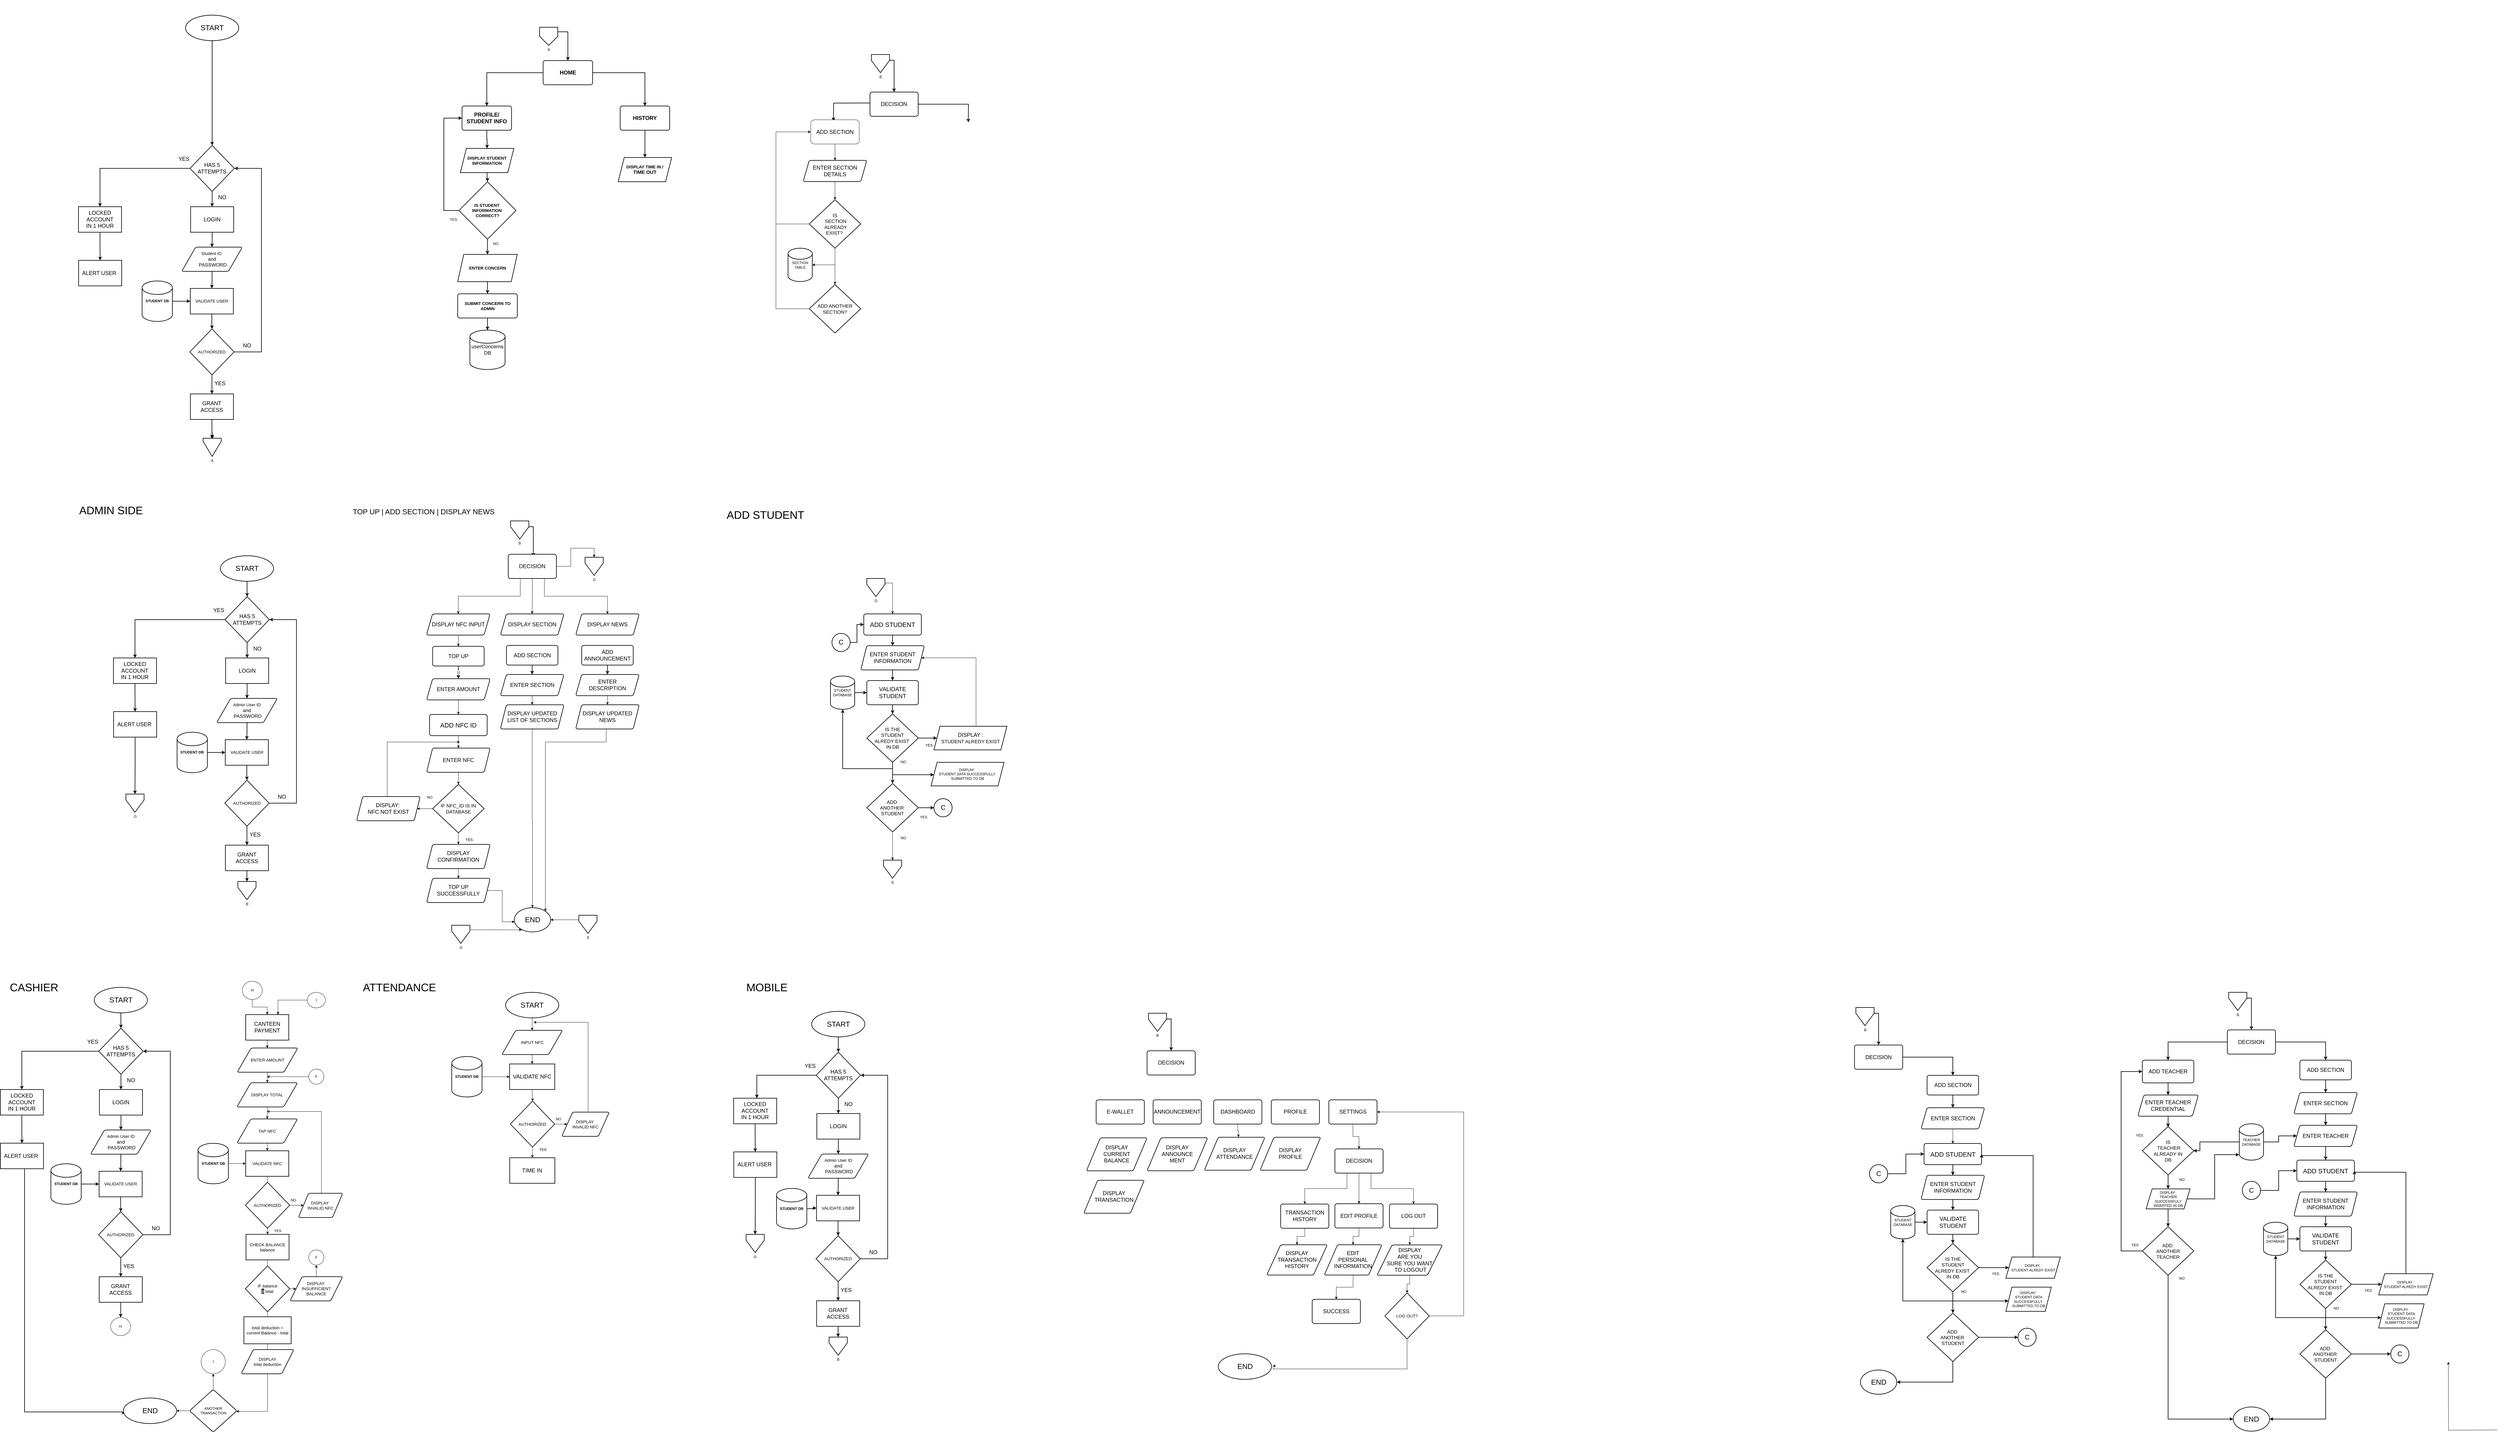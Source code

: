 <mxfile version="24.8.6" pages="2">
  <diagram name="Page-1" id="P248FYWzakACENcYzD32">
    <mxGraphModel dx="3348" dy="1456" grid="1" gridSize="10" guides="1" tooltips="1" connect="1" arrows="1" fold="1" page="1" pageScale="1" pageWidth="1200" pageHeight="1600" math="0" shadow="0">
      <root>
        <mxCell id="0" />
        <mxCell id="1" parent="0" />
        <mxCell id="MiD2MkpI0hm2RFPDv_2f-2" value="" style="group;strokeWidth=2;" parent="1" vertex="1" connectable="0">
          <mxGeometry x="651.44" y="80" width="175.56" height="84.352" as="geometry" />
        </mxCell>
        <mxCell id="yPtDzLY2cuwBXVtl93wE-1" value="" style="ellipse;whiteSpace=wrap;html=1;strokeWidth=2;" parent="MiD2MkpI0hm2RFPDv_2f-2" vertex="1">
          <mxGeometry width="175.56" height="84.352" as="geometry" />
        </mxCell>
        <mxCell id="MiD2MkpI0hm2RFPDv_2f-1" value="&lt;font style=&quot;font-size: 24px;&quot;&gt;START&lt;/font&gt;" style="text;html=1;align=center;verticalAlign=middle;whiteSpace=wrap;rounded=0;strokeWidth=2;" parent="MiD2MkpI0hm2RFPDv_2f-2" vertex="1">
          <mxGeometry x="66.641" y="32.443" width="42.994" height="19.466" as="geometry" />
        </mxCell>
        <mxCell id="MiD2MkpI0hm2RFPDv_2f-5" value="" style="endArrow=classic;html=1;rounded=0;exitX=0.5;exitY=1;exitDx=0;exitDy=0;entryX=0.5;entryY=0;entryDx=0;entryDy=0;strokeWidth=2;" parent="1" source="yPtDzLY2cuwBXVtl93wE-1" target="MiD2MkpI0hm2RFPDv_2f-7" edge="1">
          <mxGeometry width="50" height="50" relative="1" as="geometry">
            <mxPoint x="738.86" y="302.352" as="sourcePoint" />
            <mxPoint x="738.86" y="352.963" as="targetPoint" />
          </mxGeometry>
        </mxCell>
        <mxCell id="MiD2MkpI0hm2RFPDv_2f-33" value="" style="edgeStyle=orthogonalEdgeStyle;rounded=0;orthogonalLoop=1;jettySize=auto;html=1;strokeWidth=2;" parent="1" source="MiD2MkpI0hm2RFPDv_2f-4" target="MiD2MkpI0hm2RFPDv_2f-32" edge="1">
          <mxGeometry relative="1" as="geometry" />
        </mxCell>
        <mxCell id="MiD2MkpI0hm2RFPDv_2f-4" value="&lt;font style=&quot;font-size: 18px;&quot;&gt;LOGIN&lt;/font&gt;" style="rounded=0;whiteSpace=wrap;html=1;strokeWidth=2;" parent="1" vertex="1">
          <mxGeometry x="668.16" y="712.447" width="142.12" height="84.352" as="geometry" />
        </mxCell>
        <mxCell id="MiD2MkpI0hm2RFPDv_2f-8" style="edgeStyle=orthogonalEdgeStyle;rounded=0;orthogonalLoop=1;jettySize=auto;html=1;exitX=0.5;exitY=1;exitDx=0;exitDy=0;entryX=0.5;entryY=0;entryDx=0;entryDy=0;strokeWidth=2;" parent="1" source="MiD2MkpI0hm2RFPDv_2f-7" target="MiD2MkpI0hm2RFPDv_2f-4" edge="1">
          <mxGeometry relative="1" as="geometry" />
        </mxCell>
        <mxCell id="MiD2MkpI0hm2RFPDv_2f-20" style="edgeStyle=orthogonalEdgeStyle;rounded=0;orthogonalLoop=1;jettySize=auto;html=1;exitX=0;exitY=0.5;exitDx=0;exitDy=0;strokeWidth=2;" parent="1" source="MiD2MkpI0hm2RFPDv_2f-7" target="MiD2MkpI0hm2RFPDv_2f-19" edge="1">
          <mxGeometry relative="1" as="geometry" />
        </mxCell>
        <mxCell id="MiD2MkpI0hm2RFPDv_2f-7" value="&lt;font style=&quot;font-size: 18px;&quot;&gt;HAS 5&lt;/font&gt;&lt;div&gt;&lt;font style=&quot;font-size: 18px;&quot;&gt;ATTEMPTS&lt;/font&gt;&lt;/div&gt;" style="rhombus;whiteSpace=wrap;html=1;strokeWidth=2;" parent="1" vertex="1">
          <mxGeometry x="666.07" y="510.003" width="146.3" height="151.833" as="geometry" />
        </mxCell>
        <mxCell id="MiD2MkpI0hm2RFPDv_2f-11" style="edgeStyle=orthogonalEdgeStyle;rounded=0;orthogonalLoop=1;jettySize=auto;html=1;exitX=1;exitY=0.5;exitDx=0;exitDy=0;entryX=1;entryY=0.5;entryDx=0;entryDy=0;strokeWidth=2;" parent="1" source="MiD2MkpI0hm2RFPDv_2f-9" target="MiD2MkpI0hm2RFPDv_2f-7" edge="1">
          <mxGeometry relative="1" as="geometry">
            <Array as="points">
              <mxPoint x="902" y="1192.04" />
              <mxPoint x="902" y="586.04" />
            </Array>
          </mxGeometry>
        </mxCell>
        <mxCell id="MiD2MkpI0hm2RFPDv_2f-13" style="edgeStyle=orthogonalEdgeStyle;rounded=0;orthogonalLoop=1;jettySize=auto;html=1;exitX=0.5;exitY=1;exitDx=0;exitDy=0;entryX=0.5;entryY=0;entryDx=0;entryDy=0;strokeWidth=2;" parent="1" source="MiD2MkpI0hm2RFPDv_2f-9" target="MiD2MkpI0hm2RFPDv_2f-12" edge="1">
          <mxGeometry relative="1" as="geometry" />
        </mxCell>
        <mxCell id="MiD2MkpI0hm2RFPDv_2f-9" value="&lt;font style=&quot;font-size: 14px;&quot;&gt;AUTHORIZED&lt;/font&gt;" style="rhombus;whiteSpace=wrap;html=1;strokeWidth=2;" parent="1" vertex="1">
          <mxGeometry x="665.44" y="1116.036" width="146.3" height="151.833" as="geometry" />
        </mxCell>
        <mxCell id="MiD2MkpI0hm2RFPDv_2f-28" value="" style="edgeStyle=orthogonalEdgeStyle;rounded=0;orthogonalLoop=1;jettySize=auto;html=1;strokeWidth=2;" parent="1" source="BFEsGPovhOtkj3C0qsOE-10" edge="1">
          <mxGeometry relative="1" as="geometry">
            <mxPoint x="739.59" y="1480.589" as="targetPoint" />
          </mxGeometry>
        </mxCell>
        <mxCell id="MiD2MkpI0hm2RFPDv_2f-12" value="&lt;font style=&quot;font-size: 18px;&quot;&gt;GRANT ACCESS&lt;/font&gt;" style="rounded=0;whiteSpace=wrap;html=1;strokeWidth=2;" parent="1" vertex="1">
          <mxGeometry x="667.438" y="1330.586" width="142.12" height="84.352" as="geometry" />
        </mxCell>
        <mxCell id="MiD2MkpI0hm2RFPDv_2f-14" value="&lt;font style=&quot;font-size: 18px;&quot;&gt;YES&amp;nbsp;&lt;/font&gt;" style="text;html=1;align=center;verticalAlign=middle;resizable=0;points=[];autosize=1;strokeColor=none;fillColor=none;strokeWidth=2;" parent="1" vertex="1">
          <mxGeometry x="737.22" y="1276.037" width="60" height="40" as="geometry" />
        </mxCell>
        <mxCell id="MiD2MkpI0hm2RFPDv_2f-15" value="&lt;font style=&quot;font-size: 18px;&quot;&gt;NO&lt;/font&gt;" style="text;html=1;align=center;verticalAlign=middle;resizable=0;points=[];autosize=1;strokeColor=none;fillColor=none;strokeWidth=2;" parent="1" vertex="1">
          <mxGeometry x="829.01" y="1150.586" width="50" height="40" as="geometry" />
        </mxCell>
        <mxCell id="MiD2MkpI0hm2RFPDv_2f-17" value="&lt;font style=&quot;font-size: 18px;&quot;&gt;YES&amp;nbsp;&lt;/font&gt;" style="text;html=1;align=center;verticalAlign=middle;resizable=0;points=[];autosize=1;strokeColor=none;fillColor=none;strokeWidth=2;" parent="1" vertex="1">
          <mxGeometry x="618.0" y="535.309" width="60" height="40" as="geometry" />
        </mxCell>
        <mxCell id="MiD2MkpI0hm2RFPDv_2f-18" value="&lt;font style=&quot;font-size: 18px;&quot;&gt;NO&lt;/font&gt;" style="text;html=1;align=center;verticalAlign=middle;resizable=0;points=[];autosize=1;strokeColor=none;fillColor=none;strokeWidth=2;" parent="1" vertex="1">
          <mxGeometry x="747.22" y="661.836" width="50" height="40" as="geometry" />
        </mxCell>
        <mxCell id="MiD2MkpI0hm2RFPDv_2f-23" value="" style="edgeStyle=orthogonalEdgeStyle;rounded=0;orthogonalLoop=1;jettySize=auto;html=1;strokeWidth=2;" parent="1" source="MiD2MkpI0hm2RFPDv_2f-19" target="MiD2MkpI0hm2RFPDv_2f-22" edge="1">
          <mxGeometry relative="1" as="geometry" />
        </mxCell>
        <mxCell id="MiD2MkpI0hm2RFPDv_2f-19" value="&lt;font style=&quot;font-size: 18px;&quot;&gt;LOCKED&lt;/font&gt;&lt;div&gt;&lt;span style=&quot;font-size: 18px; background-color: initial;&quot;&gt;ACCOUNT&lt;/span&gt;&lt;div&gt;&lt;div&gt;&lt;font style=&quot;font-size: 18px;&quot;&gt;IN 1 HOUR&lt;/font&gt;&lt;/div&gt;&lt;/div&gt;&lt;/div&gt;" style="rounded=0;whiteSpace=wrap;html=1;strokeWidth=2;" parent="1" vertex="1">
          <mxGeometry x="298" y="712.447" width="142.12" height="84.352" as="geometry" />
        </mxCell>
        <mxCell id="MiD2MkpI0hm2RFPDv_2f-22" value="&lt;font style=&quot;font-size: 18px;&quot;&gt;ALERT USER&amp;nbsp;&lt;/font&gt;" style="rounded=0;whiteSpace=wrap;html=1;strokeWidth=2;" parent="1" vertex="1">
          <mxGeometry x="298.477" y="889.586" width="142.12" height="84.352" as="geometry" />
        </mxCell>
        <mxCell id="MiD2MkpI0hm2RFPDv_2f-38" value="" style="edgeStyle=orthogonalEdgeStyle;rounded=0;orthogonalLoop=1;jettySize=auto;html=1;strokeWidth=2;" parent="1" source="MiD2MkpI0hm2RFPDv_2f-32" target="MiD2MkpI0hm2RFPDv_2f-37" edge="1">
          <mxGeometry relative="1" as="geometry" />
        </mxCell>
        <mxCell id="MiD2MkpI0hm2RFPDv_2f-32" value="&lt;font style=&quot;font-size: 14px;&quot;&gt;Student ID&amp;nbsp;&lt;/font&gt;&lt;div&gt;&lt;font size=&quot;3&quot;&gt;and&lt;/font&gt;&lt;/div&gt;&lt;div&gt;&lt;font size=&quot;3&quot;&gt;&amp;nbsp;PASSWORD&lt;/font&gt;&lt;/div&gt;" style="shape=parallelogram;html=1;strokeWidth=2;perimeter=parallelogramPerimeter;whiteSpace=wrap;rounded=1;arcSize=12;size=0.23;" parent="1" vertex="1">
          <mxGeometry x="638.86" y="846.04" width="200" height="80" as="geometry" />
        </mxCell>
        <mxCell id="MiD2MkpI0hm2RFPDv_2f-39" value="" style="edgeStyle=orthogonalEdgeStyle;rounded=0;orthogonalLoop=1;jettySize=auto;html=1;strokeWidth=2;" parent="1" source="MiD2MkpI0hm2RFPDv_2f-35" target="MiD2MkpI0hm2RFPDv_2f-37" edge="1">
          <mxGeometry relative="1" as="geometry" />
        </mxCell>
        <mxCell id="MiD2MkpI0hm2RFPDv_2f-35" value="&lt;b&gt;STUDENT DB&lt;/b&gt;" style="strokeWidth=2;html=1;shape=mxgraph.flowchart.database;whiteSpace=wrap;" parent="1" vertex="1">
          <mxGeometry x="508" y="957.7" width="100" height="133.59" as="geometry" />
        </mxCell>
        <mxCell id="MiD2MkpI0hm2RFPDv_2f-40" value="" style="edgeStyle=orthogonalEdgeStyle;rounded=0;orthogonalLoop=1;jettySize=auto;html=1;strokeWidth=2;" parent="1" source="MiD2MkpI0hm2RFPDv_2f-37" target="MiD2MkpI0hm2RFPDv_2f-9" edge="1">
          <mxGeometry relative="1" as="geometry" />
        </mxCell>
        <mxCell id="MiD2MkpI0hm2RFPDv_2f-37" value="&lt;font style=&quot;font-size: 14px;&quot;&gt;VALIDATE USER&lt;/font&gt;" style="rounded=0;whiteSpace=wrap;html=1;strokeWidth=2;" parent="1" vertex="1">
          <mxGeometry x="667.07" y="982.317" width="142.12" height="84.352" as="geometry" />
        </mxCell>
        <mxCell id="MiD2MkpI0hm2RFPDv_2f-76" value="" style="group;strokeWidth=2;" parent="1" vertex="1" connectable="0">
          <mxGeometry x="1345" y="30.0" width="910.95" height="1470" as="geometry" />
        </mxCell>
        <mxCell id="MiD2MkpI0hm2RFPDv_2f-43" value="" style="edgeStyle=orthogonalEdgeStyle;rounded=0;orthogonalLoop=1;jettySize=auto;html=1;exitX=1;exitY=0.25;exitDx=0;exitDy=0;strokeWidth=2;" parent="MiD2MkpI0hm2RFPDv_2f-76" source="BFEsGPovhOtkj3C0qsOE-12" target="MiD2MkpI0hm2RFPDv_2f-42" edge="1">
          <mxGeometry relative="1" as="geometry">
            <mxPoint x="567.667" y="161.0" as="sourcePoint" />
          </mxGeometry>
        </mxCell>
        <mxCell id="MiD2MkpI0hm2RFPDv_2f-49" style="edgeStyle=orthogonalEdgeStyle;rounded=0;orthogonalLoop=1;jettySize=auto;html=1;entryX=0.5;entryY=0;entryDx=0;entryDy=0;strokeWidth=2;" parent="MiD2MkpI0hm2RFPDv_2f-76" source="MiD2MkpI0hm2RFPDv_2f-42" target="MiD2MkpI0hm2RFPDv_2f-46" edge="1">
          <mxGeometry relative="1" as="geometry" />
        </mxCell>
        <mxCell id="MiD2MkpI0hm2RFPDv_2f-50" style="edgeStyle=orthogonalEdgeStyle;rounded=0;orthogonalLoop=1;jettySize=auto;html=1;entryX=0.5;entryY=0;entryDx=0;entryDy=0;strokeWidth=2;" parent="MiD2MkpI0hm2RFPDv_2f-76" source="MiD2MkpI0hm2RFPDv_2f-42" target="MiD2MkpI0hm2RFPDv_2f-47" edge="1">
          <mxGeometry relative="1" as="geometry" />
        </mxCell>
        <mxCell id="MiD2MkpI0hm2RFPDv_2f-42" value="&lt;font style=&quot;font-size: 18px;&quot;&gt;&lt;b&gt;HOME&lt;/b&gt;&lt;/font&gt;" style="rounded=1;whiteSpace=wrap;html=1;absoluteArcSize=1;arcSize=14;strokeWidth=2;" parent="MiD2MkpI0hm2RFPDv_2f-76" vertex="1">
          <mxGeometry x="486.62" y="200" width="163.36" height="80" as="geometry" />
        </mxCell>
        <mxCell id="MiD2MkpI0hm2RFPDv_2f-52" value="" style="edgeStyle=orthogonalEdgeStyle;rounded=0;orthogonalLoop=1;jettySize=auto;html=1;strokeWidth=2;" parent="MiD2MkpI0hm2RFPDv_2f-76" source="MiD2MkpI0hm2RFPDv_2f-46" target="MiD2MkpI0hm2RFPDv_2f-70" edge="1">
          <mxGeometry relative="1" as="geometry">
            <mxPoint x="300.667" y="510" as="targetPoint" />
          </mxGeometry>
        </mxCell>
        <mxCell id="MiD2MkpI0hm2RFPDv_2f-46" value="&lt;font style=&quot;font-size: 18px;&quot;&gt;&lt;b&gt;PROFILE/&lt;/b&gt;&lt;/font&gt;&lt;div&gt;&lt;font style=&quot;font-size: 18px;&quot;&gt;&lt;b&gt;STUDENT INFO&lt;/b&gt;&lt;/font&gt;&lt;/div&gt;" style="rounded=1;whiteSpace=wrap;html=1;absoluteArcSize=1;arcSize=14;strokeWidth=2;" parent="MiD2MkpI0hm2RFPDv_2f-76" vertex="1">
          <mxGeometry x="219.0" y="350" width="163.36" height="80" as="geometry" />
        </mxCell>
        <mxCell id="MiD2MkpI0hm2RFPDv_2f-73" value="" style="edgeStyle=orthogonalEdgeStyle;rounded=0;orthogonalLoop=1;jettySize=auto;html=1;strokeWidth=2;" parent="MiD2MkpI0hm2RFPDv_2f-76" source="MiD2MkpI0hm2RFPDv_2f-47" target="MiD2MkpI0hm2RFPDv_2f-72" edge="1">
          <mxGeometry relative="1" as="geometry" />
        </mxCell>
        <mxCell id="MiD2MkpI0hm2RFPDv_2f-47" value="&lt;span style=&quot;font-size: 18px;&quot;&gt;&lt;b&gt;HISTORY&lt;/b&gt;&lt;/span&gt;" style="rounded=1;whiteSpace=wrap;html=1;absoluteArcSize=1;arcSize=14;strokeWidth=2;" parent="MiD2MkpI0hm2RFPDv_2f-76" vertex="1">
          <mxGeometry x="740.95" y="350" width="163.36" height="80" as="geometry" />
        </mxCell>
        <mxCell id="MiD2MkpI0hm2RFPDv_2f-58" value="" style="edgeStyle=orthogonalEdgeStyle;rounded=0;orthogonalLoop=1;jettySize=auto;html=1;strokeWidth=2;" parent="MiD2MkpI0hm2RFPDv_2f-76" source="MiD2MkpI0hm2RFPDv_2f-70" target="MiD2MkpI0hm2RFPDv_2f-57" edge="1">
          <mxGeometry relative="1" as="geometry">
            <mxPoint x="301.667" y="590" as="sourcePoint" />
          </mxGeometry>
        </mxCell>
        <mxCell id="MiD2MkpI0hm2RFPDv_2f-62" value="" style="edgeStyle=orthogonalEdgeStyle;rounded=0;orthogonalLoop=1;jettySize=auto;html=1;strokeWidth=2;" parent="MiD2MkpI0hm2RFPDv_2f-76" source="MiD2MkpI0hm2RFPDv_2f-57" target="MiD2MkpI0hm2RFPDv_2f-61" edge="1">
          <mxGeometry relative="1" as="geometry" />
        </mxCell>
        <mxCell id="MiD2MkpI0hm2RFPDv_2f-65" style="edgeStyle=orthogonalEdgeStyle;rounded=0;orthogonalLoop=1;jettySize=auto;html=1;exitX=0;exitY=0.5;exitDx=0;exitDy=0;exitPerimeter=0;strokeWidth=2;" parent="MiD2MkpI0hm2RFPDv_2f-76" source="MiD2MkpI0hm2RFPDv_2f-57" edge="1">
          <mxGeometry relative="1" as="geometry">
            <mxPoint x="219" y="390" as="targetPoint" />
            <Array as="points">
              <mxPoint x="159" y="695" />
              <mxPoint x="159" y="390" />
            </Array>
          </mxGeometry>
        </mxCell>
        <mxCell id="MiD2MkpI0hm2RFPDv_2f-57" value="&lt;span style=&quot;font-size: 14px;&quot;&gt;&lt;b&gt;IS STUDENT&amp;nbsp;&lt;/b&gt;&lt;/span&gt;&lt;div&gt;&lt;span style=&quot;font-size: 14px;&quot;&gt;&lt;b&gt;INFORMATION&amp;nbsp;&lt;/b&gt;&lt;/span&gt;&lt;/div&gt;&lt;div&gt;&lt;span style=&quot;font-size: 14px;&quot;&gt;&lt;b&gt;CORRECT?&lt;/b&gt;&lt;/span&gt;&lt;/div&gt;" style="strokeWidth=2;html=1;shape=mxgraph.flowchart.decision;whiteSpace=wrap;" parent="MiD2MkpI0hm2RFPDv_2f-76" vertex="1">
          <mxGeometry x="208.84" y="600" width="188.32" height="190" as="geometry" />
        </mxCell>
        <mxCell id="MiD2MkpI0hm2RFPDv_2f-67" value="" style="edgeStyle=orthogonalEdgeStyle;rounded=0;orthogonalLoop=1;jettySize=auto;html=1;strokeWidth=2;" parent="MiD2MkpI0hm2RFPDv_2f-76" source="MiD2MkpI0hm2RFPDv_2f-61" target="MiD2MkpI0hm2RFPDv_2f-66" edge="1">
          <mxGeometry relative="1" as="geometry" />
        </mxCell>
        <mxCell id="MiD2MkpI0hm2RFPDv_2f-61" value="&lt;span style=&quot;font-size: 14px;&quot;&gt;&lt;b&gt;ENTER CONCERN&lt;/b&gt;&lt;/span&gt;" style="shape=parallelogram;perimeter=parallelogramPerimeter;whiteSpace=wrap;html=1;fixedSize=1;strokeWidth=2;" parent="MiD2MkpI0hm2RFPDv_2f-76" vertex="1">
          <mxGeometry x="204.68" y="840" width="196.64" height="90" as="geometry" />
        </mxCell>
        <mxCell id="MiD2MkpI0hm2RFPDv_2f-63" value="YES" style="text;html=1;align=center;verticalAlign=middle;resizable=0;points=[];autosize=1;strokeColor=none;fillColor=none;strokeWidth=2;" parent="MiD2MkpI0hm2RFPDv_2f-76" vertex="1">
          <mxGeometry x="164.68" y="710" width="50" height="30" as="geometry" />
        </mxCell>
        <mxCell id="MiD2MkpI0hm2RFPDv_2f-64" value="NO" style="text;html=1;align=center;verticalAlign=middle;resizable=0;points=[];autosize=1;strokeColor=none;fillColor=none;strokeWidth=2;" parent="MiD2MkpI0hm2RFPDv_2f-76" vertex="1">
          <mxGeometry x="309.8" y="790" width="40" height="30" as="geometry" />
        </mxCell>
        <mxCell id="MiD2MkpI0hm2RFPDv_2f-69" value="" style="edgeStyle=orthogonalEdgeStyle;rounded=0;orthogonalLoop=1;jettySize=auto;html=1;strokeWidth=2;" parent="MiD2MkpI0hm2RFPDv_2f-76" source="MiD2MkpI0hm2RFPDv_2f-66" target="MiD2MkpI0hm2RFPDv_2f-68" edge="1">
          <mxGeometry relative="1" as="geometry" />
        </mxCell>
        <mxCell id="MiD2MkpI0hm2RFPDv_2f-66" value="&lt;b&gt;&lt;font style=&quot;font-size: 14px;&quot;&gt;SUBMIT CONCERN TO ADMIN&lt;/font&gt;&lt;/b&gt;" style="rounded=1;whiteSpace=wrap;html=1;absoluteArcSize=1;arcSize=14;strokeWidth=2;" parent="MiD2MkpI0hm2RFPDv_2f-76" vertex="1">
          <mxGeometry x="204.68" y="970" width="196.64" height="80" as="geometry" />
        </mxCell>
        <mxCell id="MiD2MkpI0hm2RFPDv_2f-68" value="&lt;font style=&quot;font-size: 17px;&quot;&gt;userConcerns&lt;/font&gt;&lt;div style=&quot;font-size: 17px;&quot;&gt;&lt;font style=&quot;font-size: 17px;&quot;&gt;DB&lt;/font&gt;&lt;/div&gt;" style="strokeWidth=2;html=1;shape=mxgraph.flowchart.database;whiteSpace=wrap;" parent="MiD2MkpI0hm2RFPDv_2f-76" vertex="1">
          <mxGeometry x="245" y="1090" width="116" height="130" as="geometry" />
        </mxCell>
        <mxCell id="MiD2MkpI0hm2RFPDv_2f-70" value="&lt;font style=&quot;font-size: 14px;&quot;&gt;&lt;b&gt;DISPLAY STUDENT INFORMATION&lt;/b&gt;&lt;/font&gt;" style="shape=parallelogram;perimeter=parallelogramPerimeter;whiteSpace=wrap;html=1;fixedSize=1;strokeWidth=2;" parent="MiD2MkpI0hm2RFPDv_2f-76" vertex="1">
          <mxGeometry x="213.36" y="490" width="176.64" height="80" as="geometry" />
        </mxCell>
        <mxCell id="MiD2MkpI0hm2RFPDv_2f-72" value="&lt;font style=&quot;font-size: 14px;&quot;&gt;&lt;b&gt;DISPLAY TIME IN /&lt;/b&gt;&lt;/font&gt;&lt;div&gt;&lt;font size=&quot;3&quot;&gt;&lt;b&gt;TIME OUT&lt;/b&gt;&lt;/font&gt;&lt;/div&gt;" style="shape=parallelogram;perimeter=parallelogramPerimeter;whiteSpace=wrap;html=1;fixedSize=1;strokeWidth=2;" parent="MiD2MkpI0hm2RFPDv_2f-76" vertex="1">
          <mxGeometry x="734.31" y="520" width="176.64" height="80" as="geometry" />
        </mxCell>
        <mxCell id="BFEsGPovhOtkj3C0qsOE-12" value="A" style="verticalLabelPosition=bottom;verticalAlign=top;html=1;shape=offPageConnector;rounded=0;size=0.5;strokeWidth=2;" parent="MiD2MkpI0hm2RFPDv_2f-76" vertex="1">
          <mxGeometry x="475" y="90.0" width="60" height="60" as="geometry" />
        </mxCell>
        <mxCell id="MiD2MkpI0hm2RFPDv_2f-106" value="" style="group;strokeWidth=2;" parent="1" vertex="1" connectable="0">
          <mxGeometry x="260" y="1665" width="910.95" height="1470" as="geometry" />
        </mxCell>
        <mxCell id="MiD2MkpI0hm2RFPDv_2f-109" value="&lt;span style=&quot;font-size: 36px;&quot;&gt;ADMIN SIDE&lt;/span&gt;" style="text;html=1;align=center;verticalAlign=middle;resizable=0;points=[];autosize=1;strokeColor=none;fillColor=none;strokeWidth=2;" parent="MiD2MkpI0hm2RFPDv_2f-106" vertex="1">
          <mxGeometry x="30" y="20" width="230" height="60" as="geometry" />
        </mxCell>
        <mxCell id="MiD2MkpI0hm2RFPDv_2f-133" value="" style="group;strokeWidth=2;" parent="MiD2MkpI0hm2RFPDv_2f-106" vertex="1" connectable="0">
          <mxGeometry x="506.55" y="200" width="175.56" height="84.352" as="geometry" />
        </mxCell>
        <mxCell id="MiD2MkpI0hm2RFPDv_2f-134" value="" style="ellipse;whiteSpace=wrap;html=1;strokeWidth=2;" parent="MiD2MkpI0hm2RFPDv_2f-133" vertex="1">
          <mxGeometry width="175.56" height="84.352" as="geometry" />
        </mxCell>
        <mxCell id="MiD2MkpI0hm2RFPDv_2f-135" value="&lt;font style=&quot;font-size: 24px;&quot;&gt;START&lt;/font&gt;" style="text;html=1;align=center;verticalAlign=middle;whiteSpace=wrap;rounded=0;strokeWidth=2;" parent="MiD2MkpI0hm2RFPDv_2f-133" vertex="1">
          <mxGeometry x="66.641" y="32.443" width="42.994" height="19.466" as="geometry" />
        </mxCell>
        <mxCell id="MiD2MkpI0hm2RFPDv_2f-136" value="" style="endArrow=classic;html=1;rounded=0;exitX=0.5;exitY=1;exitDx=0;exitDy=0;entryX=0.5;entryY=0;entryDx=0;entryDy=0;strokeWidth=2;" parent="MiD2MkpI0hm2RFPDv_2f-106" source="MiD2MkpI0hm2RFPDv_2f-134" target="MiD2MkpI0hm2RFPDv_2f-141" edge="1">
          <mxGeometry width="50" height="50" relative="1" as="geometry">
            <mxPoint x="594.33" y="284.352" as="sourcePoint" />
            <mxPoint x="594.33" y="334.963" as="targetPoint" />
          </mxGeometry>
        </mxCell>
        <mxCell id="MiD2MkpI0hm2RFPDv_2f-137" value="" style="edgeStyle=orthogonalEdgeStyle;rounded=0;orthogonalLoop=1;jettySize=auto;html=1;strokeWidth=2;" parent="MiD2MkpI0hm2RFPDv_2f-106" source="MiD2MkpI0hm2RFPDv_2f-138" target="MiD2MkpI0hm2RFPDv_2f-158" edge="1">
          <mxGeometry relative="1" as="geometry" />
        </mxCell>
        <mxCell id="MiD2MkpI0hm2RFPDv_2f-138" value="&lt;font style=&quot;font-size: 18px;&quot;&gt;LOGIN&lt;/font&gt;" style="rounded=0;whiteSpace=wrap;html=1;strokeWidth=2;" parent="MiD2MkpI0hm2RFPDv_2f-106" vertex="1">
          <mxGeometry x="523.63" y="537.407" width="142.12" height="84.352" as="geometry" />
        </mxCell>
        <mxCell id="MiD2MkpI0hm2RFPDv_2f-139" style="edgeStyle=orthogonalEdgeStyle;rounded=0;orthogonalLoop=1;jettySize=auto;html=1;exitX=0.5;exitY=1;exitDx=0;exitDy=0;entryX=0.5;entryY=0;entryDx=0;entryDy=0;strokeWidth=2;" parent="MiD2MkpI0hm2RFPDv_2f-106" source="MiD2MkpI0hm2RFPDv_2f-141" target="MiD2MkpI0hm2RFPDv_2f-138" edge="1">
          <mxGeometry relative="1" as="geometry" />
        </mxCell>
        <mxCell id="MiD2MkpI0hm2RFPDv_2f-140" style="edgeStyle=orthogonalEdgeStyle;rounded=0;orthogonalLoop=1;jettySize=auto;html=1;exitX=0;exitY=0.5;exitDx=0;exitDy=0;strokeWidth=2;" parent="MiD2MkpI0hm2RFPDv_2f-106" source="MiD2MkpI0hm2RFPDv_2f-141" target="MiD2MkpI0hm2RFPDv_2f-152" edge="1">
          <mxGeometry relative="1" as="geometry" />
        </mxCell>
        <mxCell id="MiD2MkpI0hm2RFPDv_2f-141" value="&lt;font style=&quot;font-size: 18px;&quot;&gt;HAS 5&lt;/font&gt;&lt;div&gt;&lt;font style=&quot;font-size: 18px;&quot;&gt;ATTEMPTS&lt;/font&gt;&lt;/div&gt;" style="rhombus;whiteSpace=wrap;html=1;strokeWidth=2;" parent="MiD2MkpI0hm2RFPDv_2f-106" vertex="1">
          <mxGeometry x="521.54" y="334.963" width="146.3" height="151.833" as="geometry" />
        </mxCell>
        <mxCell id="MiD2MkpI0hm2RFPDv_2f-142" style="edgeStyle=orthogonalEdgeStyle;rounded=0;orthogonalLoop=1;jettySize=auto;html=1;exitX=1;exitY=0.5;exitDx=0;exitDy=0;entryX=1;entryY=0.5;entryDx=0;entryDy=0;strokeWidth=2;" parent="MiD2MkpI0hm2RFPDv_2f-106" source="MiD2MkpI0hm2RFPDv_2f-144" target="MiD2MkpI0hm2RFPDv_2f-141" edge="1">
          <mxGeometry relative="1" as="geometry">
            <Array as="points">
              <mxPoint x="757.47" y="1017" />
              <mxPoint x="757.47" y="411" />
            </Array>
          </mxGeometry>
        </mxCell>
        <mxCell id="MiD2MkpI0hm2RFPDv_2f-143" style="edgeStyle=orthogonalEdgeStyle;rounded=0;orthogonalLoop=1;jettySize=auto;html=1;exitX=0.5;exitY=1;exitDx=0;exitDy=0;entryX=0.5;entryY=0;entryDx=0;entryDy=0;strokeWidth=2;" parent="MiD2MkpI0hm2RFPDv_2f-106" source="MiD2MkpI0hm2RFPDv_2f-144" target="MiD2MkpI0hm2RFPDv_2f-146" edge="1">
          <mxGeometry relative="1" as="geometry" />
        </mxCell>
        <mxCell id="MiD2MkpI0hm2RFPDv_2f-144" value="&lt;font style=&quot;font-size: 14px;&quot;&gt;AUTHORIZED&lt;/font&gt;" style="rhombus;whiteSpace=wrap;html=1;strokeWidth=2;" parent="MiD2MkpI0hm2RFPDv_2f-106" vertex="1">
          <mxGeometry x="520.91" y="940.996" width="146.3" height="151.833" as="geometry" />
        </mxCell>
        <mxCell id="MiD2MkpI0hm2RFPDv_2f-145" value="" style="edgeStyle=orthogonalEdgeStyle;rounded=0;orthogonalLoop=1;jettySize=auto;html=1;strokeWidth=2;" parent="MiD2MkpI0hm2RFPDv_2f-106" source="MiD2MkpI0hm2RFPDv_2f-146" target="BFEsGPovhOtkj3C0qsOE-6" edge="1">
          <mxGeometry relative="1" as="geometry">
            <mxPoint x="595.06" y="1305.549" as="targetPoint" />
          </mxGeometry>
        </mxCell>
        <mxCell id="MiD2MkpI0hm2RFPDv_2f-146" value="&lt;font style=&quot;font-size: 18px;&quot;&gt;GRANT ACCESS&lt;/font&gt;" style="rounded=0;whiteSpace=wrap;html=1;strokeWidth=2;" parent="MiD2MkpI0hm2RFPDv_2f-106" vertex="1">
          <mxGeometry x="522.908" y="1155.546" width="142.12" height="84.352" as="geometry" />
        </mxCell>
        <mxCell id="MiD2MkpI0hm2RFPDv_2f-147" value="&lt;font style=&quot;font-size: 18px;&quot;&gt;YES&amp;nbsp;&lt;/font&gt;" style="text;html=1;align=center;verticalAlign=middle;resizable=0;points=[];autosize=1;strokeColor=none;fillColor=none;strokeWidth=2;" parent="MiD2MkpI0hm2RFPDv_2f-106" vertex="1">
          <mxGeometry x="592.69" y="1100.997" width="60" height="40" as="geometry" />
        </mxCell>
        <mxCell id="MiD2MkpI0hm2RFPDv_2f-148" value="&lt;font style=&quot;font-size: 18px;&quot;&gt;NO&lt;/font&gt;" style="text;html=1;align=center;verticalAlign=middle;resizable=0;points=[];autosize=1;strokeColor=none;fillColor=none;strokeWidth=2;" parent="MiD2MkpI0hm2RFPDv_2f-106" vertex="1">
          <mxGeometry x="684.48" y="975.546" width="50" height="40" as="geometry" />
        </mxCell>
        <mxCell id="MiD2MkpI0hm2RFPDv_2f-149" value="&lt;font style=&quot;font-size: 18px;&quot;&gt;YES&amp;nbsp;&lt;/font&gt;" style="text;html=1;align=center;verticalAlign=middle;resizable=0;points=[];autosize=1;strokeColor=none;fillColor=none;strokeWidth=2;" parent="MiD2MkpI0hm2RFPDv_2f-106" vertex="1">
          <mxGeometry x="473.47" y="360.269" width="60" height="40" as="geometry" />
        </mxCell>
        <mxCell id="MiD2MkpI0hm2RFPDv_2f-150" value="&lt;font style=&quot;font-size: 18px;&quot;&gt;NO&lt;/font&gt;" style="text;html=1;align=center;verticalAlign=middle;resizable=0;points=[];autosize=1;strokeColor=none;fillColor=none;strokeWidth=2;" parent="MiD2MkpI0hm2RFPDv_2f-106" vertex="1">
          <mxGeometry x="602.69" y="486.796" width="50" height="40" as="geometry" />
        </mxCell>
        <mxCell id="MiD2MkpI0hm2RFPDv_2f-151" value="" style="edgeStyle=orthogonalEdgeStyle;rounded=0;orthogonalLoop=1;jettySize=auto;html=1;strokeWidth=2;" parent="MiD2MkpI0hm2RFPDv_2f-106" source="MiD2MkpI0hm2RFPDv_2f-152" target="MiD2MkpI0hm2RFPDv_2f-154" edge="1">
          <mxGeometry relative="1" as="geometry" />
        </mxCell>
        <mxCell id="MiD2MkpI0hm2RFPDv_2f-152" value="&lt;font style=&quot;font-size: 18px;&quot;&gt;LOCKED&lt;/font&gt;&lt;div&gt;&lt;span style=&quot;font-size: 18px; background-color: initial;&quot;&gt;ACCOUNT&lt;/span&gt;&lt;div&gt;&lt;div&gt;&lt;font style=&quot;font-size: 18px;&quot;&gt;IN 1 HOUR&lt;/font&gt;&lt;/div&gt;&lt;/div&gt;&lt;/div&gt;" style="rounded=0;whiteSpace=wrap;html=1;strokeWidth=2;" parent="MiD2MkpI0hm2RFPDv_2f-106" vertex="1">
          <mxGeometry x="153.47" y="537.407" width="142.12" height="84.352" as="geometry" />
        </mxCell>
        <mxCell id="MiD2MkpI0hm2RFPDv_2f-153" style="edgeStyle=orthogonalEdgeStyle;rounded=0;orthogonalLoop=1;jettySize=auto;html=1;strokeWidth=2;" parent="MiD2MkpI0hm2RFPDv_2f-106" source="MiD2MkpI0hm2RFPDv_2f-154" target="7eeumCFrR8F3yXGEHvtd-110" edge="1">
          <mxGeometry relative="1" as="geometry">
            <mxPoint x="225.01" y="983.17" as="targetPoint" />
          </mxGeometry>
        </mxCell>
        <mxCell id="MiD2MkpI0hm2RFPDv_2f-154" value="&lt;font style=&quot;font-size: 18px;&quot;&gt;ALERT USER&amp;nbsp;&lt;/font&gt;" style="rounded=0;whiteSpace=wrap;html=1;strokeWidth=2;" parent="MiD2MkpI0hm2RFPDv_2f-106" vertex="1">
          <mxGeometry x="153.947" y="714.546" width="142.12" height="84.352" as="geometry" />
        </mxCell>
        <mxCell id="MiD2MkpI0hm2RFPDv_2f-157" value="" style="edgeStyle=orthogonalEdgeStyle;rounded=0;orthogonalLoop=1;jettySize=auto;html=1;strokeWidth=2;" parent="MiD2MkpI0hm2RFPDv_2f-106" source="MiD2MkpI0hm2RFPDv_2f-158" target="MiD2MkpI0hm2RFPDv_2f-162" edge="1">
          <mxGeometry relative="1" as="geometry" />
        </mxCell>
        <mxCell id="MiD2MkpI0hm2RFPDv_2f-158" value="&lt;div&gt;&lt;span style=&quot;font-size: 14px;&quot;&gt;Admin User ID&lt;/span&gt;&lt;/div&gt;&lt;div&gt;&lt;font size=&quot;3&quot;&gt;and&lt;/font&gt;&lt;/div&gt;&lt;div&gt;&lt;font size=&quot;3&quot;&gt;&amp;nbsp;PASSWORD&lt;/font&gt;&lt;/div&gt;" style="shape=parallelogram;html=1;strokeWidth=2;perimeter=parallelogramPerimeter;whiteSpace=wrap;rounded=1;arcSize=12;size=0.23;" parent="MiD2MkpI0hm2RFPDv_2f-106" vertex="1">
          <mxGeometry x="494.33" y="671" width="200" height="80" as="geometry" />
        </mxCell>
        <mxCell id="MiD2MkpI0hm2RFPDv_2f-159" value="" style="edgeStyle=orthogonalEdgeStyle;rounded=0;orthogonalLoop=1;jettySize=auto;html=1;strokeWidth=2;" parent="MiD2MkpI0hm2RFPDv_2f-106" source="MiD2MkpI0hm2RFPDv_2f-160" target="MiD2MkpI0hm2RFPDv_2f-162" edge="1">
          <mxGeometry relative="1" as="geometry" />
        </mxCell>
        <mxCell id="MiD2MkpI0hm2RFPDv_2f-160" value="&lt;b&gt;STUDENT DB&lt;/b&gt;" style="strokeWidth=2;html=1;shape=mxgraph.flowchart.database;whiteSpace=wrap;" parent="MiD2MkpI0hm2RFPDv_2f-106" vertex="1">
          <mxGeometry x="363.47" y="782.66" width="100" height="133.59" as="geometry" />
        </mxCell>
        <mxCell id="MiD2MkpI0hm2RFPDv_2f-161" value="" style="edgeStyle=orthogonalEdgeStyle;rounded=0;orthogonalLoop=1;jettySize=auto;html=1;strokeWidth=2;" parent="MiD2MkpI0hm2RFPDv_2f-106" source="MiD2MkpI0hm2RFPDv_2f-162" target="MiD2MkpI0hm2RFPDv_2f-144" edge="1">
          <mxGeometry relative="1" as="geometry" />
        </mxCell>
        <mxCell id="MiD2MkpI0hm2RFPDv_2f-162" value="&lt;font style=&quot;font-size: 14px;&quot;&gt;VALIDATE USER&lt;/font&gt;" style="rounded=0;whiteSpace=wrap;html=1;strokeWidth=2;" parent="MiD2MkpI0hm2RFPDv_2f-106" vertex="1">
          <mxGeometry x="522.54" y="807.277" width="142.12" height="84.352" as="geometry" />
        </mxCell>
        <mxCell id="BFEsGPovhOtkj3C0qsOE-6" value="B" style="verticalLabelPosition=bottom;verticalAlign=top;html=1;shape=offPageConnector;rounded=0;size=0.676;strokeWidth=2;" parent="MiD2MkpI0hm2RFPDv_2f-106" vertex="1">
          <mxGeometry x="564.06" y="1275.549" width="60" height="60" as="geometry" />
        </mxCell>
        <mxCell id="7eeumCFrR8F3yXGEHvtd-110" value="G" style="verticalLabelPosition=bottom;verticalAlign=top;html=1;shape=offPageConnector;rounded=0;size=0.676;strokeWidth=2;" vertex="1" parent="MiD2MkpI0hm2RFPDv_2f-106">
          <mxGeometry x="194.53" y="986.909" width="60" height="60" as="geometry" />
        </mxCell>
        <mxCell id="MiD2MkpI0hm2RFPDv_2f-171" value="" style="edgeStyle=orthogonalEdgeStyle;rounded=0;orthogonalLoop=1;jettySize=auto;html=1;exitX=1.031;exitY=0.348;exitDx=0;exitDy=0;exitPerimeter=0;strokeWidth=2;" parent="1" source="BFEsGPovhOtkj3C0qsOE-7" target="MiD2MkpI0hm2RFPDv_2f-170" edge="1">
          <mxGeometry relative="1" as="geometry">
            <mxPoint x="6239.52" y="3434.575" as="sourcePoint" />
            <Array as="points">
              <mxPoint x="6226.52" y="3375.53" />
              <mxPoint x="6239.52" y="3375.53" />
            </Array>
          </mxGeometry>
        </mxCell>
        <mxCell id="MiD2MkpI0hm2RFPDv_2f-175" value="" style="edgeStyle=orthogonalEdgeStyle;rounded=0;orthogonalLoop=1;jettySize=auto;html=1;strokeWidth=2;" parent="1" source="MiD2MkpI0hm2RFPDv_2f-170" target="MiD2MkpI0hm2RFPDv_2f-173" edge="1">
          <mxGeometry relative="1" as="geometry" />
        </mxCell>
        <mxCell id="MiD2MkpI0hm2RFPDv_2f-170" value="&lt;span style=&quot;font-size: 18px;&quot;&gt;DECISION&lt;/span&gt;" style="rounded=1;whiteSpace=wrap;html=1;absoluteArcSize=1;arcSize=14;strokeWidth=2;" parent="1" vertex="1">
          <mxGeometry x="6160" y="3480.53" width="159.04" height="80" as="geometry" />
        </mxCell>
        <mxCell id="MiD2MkpI0hm2RFPDv_2f-179" value="" style="edgeStyle=orthogonalEdgeStyle;rounded=0;orthogonalLoop=1;jettySize=auto;html=1;strokeWidth=2;" parent="1" source="MiD2MkpI0hm2RFPDv_2f-173" target="MiD2MkpI0hm2RFPDv_2f-178" edge="1">
          <mxGeometry relative="1" as="geometry" />
        </mxCell>
        <mxCell id="MiD2MkpI0hm2RFPDv_2f-173" value="&lt;font style=&quot;font-size: 18px;&quot;&gt;ADD SECTION&lt;/font&gt;" style="rounded=1;whiteSpace=wrap;html=1;absoluteArcSize=1;arcSize=14;strokeWidth=2;" parent="1" vertex="1">
          <mxGeometry x="6399.52" y="3580.53" width="170" height="65" as="geometry" />
        </mxCell>
        <mxCell id="MiD2MkpI0hm2RFPDv_2f-232" value="" style="edgeStyle=orthogonalEdgeStyle;rounded=0;orthogonalLoop=1;jettySize=auto;html=1;strokeWidth=2;" parent="1" source="MiD2MkpI0hm2RFPDv_2f-176" target="MiD2MkpI0hm2RFPDv_2f-202" edge="1">
          <mxGeometry relative="1" as="geometry" />
        </mxCell>
        <mxCell id="MiD2MkpI0hm2RFPDv_2f-176" value="&lt;font style=&quot;font-size: 21px;&quot;&gt;ADD STUDENT&lt;/font&gt;" style="rounded=1;whiteSpace=wrap;html=1;absoluteArcSize=1;arcSize=14;strokeWidth=2;" parent="1" vertex="1">
          <mxGeometry x="6389.52" y="3805.53" width="190" height="70" as="geometry" />
        </mxCell>
        <mxCell id="hYAcStnYISpaymhXTc3v-127" style="edgeStyle=orthogonalEdgeStyle;rounded=0;orthogonalLoop=1;jettySize=auto;html=1;entryX=0.5;entryY=0;entryDx=0;entryDy=0;" parent="1" source="MiD2MkpI0hm2RFPDv_2f-178" target="MiD2MkpI0hm2RFPDv_2f-176" edge="1">
          <mxGeometry relative="1" as="geometry" />
        </mxCell>
        <mxCell id="MiD2MkpI0hm2RFPDv_2f-178" value="&lt;font style=&quot;font-size: 18px;&quot;&gt;ENTER SECTION&lt;/font&gt;" style="shape=parallelogram;perimeter=parallelogramPerimeter;whiteSpace=wrap;html=1;fixedSize=1;rounded=1;arcSize=14;strokeWidth=2;" parent="1" vertex="1">
          <mxGeometry x="6379.52" y="3687.53" width="210" height="70" as="geometry" />
        </mxCell>
        <mxCell id="MiD2MkpI0hm2RFPDv_2f-205" value="" style="edgeStyle=orthogonalEdgeStyle;rounded=0;orthogonalLoop=1;jettySize=auto;html=1;strokeWidth=2;" parent="1" source="MiD2MkpI0hm2RFPDv_2f-202" target="MiD2MkpI0hm2RFPDv_2f-204" edge="1">
          <mxGeometry relative="1" as="geometry" />
        </mxCell>
        <mxCell id="MiD2MkpI0hm2RFPDv_2f-202" value="&lt;font style=&quot;font-size: 18px;&quot;&gt;ENTER STUDENT INFORMATION&lt;/font&gt;" style="shape=parallelogram;perimeter=parallelogramPerimeter;whiteSpace=wrap;html=1;fixedSize=1;rounded=1;arcSize=14;strokeWidth=2;" parent="1" vertex="1">
          <mxGeometry x="6379.52" y="3910.53" width="210" height="80" as="geometry" />
        </mxCell>
        <mxCell id="MiD2MkpI0hm2RFPDv_2f-229" value="" style="edgeStyle=orthogonalEdgeStyle;rounded=0;orthogonalLoop=1;jettySize=auto;html=1;strokeWidth=2;" parent="1" source="MiD2MkpI0hm2RFPDv_2f-204" target="MiD2MkpI0hm2RFPDv_2f-225" edge="1">
          <mxGeometry relative="1" as="geometry" />
        </mxCell>
        <mxCell id="MiD2MkpI0hm2RFPDv_2f-204" value="&lt;font style=&quot;font-size: 19px;&quot;&gt;VALIDATE STUDENT&lt;/font&gt;" style="rounded=1;whiteSpace=wrap;html=1;absoluteArcSize=1;arcSize=14;strokeWidth=2;" parent="1" vertex="1">
          <mxGeometry x="6399.52" y="4025.53" width="170" height="80" as="geometry" />
        </mxCell>
        <mxCell id="MiD2MkpI0hm2RFPDv_2f-218" value="" style="edgeStyle=orthogonalEdgeStyle;rounded=0;orthogonalLoop=1;jettySize=auto;html=1;strokeWidth=2;" parent="1" source="MiD2MkpI0hm2RFPDv_2f-219" edge="1">
          <mxGeometry relative="1" as="geometry">
            <mxPoint x="6399.52" y="4065.53" as="targetPoint" />
          </mxGeometry>
        </mxCell>
        <mxCell id="MiD2MkpI0hm2RFPDv_2f-219" value="STUDENT DATABASE" style="strokeWidth=2;html=1;shape=mxgraph.flowchart.database;whiteSpace=wrap;" parent="1" vertex="1">
          <mxGeometry x="6279.52" y="4010.53" width="80" height="110" as="geometry" />
        </mxCell>
        <mxCell id="MiD2MkpI0hm2RFPDv_2f-224" value="" style="edgeStyle=orthogonalEdgeStyle;rounded=0;orthogonalLoop=1;jettySize=auto;html=1;strokeWidth=2;" parent="1" source="MiD2MkpI0hm2RFPDv_2f-225" target="MiD2MkpI0hm2RFPDv_2f-227" edge="1">
          <mxGeometry relative="1" as="geometry" />
        </mxCell>
        <mxCell id="MiD2MkpI0hm2RFPDv_2f-253" value="" style="edgeStyle=orthogonalEdgeStyle;rounded=0;orthogonalLoop=1;jettySize=auto;html=1;strokeWidth=2;" parent="1" source="MiD2MkpI0hm2RFPDv_2f-225" target="MiD2MkpI0hm2RFPDv_2f-252" edge="1">
          <mxGeometry relative="1" as="geometry">
            <Array as="points">
              <mxPoint x="6484.52" y="4325.53" />
            </Array>
          </mxGeometry>
        </mxCell>
        <mxCell id="MiD2MkpI0hm2RFPDv_2f-258" style="edgeStyle=orthogonalEdgeStyle;rounded=0;orthogonalLoop=1;jettySize=auto;html=1;exitX=0.5;exitY=1;exitDx=0;exitDy=0;strokeWidth=2;" parent="1" source="MiD2MkpI0hm2RFPDv_2f-225" target="MiD2MkpI0hm2RFPDv_2f-219" edge="1">
          <mxGeometry relative="1" as="geometry">
            <Array as="points">
              <mxPoint x="6484.52" y="4325.53" />
              <mxPoint x="6319.52" y="4325.53" />
            </Array>
          </mxGeometry>
        </mxCell>
        <mxCell id="MiD2MkpI0hm2RFPDv_2f-263" style="edgeStyle=orthogonalEdgeStyle;rounded=0;orthogonalLoop=1;jettySize=auto;html=1;entryX=0.5;entryY=0;entryDx=0;entryDy=0;strokeWidth=2;" parent="1" source="MiD2MkpI0hm2RFPDv_2f-225" target="MiD2MkpI0hm2RFPDv_2f-261" edge="1">
          <mxGeometry relative="1" as="geometry" />
        </mxCell>
        <mxCell id="MiD2MkpI0hm2RFPDv_2f-225" value="&lt;span style=&quot;font-size: 16px;&quot;&gt;IS THE&lt;/span&gt;&lt;div&gt;&lt;span style=&quot;font-size: 16px;&quot;&gt;&amp;nbsp;STUDENT&amp;nbsp;&lt;/span&gt;&lt;/div&gt;&lt;div&gt;&lt;span style=&quot;font-size: 16px;&quot;&gt;ALREDY EXIST&amp;nbsp;&lt;/span&gt;&lt;div&gt;&lt;span style=&quot;font-size: 16px;&quot;&gt;IN DB&lt;/span&gt;&lt;/div&gt;&lt;/div&gt;" style="rhombus;whiteSpace=wrap;html=1;strokeWidth=2;" parent="1" vertex="1">
          <mxGeometry x="6399.52" y="4135.53" width="170" height="160" as="geometry" />
        </mxCell>
        <mxCell id="MiD2MkpI0hm2RFPDv_2f-226" value="YES" style="text;html=1;align=center;verticalAlign=middle;resizable=0;points=[];autosize=1;strokeColor=none;fillColor=none;strokeWidth=2;" parent="1" vertex="1">
          <mxGeometry x="6599.52" y="4220.53" width="50" height="30" as="geometry" />
        </mxCell>
        <mxCell id="MiD2MkpI0hm2RFPDv_2f-230" style="edgeStyle=orthogonalEdgeStyle;rounded=0;orthogonalLoop=1;jettySize=auto;html=1;entryX=1;entryY=0.5;entryDx=0;entryDy=0;strokeWidth=2;" parent="1" source="MiD2MkpI0hm2RFPDv_2f-227" target="MiD2MkpI0hm2RFPDv_2f-176" edge="1">
          <mxGeometry relative="1" as="geometry">
            <Array as="points">
              <mxPoint x="6749.52" y="3845.53" />
            </Array>
          </mxGeometry>
        </mxCell>
        <mxCell id="MiD2MkpI0hm2RFPDv_2f-227" value="DISPLAY :&lt;div&gt;STUDENT ALREDY EXIST&lt;/div&gt;" style="shape=parallelogram;perimeter=parallelogramPerimeter;whiteSpace=wrap;html=1;fixedSize=1;strokeWidth=2;" parent="1" vertex="1">
          <mxGeometry x="6659.52" y="4180.53" width="180" height="70" as="geometry" />
        </mxCell>
        <mxCell id="MiD2MkpI0hm2RFPDv_2f-228" value="NO" style="text;html=1;align=center;verticalAlign=middle;resizable=0;points=[];autosize=1;strokeColor=none;fillColor=none;strokeWidth=2;" parent="1" vertex="1">
          <mxGeometry x="6499.52" y="4279.88" width="40" height="30" as="geometry" />
        </mxCell>
        <mxCell id="MiD2MkpI0hm2RFPDv_2f-252" value="DISPLAY:&amp;nbsp;&lt;div&gt;STUDENT DATA SUCCESSFULLY&amp;nbsp;&lt;div&gt;SUBMITTED TO DB&lt;/div&gt;&lt;/div&gt;" style="shape=parallelogram;perimeter=parallelogramPerimeter;whiteSpace=wrap;html=1;fixedSize=1;strokeWidth=2;" parent="1" vertex="1">
          <mxGeometry x="6659.52" y="4279.88" width="150" height="80" as="geometry" />
        </mxCell>
        <mxCell id="MiD2MkpI0hm2RFPDv_2f-255" value="&lt;span style=&quot;font-size: 24px;&quot;&gt;END&lt;/span&gt;" style="strokeWidth=2;html=1;shape=mxgraph.flowchart.start_2;whiteSpace=wrap;" parent="1" vertex="1">
          <mxGeometry x="6179.52" y="4553.53" width="120" height="80" as="geometry" />
        </mxCell>
        <mxCell id="MiD2MkpI0hm2RFPDv_2f-267" value="" style="edgeStyle=orthogonalEdgeStyle;rounded=0;orthogonalLoop=1;jettySize=auto;html=1;strokeWidth=2;" parent="1" source="MiD2MkpI0hm2RFPDv_2f-261" target="MiD2MkpI0hm2RFPDv_2f-266" edge="1">
          <mxGeometry relative="1" as="geometry" />
        </mxCell>
        <mxCell id="MiD2MkpI0hm2RFPDv_2f-261" value="&lt;span style=&quot;font-size: 16px;&quot;&gt;ADD&amp;nbsp;&lt;/span&gt;&lt;div&gt;&lt;span style=&quot;font-size: 16px;&quot;&gt;ANOTHER&amp;nbsp;&lt;/span&gt;&lt;/div&gt;&lt;div&gt;&lt;span style=&quot;font-size: 16px;&quot;&gt;STUDENT&lt;/span&gt;&lt;/div&gt;" style="rhombus;whiteSpace=wrap;html=1;strokeWidth=2;" parent="1" vertex="1">
          <mxGeometry x="6399.52" y="4365.53" width="170" height="160" as="geometry" />
        </mxCell>
        <mxCell id="MiD2MkpI0hm2RFPDv_2f-266" value="&lt;font style=&quot;font-size: 22px;&quot;&gt;C&lt;/font&gt;" style="ellipse;whiteSpace=wrap;html=1;strokeWidth=2;" parent="1" vertex="1">
          <mxGeometry x="6699.52" y="4415.53" width="60" height="60" as="geometry" />
        </mxCell>
        <mxCell id="MiD2MkpI0hm2RFPDv_2f-269" value="" style="edgeStyle=orthogonalEdgeStyle;rounded=0;orthogonalLoop=1;jettySize=auto;html=1;strokeWidth=2;" parent="1" source="MiD2MkpI0hm2RFPDv_2f-268" target="MiD2MkpI0hm2RFPDv_2f-176" edge="1">
          <mxGeometry relative="1" as="geometry" />
        </mxCell>
        <mxCell id="MiD2MkpI0hm2RFPDv_2f-268" value="&lt;font style=&quot;font-size: 22px;&quot;&gt;C&lt;/font&gt;" style="ellipse;whiteSpace=wrap;html=1;strokeWidth=2;" parent="1" vertex="1">
          <mxGeometry x="6209.52" y="3875.53" width="60" height="60" as="geometry" />
        </mxCell>
        <mxCell id="BFEsGPovhOtkj3C0qsOE-7" value="B" style="verticalLabelPosition=bottom;verticalAlign=top;html=1;shape=offPageConnector;rounded=0;size=0.676;strokeWidth=2;" parent="1" vertex="1">
          <mxGeometry x="6164.52" y="3356.529" width="60" height="60" as="geometry" />
        </mxCell>
        <mxCell id="BFEsGPovhOtkj3C0qsOE-8" style="edgeStyle=orthogonalEdgeStyle;rounded=0;orthogonalLoop=1;jettySize=auto;html=1;entryX=1;entryY=0.5;entryDx=0;entryDy=0;entryPerimeter=0;strokeWidth=2;" parent="1" source="MiD2MkpI0hm2RFPDv_2f-261" target="MiD2MkpI0hm2RFPDv_2f-255" edge="1">
          <mxGeometry relative="1" as="geometry">
            <Array as="points">
              <mxPoint x="6484.52" y="4593.53" />
            </Array>
          </mxGeometry>
        </mxCell>
        <mxCell id="BFEsGPovhOtkj3C0qsOE-11" value="" style="edgeStyle=orthogonalEdgeStyle;rounded=0;orthogonalLoop=1;jettySize=auto;html=1;strokeWidth=2;" parent="1" source="MiD2MkpI0hm2RFPDv_2f-12" target="BFEsGPovhOtkj3C0qsOE-10" edge="1">
          <mxGeometry relative="1" as="geometry">
            <mxPoint x="739" y="1415.04" as="sourcePoint" />
            <mxPoint x="739.59" y="1480.589" as="targetPoint" />
          </mxGeometry>
        </mxCell>
        <mxCell id="BFEsGPovhOtkj3C0qsOE-10" value="A" style="verticalLabelPosition=bottom;verticalAlign=top;html=1;shape=offPageConnector;rounded=0;size=0.833;strokeWidth=2;" parent="1" vertex="1">
          <mxGeometry x="709.22" y="1477.04" width="60" height="60" as="geometry" />
        </mxCell>
        <mxCell id="nmU1WVXjk_JCZ_7SNKL_-1" value="" style="edgeStyle=orthogonalEdgeStyle;rounded=0;orthogonalLoop=1;jettySize=auto;html=1;exitX=1.031;exitY=0.348;exitDx=0;exitDy=0;exitPerimeter=0;strokeWidth=2;" parent="1" source="nmU1WVXjk_JCZ_7SNKL_-54" target="nmU1WVXjk_JCZ_7SNKL_-4" edge="1">
          <mxGeometry relative="1" as="geometry">
            <mxPoint x="2990.0" y="288.045" as="sourcePoint" />
            <Array as="points">
              <mxPoint x="2977" y="229" />
              <mxPoint x="2990" y="229" />
            </Array>
          </mxGeometry>
        </mxCell>
        <mxCell id="nmU1WVXjk_JCZ_7SNKL_-2" style="edgeStyle=orthogonalEdgeStyle;rounded=0;orthogonalLoop=1;jettySize=auto;html=1;entryX=0.5;entryY=0;entryDx=0;entryDy=0;strokeWidth=2;" parent="1" edge="1">
          <mxGeometry relative="1" as="geometry">
            <mxPoint x="2985.48" y="369.929" as="sourcePoint" />
            <mxPoint x="2790" y="430" as="targetPoint" />
          </mxGeometry>
        </mxCell>
        <mxCell id="nmU1WVXjk_JCZ_7SNKL_-3" value="" style="edgeStyle=orthogonalEdgeStyle;rounded=0;orthogonalLoop=1;jettySize=auto;html=1;strokeWidth=2;" parent="1" source="nmU1WVXjk_JCZ_7SNKL_-4" edge="1">
          <mxGeometry relative="1" as="geometry">
            <mxPoint x="3235" y="434" as="targetPoint" />
          </mxGeometry>
        </mxCell>
        <mxCell id="nmU1WVXjk_JCZ_7SNKL_-4" value="&lt;span style=&quot;font-size: 18px;&quot;&gt;DECISION&lt;/span&gt;" style="rounded=1;whiteSpace=wrap;html=1;absoluteArcSize=1;arcSize=14;strokeWidth=2;" parent="1" vertex="1">
          <mxGeometry x="2910.48" y="334" width="159.04" height="80" as="geometry" />
        </mxCell>
        <mxCell id="nmU1WVXjk_JCZ_7SNKL_-54" value="B" style="verticalLabelPosition=bottom;verticalAlign=top;html=1;shape=offPageConnector;rounded=0;size=0.676;strokeWidth=2;" parent="1" vertex="1">
          <mxGeometry x="2915.0" y="209.999" width="60" height="60" as="geometry" />
        </mxCell>
        <mxCell id="nmU1WVXjk_JCZ_7SNKL_-58" style="edgeStyle=orthogonalEdgeStyle;rounded=0;orthogonalLoop=1;jettySize=auto;html=1;exitX=0.5;exitY=1;exitDx=0;exitDy=0;entryX=0.5;entryY=0;entryDx=0;entryDy=0;" parent="1" source="nmU1WVXjk_JCZ_7SNKL_-56" target="nmU1WVXjk_JCZ_7SNKL_-57" edge="1">
          <mxGeometry relative="1" as="geometry" />
        </mxCell>
        <mxCell id="nmU1WVXjk_JCZ_7SNKL_-56" value="&lt;font style=&quot;font-size: 18px;&quot;&gt;ADD SECTION&lt;/font&gt;" style="rounded=1;whiteSpace=wrap;html=1;" parent="1" vertex="1">
          <mxGeometry x="2715" y="425.5" width="160" height="80" as="geometry" />
        </mxCell>
        <mxCell id="hYAcStnYISpaymhXTc3v-4" value="" style="edgeStyle=orthogonalEdgeStyle;rounded=0;orthogonalLoop=1;jettySize=auto;html=1;" parent="1" source="nmU1WVXjk_JCZ_7SNKL_-57" target="hYAcStnYISpaymhXTc3v-2" edge="1">
          <mxGeometry relative="1" as="geometry" />
        </mxCell>
        <mxCell id="nmU1WVXjk_JCZ_7SNKL_-57" value="&lt;font style=&quot;font-size: 18px;&quot;&gt;ENTER SECTION&lt;br&gt;DETAILS&lt;/font&gt;" style="shape=parallelogram;perimeter=parallelogramPerimeter;whiteSpace=wrap;html=1;fixedSize=1;rounded=1;arcSize=14;strokeWidth=2;" parent="1" vertex="1">
          <mxGeometry x="2690" y="559.5" width="210" height="70" as="geometry" />
        </mxCell>
        <mxCell id="hYAcStnYISpaymhXTc3v-9" style="edgeStyle=orthogonalEdgeStyle;rounded=0;orthogonalLoop=1;jettySize=auto;html=1;entryX=0;entryY=0.5;entryDx=0;entryDy=0;" parent="1" source="hYAcStnYISpaymhXTc3v-2" target="nmU1WVXjk_JCZ_7SNKL_-56" edge="1">
          <mxGeometry relative="1" as="geometry">
            <Array as="points">
              <mxPoint x="2600" y="769.5" />
              <mxPoint x="2600" y="465.5" />
            </Array>
          </mxGeometry>
        </mxCell>
        <mxCell id="hYAcStnYISpaymhXTc3v-16" style="edgeStyle=orthogonalEdgeStyle;rounded=0;orthogonalLoop=1;jettySize=auto;html=1;exitX=0.5;exitY=1;exitDx=0;exitDy=0;entryX=0.5;entryY=0;entryDx=0;entryDy=0;" parent="1" source="hYAcStnYISpaymhXTc3v-2" target="hYAcStnYISpaymhXTc3v-13" edge="1">
          <mxGeometry relative="1" as="geometry" />
        </mxCell>
        <mxCell id="hYAcStnYISpaymhXTc3v-2" value="&lt;span style=&quot;font-size: 16px;&quot;&gt;IS&lt;br&gt;&amp;nbsp;SECTION&lt;br&gt;&amp;nbsp;ALREADY &lt;br&gt;EXIST?&amp;nbsp;&lt;/span&gt;" style="rhombus;whiteSpace=wrap;html=1;strokeWidth=2;" parent="1" vertex="1">
          <mxGeometry x="2710" y="689.5" width="170" height="160" as="geometry" />
        </mxCell>
        <mxCell id="hYAcStnYISpaymhXTc3v-7" value="SECTION TABLE" style="strokeWidth=2;html=1;shape=mxgraph.flowchart.database;whiteSpace=wrap;" parent="1" vertex="1">
          <mxGeometry x="2640" y="849.5" width="80" height="110" as="geometry" />
        </mxCell>
        <mxCell id="hYAcStnYISpaymhXTc3v-12" style="edgeStyle=orthogonalEdgeStyle;rounded=0;orthogonalLoop=1;jettySize=auto;html=1;exitX=0.5;exitY=1;exitDx=0;exitDy=0;entryX=1;entryY=0.5;entryDx=0;entryDy=0;entryPerimeter=0;" parent="1" source="hYAcStnYISpaymhXTc3v-2" target="hYAcStnYISpaymhXTc3v-7" edge="1">
          <mxGeometry relative="1" as="geometry" />
        </mxCell>
        <mxCell id="hYAcStnYISpaymhXTc3v-15" style="edgeStyle=orthogonalEdgeStyle;rounded=0;orthogonalLoop=1;jettySize=auto;html=1;exitX=0;exitY=0.5;exitDx=0;exitDy=0;entryX=0;entryY=0.5;entryDx=0;entryDy=0;" parent="1" source="hYAcStnYISpaymhXTc3v-13" target="nmU1WVXjk_JCZ_7SNKL_-56" edge="1">
          <mxGeometry relative="1" as="geometry">
            <Array as="points">
              <mxPoint x="2600" y="1049.5" />
              <mxPoint x="2600" y="465.5" />
            </Array>
          </mxGeometry>
        </mxCell>
        <mxCell id="hYAcStnYISpaymhXTc3v-13" value="&lt;span style=&quot;font-size: 16px;&quot;&gt;ADD ANOTHER&lt;br&gt;SECTION?&lt;/span&gt;" style="rhombus;whiteSpace=wrap;html=1;strokeWidth=2;" parent="1" vertex="1">
          <mxGeometry x="2710" y="969.5" width="170" height="160" as="geometry" />
        </mxCell>
        <mxCell id="hYAcStnYISpaymhXTc3v-72" value="" style="edgeStyle=orthogonalEdgeStyle;rounded=0;orthogonalLoop=1;jettySize=auto;html=1;exitX=1.031;exitY=0.348;exitDx=0;exitDy=0;exitPerimeter=0;strokeWidth=2;" parent="1" source="hYAcStnYISpaymhXTc3v-125" target="hYAcStnYISpaymhXTc3v-75" edge="1">
          <mxGeometry relative="1" as="geometry">
            <mxPoint x="7470.0" y="3384.575" as="sourcePoint" />
            <Array as="points">
              <mxPoint x="7457" y="3325.53" />
              <mxPoint x="7470" y="3325.53" />
            </Array>
          </mxGeometry>
        </mxCell>
        <mxCell id="hYAcStnYISpaymhXTc3v-73" style="edgeStyle=orthogonalEdgeStyle;rounded=0;orthogonalLoop=1;jettySize=auto;html=1;entryX=0.5;entryY=0;entryDx=0;entryDy=0;strokeWidth=2;" parent="1" source="hYAcStnYISpaymhXTc3v-75" target="hYAcStnYISpaymhXTc3v-77" edge="1">
          <mxGeometry relative="1" as="geometry" />
        </mxCell>
        <mxCell id="hYAcStnYISpaymhXTc3v-74" value="" style="edgeStyle=orthogonalEdgeStyle;rounded=0;orthogonalLoop=1;jettySize=auto;html=1;strokeWidth=2;" parent="1" source="hYAcStnYISpaymhXTc3v-75" target="hYAcStnYISpaymhXTc3v-79" edge="1">
          <mxGeometry relative="1" as="geometry" />
        </mxCell>
        <mxCell id="hYAcStnYISpaymhXTc3v-75" value="&lt;span style=&quot;font-size: 18px;&quot;&gt;DECISION&lt;/span&gt;" style="rounded=1;whiteSpace=wrap;html=1;absoluteArcSize=1;arcSize=14;strokeWidth=2;" parent="1" vertex="1">
          <mxGeometry x="7390.48" y="3430.53" width="159.04" height="80" as="geometry" />
        </mxCell>
        <mxCell id="hYAcStnYISpaymhXTc3v-76" style="edgeStyle=orthogonalEdgeStyle;rounded=0;orthogonalLoop=1;jettySize=auto;html=1;exitX=0.5;exitY=1;exitDx=0;exitDy=0;strokeWidth=2;" parent="1" source="hYAcStnYISpaymhXTc3v-77" target="hYAcStnYISpaymhXTc3v-111" edge="1">
          <mxGeometry relative="1" as="geometry" />
        </mxCell>
        <mxCell id="hYAcStnYISpaymhXTc3v-77" value="&lt;font style=&quot;font-size: 18px;&quot;&gt;ADD TEACHER&lt;/font&gt;" style="rounded=1;whiteSpace=wrap;html=1;absoluteArcSize=1;arcSize=14;strokeWidth=2;" parent="1" vertex="1">
          <mxGeometry x="7110" y="3530.53" width="170" height="75" as="geometry" />
        </mxCell>
        <mxCell id="hYAcStnYISpaymhXTc3v-78" value="" style="edgeStyle=orthogonalEdgeStyle;rounded=0;orthogonalLoop=1;jettySize=auto;html=1;strokeWidth=2;" parent="1" source="hYAcStnYISpaymhXTc3v-79" target="hYAcStnYISpaymhXTc3v-83" edge="1">
          <mxGeometry relative="1" as="geometry" />
        </mxCell>
        <mxCell id="hYAcStnYISpaymhXTc3v-79" value="&lt;font style=&quot;font-size: 18px;&quot;&gt;ADD SECTION&lt;/font&gt;" style="rounded=1;whiteSpace=wrap;html=1;absoluteArcSize=1;arcSize=14;strokeWidth=2;" parent="1" vertex="1">
          <mxGeometry x="7630" y="3530.53" width="170" height="65" as="geometry" />
        </mxCell>
        <mxCell id="hYAcStnYISpaymhXTc3v-80" value="" style="edgeStyle=orthogonalEdgeStyle;rounded=0;orthogonalLoop=1;jettySize=auto;html=1;strokeWidth=2;" parent="1" source="hYAcStnYISpaymhXTc3v-81" target="hYAcStnYISpaymhXTc3v-89" edge="1">
          <mxGeometry relative="1" as="geometry" />
        </mxCell>
        <mxCell id="hYAcStnYISpaymhXTc3v-81" value="&lt;font style=&quot;font-size: 21px;&quot;&gt;ADD STUDENT&lt;/font&gt;" style="rounded=1;whiteSpace=wrap;html=1;absoluteArcSize=1;arcSize=14;strokeWidth=2;" parent="1" vertex="1">
          <mxGeometry x="7620" y="3860.53" width="190" height="70" as="geometry" />
        </mxCell>
        <mxCell id="hYAcStnYISpaymhXTc3v-82" value="" style="edgeStyle=orthogonalEdgeStyle;rounded=0;orthogonalLoop=1;jettySize=auto;html=1;strokeWidth=2;" parent="1" source="hYAcStnYISpaymhXTc3v-83" target="hYAcStnYISpaymhXTc3v-85" edge="1">
          <mxGeometry relative="1" as="geometry" />
        </mxCell>
        <mxCell id="hYAcStnYISpaymhXTc3v-83" value="&lt;font style=&quot;font-size: 18px;&quot;&gt;ENTER SECTION&lt;/font&gt;" style="shape=parallelogram;perimeter=parallelogramPerimeter;whiteSpace=wrap;html=1;fixedSize=1;rounded=1;arcSize=14;strokeWidth=2;" parent="1" vertex="1">
          <mxGeometry x="7610" y="3637.53" width="210" height="70" as="geometry" />
        </mxCell>
        <mxCell id="hYAcStnYISpaymhXTc3v-84" value="" style="edgeStyle=orthogonalEdgeStyle;rounded=0;orthogonalLoop=1;jettySize=auto;html=1;strokeWidth=2;" parent="1" source="hYAcStnYISpaymhXTc3v-85" target="hYAcStnYISpaymhXTc3v-81" edge="1">
          <mxGeometry relative="1" as="geometry" />
        </mxCell>
        <mxCell id="hYAcStnYISpaymhXTc3v-85" value="&lt;span style=&quot;font-size: 18px;&quot;&gt;ENTER TEACHER&lt;/span&gt;" style="shape=parallelogram;perimeter=parallelogramPerimeter;whiteSpace=wrap;html=1;fixedSize=1;rounded=1;arcSize=14;strokeWidth=2;" parent="1" vertex="1">
          <mxGeometry x="7610" y="3745.53" width="210" height="70" as="geometry" />
        </mxCell>
        <mxCell id="hYAcStnYISpaymhXTc3v-86" value="" style="edgeStyle=orthogonalEdgeStyle;rounded=0;orthogonalLoop=1;jettySize=auto;html=1;strokeWidth=2;" parent="1" source="hYAcStnYISpaymhXTc3v-87" target="hYAcStnYISpaymhXTc3v-85" edge="1">
          <mxGeometry relative="1" as="geometry" />
        </mxCell>
        <mxCell id="hYAcStnYISpaymhXTc3v-87" value="TEACHER&lt;div&gt;DATABASE&lt;/div&gt;" style="strokeWidth=2;html=1;shape=mxgraph.flowchart.database;whiteSpace=wrap;" parent="1" vertex="1">
          <mxGeometry x="7430" y="3740.53" width="80" height="120" as="geometry" />
        </mxCell>
        <mxCell id="hYAcStnYISpaymhXTc3v-88" value="" style="edgeStyle=orthogonalEdgeStyle;rounded=0;orthogonalLoop=1;jettySize=auto;html=1;strokeWidth=2;" parent="1" source="hYAcStnYISpaymhXTc3v-89" target="hYAcStnYISpaymhXTc3v-91" edge="1">
          <mxGeometry relative="1" as="geometry" />
        </mxCell>
        <mxCell id="hYAcStnYISpaymhXTc3v-89" value="&lt;font style=&quot;font-size: 18px;&quot;&gt;ENTER STUDENT INFORMATION&lt;/font&gt;" style="shape=parallelogram;perimeter=parallelogramPerimeter;whiteSpace=wrap;html=1;fixedSize=1;rounded=1;arcSize=14;strokeWidth=2;" parent="1" vertex="1">
          <mxGeometry x="7610" y="3965.53" width="210" height="80" as="geometry" />
        </mxCell>
        <mxCell id="hYAcStnYISpaymhXTc3v-90" value="" style="edgeStyle=orthogonalEdgeStyle;rounded=0;orthogonalLoop=1;jettySize=auto;html=1;strokeWidth=2;" parent="1" source="hYAcStnYISpaymhXTc3v-91" target="hYAcStnYISpaymhXTc3v-98" edge="1">
          <mxGeometry relative="1" as="geometry" />
        </mxCell>
        <mxCell id="hYAcStnYISpaymhXTc3v-91" value="&lt;font style=&quot;font-size: 19px;&quot;&gt;VALIDATE STUDENT&lt;/font&gt;" style="rounded=1;whiteSpace=wrap;html=1;absoluteArcSize=1;arcSize=14;strokeWidth=2;" parent="1" vertex="1">
          <mxGeometry x="7630" y="4080.53" width="170" height="80" as="geometry" />
        </mxCell>
        <mxCell id="hYAcStnYISpaymhXTc3v-92" value="" style="edgeStyle=orthogonalEdgeStyle;rounded=0;orthogonalLoop=1;jettySize=auto;html=1;strokeWidth=2;" parent="1" source="hYAcStnYISpaymhXTc3v-93" edge="1">
          <mxGeometry relative="1" as="geometry">
            <mxPoint x="7630" y="4120.53" as="targetPoint" />
          </mxGeometry>
        </mxCell>
        <mxCell id="hYAcStnYISpaymhXTc3v-93" value="STUDENT DATABASE" style="strokeWidth=2;html=1;shape=mxgraph.flowchart.database;whiteSpace=wrap;" parent="1" vertex="1">
          <mxGeometry x="7510" y="4065.53" width="80" height="110" as="geometry" />
        </mxCell>
        <mxCell id="hYAcStnYISpaymhXTc3v-94" value="" style="edgeStyle=orthogonalEdgeStyle;rounded=0;orthogonalLoop=1;jettySize=auto;html=1;strokeWidth=2;" parent="1" source="hYAcStnYISpaymhXTc3v-98" target="hYAcStnYISpaymhXTc3v-101" edge="1">
          <mxGeometry relative="1" as="geometry" />
        </mxCell>
        <mxCell id="hYAcStnYISpaymhXTc3v-95" value="" style="edgeStyle=orthogonalEdgeStyle;rounded=0;orthogonalLoop=1;jettySize=auto;html=1;strokeWidth=2;" parent="1" source="hYAcStnYISpaymhXTc3v-98" target="hYAcStnYISpaymhXTc3v-103" edge="1">
          <mxGeometry relative="1" as="geometry">
            <Array as="points">
              <mxPoint x="7715" y="4380.53" />
            </Array>
          </mxGeometry>
        </mxCell>
        <mxCell id="hYAcStnYISpaymhXTc3v-96" style="edgeStyle=orthogonalEdgeStyle;rounded=0;orthogonalLoop=1;jettySize=auto;html=1;exitX=0.5;exitY=1;exitDx=0;exitDy=0;strokeWidth=2;" parent="1" source="hYAcStnYISpaymhXTc3v-98" target="hYAcStnYISpaymhXTc3v-93" edge="1">
          <mxGeometry relative="1" as="geometry">
            <Array as="points">
              <mxPoint x="7715" y="4380.53" />
              <mxPoint x="7550" y="4380.53" />
            </Array>
          </mxGeometry>
        </mxCell>
        <mxCell id="hYAcStnYISpaymhXTc3v-97" style="edgeStyle=orthogonalEdgeStyle;rounded=0;orthogonalLoop=1;jettySize=auto;html=1;entryX=0.5;entryY=0;entryDx=0;entryDy=0;strokeWidth=2;" parent="1" source="hYAcStnYISpaymhXTc3v-98" target="hYAcStnYISpaymhXTc3v-106" edge="1">
          <mxGeometry relative="1" as="geometry" />
        </mxCell>
        <mxCell id="hYAcStnYISpaymhXTc3v-98" value="&lt;span style=&quot;font-size: 16px;&quot;&gt;IS THE&lt;/span&gt;&lt;div&gt;&lt;span style=&quot;font-size: 16px;&quot;&gt;&amp;nbsp;STUDENT&amp;nbsp;&lt;/span&gt;&lt;/div&gt;&lt;div&gt;&lt;span style=&quot;font-size: 16px;&quot;&gt;ALREDY EXIST&amp;nbsp;&lt;/span&gt;&lt;div&gt;&lt;span style=&quot;font-size: 16px;&quot;&gt;IN DB&lt;/span&gt;&lt;/div&gt;&lt;/div&gt;" style="rhombus;whiteSpace=wrap;html=1;strokeWidth=2;" parent="1" vertex="1">
          <mxGeometry x="7630" y="4190.53" width="170" height="160" as="geometry" />
        </mxCell>
        <mxCell id="hYAcStnYISpaymhXTc3v-99" value="YES" style="text;html=1;align=center;verticalAlign=middle;resizable=0;points=[];autosize=1;strokeColor=none;fillColor=none;strokeWidth=2;" parent="1" vertex="1">
          <mxGeometry x="7830" y="4275.53" width="50" height="30" as="geometry" />
        </mxCell>
        <mxCell id="hYAcStnYISpaymhXTc3v-100" style="edgeStyle=orthogonalEdgeStyle;rounded=0;orthogonalLoop=1;jettySize=auto;html=1;entryX=1;entryY=0.5;entryDx=0;entryDy=0;strokeWidth=2;" parent="1" source="hYAcStnYISpaymhXTc3v-101" target="hYAcStnYISpaymhXTc3v-81" edge="1">
          <mxGeometry relative="1" as="geometry">
            <Array as="points">
              <mxPoint x="7980" y="3900.53" />
            </Array>
          </mxGeometry>
        </mxCell>
        <mxCell id="hYAcStnYISpaymhXTc3v-101" value="DISPLAY :&lt;div&gt;STUDENT ALREDY EXIST&lt;/div&gt;" style="shape=parallelogram;perimeter=parallelogramPerimeter;whiteSpace=wrap;html=1;fixedSize=1;strokeWidth=2;" parent="1" vertex="1">
          <mxGeometry x="7890" y="4235.53" width="180" height="70" as="geometry" />
        </mxCell>
        <mxCell id="hYAcStnYISpaymhXTc3v-102" value="NO" style="text;html=1;align=center;verticalAlign=middle;resizable=0;points=[];autosize=1;strokeColor=none;fillColor=none;strokeWidth=2;" parent="1" vertex="1">
          <mxGeometry x="7730" y="4334.88" width="40" height="30" as="geometry" />
        </mxCell>
        <mxCell id="hYAcStnYISpaymhXTc3v-103" value="DISPLAY:&amp;nbsp;&lt;div&gt;STUDENT DATA SUCCESSFULLY&amp;nbsp;&lt;div&gt;SUBMITTED TO DB&lt;/div&gt;&lt;/div&gt;" style="shape=parallelogram;perimeter=parallelogramPerimeter;whiteSpace=wrap;html=1;fixedSize=1;strokeWidth=2;" parent="1" vertex="1">
          <mxGeometry x="7890" y="4334.88" width="150" height="80" as="geometry" />
        </mxCell>
        <mxCell id="hYAcStnYISpaymhXTc3v-104" value="&lt;span style=&quot;font-size: 24px;&quot;&gt;END&lt;/span&gt;" style="strokeWidth=2;html=1;shape=mxgraph.flowchart.start_2;whiteSpace=wrap;" parent="1" vertex="1">
          <mxGeometry x="7410" y="4675.53" width="120" height="80" as="geometry" />
        </mxCell>
        <mxCell id="hYAcStnYISpaymhXTc3v-105" value="" style="edgeStyle=orthogonalEdgeStyle;rounded=0;orthogonalLoop=1;jettySize=auto;html=1;strokeWidth=2;" parent="1" source="hYAcStnYISpaymhXTc3v-106" target="hYAcStnYISpaymhXTc3v-107" edge="1">
          <mxGeometry relative="1" as="geometry" />
        </mxCell>
        <mxCell id="hYAcStnYISpaymhXTc3v-106" value="&lt;span style=&quot;font-size: 16px;&quot;&gt;ADD&amp;nbsp;&lt;/span&gt;&lt;div&gt;&lt;span style=&quot;font-size: 16px;&quot;&gt;ANOTHER&amp;nbsp;&lt;/span&gt;&lt;/div&gt;&lt;div&gt;&lt;span style=&quot;font-size: 16px;&quot;&gt;STUDENT&lt;/span&gt;&lt;/div&gt;" style="rhombus;whiteSpace=wrap;html=1;strokeWidth=2;" parent="1" vertex="1">
          <mxGeometry x="7630" y="4420.53" width="170" height="160" as="geometry" />
        </mxCell>
        <mxCell id="hYAcStnYISpaymhXTc3v-107" value="&lt;font style=&quot;font-size: 22px;&quot;&gt;C&lt;/font&gt;" style="ellipse;whiteSpace=wrap;html=1;strokeWidth=2;" parent="1" vertex="1">
          <mxGeometry x="7930" y="4470.53" width="60" height="60" as="geometry" />
        </mxCell>
        <mxCell id="hYAcStnYISpaymhXTc3v-108" value="" style="edgeStyle=orthogonalEdgeStyle;rounded=0;orthogonalLoop=1;jettySize=auto;html=1;strokeWidth=2;" parent="1" source="hYAcStnYISpaymhXTc3v-109" target="hYAcStnYISpaymhXTc3v-81" edge="1">
          <mxGeometry relative="1" as="geometry" />
        </mxCell>
        <mxCell id="hYAcStnYISpaymhXTc3v-109" value="&lt;font style=&quot;font-size: 22px;&quot;&gt;C&lt;/font&gt;" style="ellipse;whiteSpace=wrap;html=1;strokeWidth=2;" parent="1" vertex="1">
          <mxGeometry x="7440" y="3930.53" width="60" height="60" as="geometry" />
        </mxCell>
        <mxCell id="hYAcStnYISpaymhXTc3v-110" style="edgeStyle=orthogonalEdgeStyle;rounded=0;orthogonalLoop=1;jettySize=auto;html=1;exitX=0.5;exitY=1;exitDx=0;exitDy=0;entryX=0.5;entryY=0.011;entryDx=0;entryDy=0;entryPerimeter=0;strokeWidth=2;" parent="1" source="hYAcStnYISpaymhXTc3v-111" target="hYAcStnYISpaymhXTc3v-113" edge="1">
          <mxGeometry relative="1" as="geometry">
            <mxPoint x="7195" y="3760.53" as="targetPoint" />
          </mxGeometry>
        </mxCell>
        <mxCell id="hYAcStnYISpaymhXTc3v-111" value="&lt;font style=&quot;font-size: 18px;&quot;&gt;ENTER TEACHER CREDENTIAL&lt;/font&gt;" style="shape=parallelogram;perimeter=parallelogramPerimeter;whiteSpace=wrap;html=1;fixedSize=1;rounded=1;arcSize=14;strokeWidth=2;" parent="1" vertex="1">
          <mxGeometry x="7095" y="3645.53" width="200" height="70" as="geometry" />
        </mxCell>
        <mxCell id="hYAcStnYISpaymhXTc3v-112" value="" style="edgeStyle=orthogonalEdgeStyle;rounded=0;orthogonalLoop=1;jettySize=auto;html=1;strokeWidth=2;" parent="1" source="hYAcStnYISpaymhXTc3v-113" target="hYAcStnYISpaymhXTc3v-118" edge="1">
          <mxGeometry relative="1" as="geometry">
            <Array as="points">
              <mxPoint x="7195" y="3955.53" />
              <mxPoint x="7195" y="3955.53" />
            </Array>
          </mxGeometry>
        </mxCell>
        <mxCell id="hYAcStnYISpaymhXTc3v-113" value="&lt;span style=&quot;font-size: 16px;&quot;&gt;IS&lt;/span&gt;&lt;div&gt;&lt;span style=&quot;font-size: 16px;&quot;&gt;&amp;nbsp;TEACHER&lt;/span&gt;&lt;div&gt;&lt;span style=&quot;font-size: 16px;&quot;&gt;ALREADY IN&lt;/span&gt;&lt;/div&gt;&lt;div&gt;&lt;span style=&quot;font-size: 16px;&quot;&gt;DB&lt;/span&gt;&lt;/div&gt;&lt;/div&gt;" style="rhombus;whiteSpace=wrap;html=1;strokeWidth=2;" parent="1" vertex="1">
          <mxGeometry x="7110" y="3749.53" width="170" height="160" as="geometry" />
        </mxCell>
        <mxCell id="hYAcStnYISpaymhXTc3v-114" style="edgeStyle=orthogonalEdgeStyle;rounded=0;orthogonalLoop=1;jettySize=auto;html=1;exitX=0;exitY=0.5;exitDx=0;exitDy=0;exitPerimeter=0;entryX=0.99;entryY=0.499;entryDx=0;entryDy=0;entryPerimeter=0;strokeWidth=2;" parent="1" source="hYAcStnYISpaymhXTc3v-87" target="hYAcStnYISpaymhXTc3v-113" edge="1">
          <mxGeometry relative="1" as="geometry">
            <mxPoint x="7290" y="3835.53" as="targetPoint" />
            <Array as="points">
              <mxPoint x="7300" y="3800.53" />
              <mxPoint x="7300" y="3829.53" />
            </Array>
          </mxGeometry>
        </mxCell>
        <mxCell id="hYAcStnYISpaymhXTc3v-115" value="NO" style="text;html=1;align=center;verticalAlign=middle;resizable=0;points=[];autosize=1;strokeColor=none;fillColor=none;strokeWidth=2;" parent="1" vertex="1">
          <mxGeometry x="7220" y="3909.53" width="40" height="30" as="geometry" />
        </mxCell>
        <mxCell id="hYAcStnYISpaymhXTc3v-116" value="YES" style="text;html=1;align=center;verticalAlign=middle;resizable=0;points=[];autosize=1;strokeColor=none;fillColor=none;strokeWidth=2;" parent="1" vertex="1">
          <mxGeometry x="7075" y="3763.53" width="50" height="30" as="geometry" />
        </mxCell>
        <mxCell id="hYAcStnYISpaymhXTc3v-117" style="edgeStyle=orthogonalEdgeStyle;rounded=0;orthogonalLoop=1;jettySize=auto;html=1;exitX=0.5;exitY=1;exitDx=0;exitDy=0;entryX=0.5;entryY=0;entryDx=0;entryDy=0;strokeWidth=2;" parent="1" source="hYAcStnYISpaymhXTc3v-118" target="hYAcStnYISpaymhXTc3v-120" edge="1">
          <mxGeometry relative="1" as="geometry" />
        </mxCell>
        <mxCell id="hYAcStnYISpaymhXTc3v-118" value="DISPLAY:&amp;nbsp;&lt;div&gt;TEACHER SUCCESSFULY INSERTED IN DB&lt;/div&gt;" style="shape=parallelogram;perimeter=parallelogramPerimeter;whiteSpace=wrap;html=1;fixedSize=1;strokeWidth=2;" parent="1" vertex="1">
          <mxGeometry x="7122.5" y="3955.53" width="145" height="66" as="geometry" />
        </mxCell>
        <mxCell id="hYAcStnYISpaymhXTc3v-119" style="edgeStyle=orthogonalEdgeStyle;rounded=0;orthogonalLoop=1;jettySize=auto;html=1;exitX=0;exitY=0.5;exitDx=0;exitDy=0;entryX=0;entryY=0.5;entryDx=0;entryDy=0;strokeWidth=2;" parent="1" source="hYAcStnYISpaymhXTc3v-120" target="hYAcStnYISpaymhXTc3v-77" edge="1">
          <mxGeometry relative="1" as="geometry">
            <Array as="points">
              <mxPoint x="7040" y="4160.53" />
              <mxPoint x="7040" y="3567.53" />
            </Array>
          </mxGeometry>
        </mxCell>
        <mxCell id="hYAcStnYISpaymhXTc3v-120" value="&lt;span style=&quot;font-size: 16px;&quot;&gt;ADD&amp;nbsp;&lt;/span&gt;&lt;div&gt;&lt;span style=&quot;font-size: 16px;&quot;&gt;ANOTHER&lt;/span&gt;&lt;div&gt;&lt;span style=&quot;font-size: 16px;&quot;&gt;TEACHER&lt;/span&gt;&lt;/div&gt;&lt;/div&gt;" style="rhombus;whiteSpace=wrap;html=1;strokeWidth=2;" parent="1" vertex="1">
          <mxGeometry x="7110" y="4080.53" width="170" height="160" as="geometry" />
        </mxCell>
        <mxCell id="hYAcStnYISpaymhXTc3v-121" value="NO" style="text;html=1;align=center;verticalAlign=middle;resizable=0;points=[];autosize=1;strokeColor=none;fillColor=none;strokeWidth=2;" parent="1" vertex="1">
          <mxGeometry x="7220" y="4235.53" width="40" height="30" as="geometry" />
        </mxCell>
        <mxCell id="hYAcStnYISpaymhXTc3v-122" value="YES" style="text;html=1;align=center;verticalAlign=middle;resizable=0;points=[];autosize=1;strokeColor=none;fillColor=none;strokeWidth=2;" parent="1" vertex="1">
          <mxGeometry x="7060" y="4125.53" width="50" height="30" as="geometry" />
        </mxCell>
        <mxCell id="hYAcStnYISpaymhXTc3v-123" style="edgeStyle=orthogonalEdgeStyle;rounded=0;orthogonalLoop=1;jettySize=auto;html=1;exitX=0.5;exitY=1;exitDx=0;exitDy=0;entryX=0;entryY=0.5;entryDx=0;entryDy=0;entryPerimeter=0;strokeWidth=2;" parent="1" source="hYAcStnYISpaymhXTc3v-120" target="hYAcStnYISpaymhXTc3v-104" edge="1">
          <mxGeometry relative="1" as="geometry" />
        </mxCell>
        <mxCell id="hYAcStnYISpaymhXTc3v-124" style="edgeStyle=orthogonalEdgeStyle;rounded=0;orthogonalLoop=1;jettySize=auto;html=1;entryX=0;entryY=0.85;entryDx=0;entryDy=0;entryPerimeter=0;strokeWidth=2;" parent="1" source="hYAcStnYISpaymhXTc3v-118" target="hYAcStnYISpaymhXTc3v-87" edge="1">
          <mxGeometry relative="1" as="geometry" />
        </mxCell>
        <mxCell id="hYAcStnYISpaymhXTc3v-125" value="B" style="verticalLabelPosition=bottom;verticalAlign=top;html=1;shape=offPageConnector;rounded=0;size=0.676;strokeWidth=2;" parent="1" vertex="1">
          <mxGeometry x="7395.0" y="3306.529" width="60" height="60" as="geometry" />
        </mxCell>
        <mxCell id="hYAcStnYISpaymhXTc3v-126" style="edgeStyle=orthogonalEdgeStyle;rounded=0;orthogonalLoop=1;jettySize=auto;html=1;entryX=1;entryY=0.5;entryDx=0;entryDy=0;entryPerimeter=0;strokeWidth=2;" parent="1" source="hYAcStnYISpaymhXTc3v-106" target="hYAcStnYISpaymhXTc3v-104" edge="1">
          <mxGeometry relative="1" as="geometry">
            <Array as="points">
              <mxPoint x="7715" y="4715.53" />
            </Array>
          </mxGeometry>
        </mxCell>
        <mxCell id="hYAcStnYISpaymhXTc3v-151" value="" style="edgeStyle=orthogonalEdgeStyle;rounded=0;orthogonalLoop=1;jettySize=auto;html=1;exitX=1.031;exitY=0.348;exitDx=0;exitDy=0;exitPerimeter=0;strokeWidth=2;entryX=0.52;entryY=0.098;entryDx=0;entryDy=0;entryPerimeter=0;" parent="1" source="hYAcStnYISpaymhXTc3v-182" target="hYAcStnYISpaymhXTc3v-153" edge="1">
          <mxGeometry relative="1" as="geometry">
            <mxPoint x="1799.46" y="1828.045" as="sourcePoint" />
            <Array as="points">
              <mxPoint x="1786" y="1769" />
              <mxPoint x="1800" y="1769" />
            </Array>
            <mxPoint x="1799.511" y="1874" as="targetPoint" />
          </mxGeometry>
        </mxCell>
        <mxCell id="hYAcStnYISpaymhXTc3v-154" value="" style="edgeStyle=orthogonalEdgeStyle;rounded=0;orthogonalLoop=1;jettySize=auto;html=1;strokeWidth=2;" parent="1" source="hYAcStnYISpaymhXTc3v-155" target="hYAcStnYISpaymhXTc3v-159" edge="1">
          <mxGeometry relative="1" as="geometry" />
        </mxCell>
        <mxCell id="hYAcStnYISpaymhXTc3v-155" value="&lt;font style=&quot;font-size: 18px;&quot;&gt;ADD SECTION&lt;/font&gt;" style="rounded=1;whiteSpace=wrap;html=1;absoluteArcSize=1;arcSize=14;strokeWidth=2;" parent="1" vertex="1">
          <mxGeometry x="1710.52" y="2161" width="170" height="65" as="geometry" />
        </mxCell>
        <mxCell id="hYAcStnYISpaymhXTc3v-156" value="" style="edgeStyle=orthogonalEdgeStyle;rounded=0;orthogonalLoop=1;jettySize=auto;html=1;strokeWidth=2;" parent="1" source="hYAcStnYISpaymhXTc3v-157" target="hYAcStnYISpaymhXTc3v-161" edge="1">
          <mxGeometry relative="1" as="geometry" />
        </mxCell>
        <mxCell id="hYAcStnYISpaymhXTc3v-157" value="&lt;font style=&quot;font-size: 21px;&quot;&gt;ADD STUDENT&lt;/font&gt;" style="rounded=1;whiteSpace=wrap;html=1;absoluteArcSize=1;arcSize=14;strokeWidth=2;" parent="1" vertex="1">
          <mxGeometry x="2890" y="2057.0" width="190" height="70" as="geometry" />
        </mxCell>
        <mxCell id="tZz2QlTOQrkxZTwnuBbI-5" value="" style="edgeStyle=orthogonalEdgeStyle;rounded=0;orthogonalLoop=1;jettySize=auto;html=1;" parent="1" source="hYAcStnYISpaymhXTc3v-159" target="tZz2QlTOQrkxZTwnuBbI-4" edge="1">
          <mxGeometry relative="1" as="geometry" />
        </mxCell>
        <mxCell id="hYAcStnYISpaymhXTc3v-159" value="&lt;font style=&quot;font-size: 18px;&quot;&gt;ENTER SECTION&lt;/font&gt;" style="shape=parallelogram;perimeter=parallelogramPerimeter;whiteSpace=wrap;html=1;fixedSize=1;rounded=1;arcSize=14;strokeWidth=2;" parent="1" vertex="1">
          <mxGeometry x="1690.52" y="2257" width="210" height="70" as="geometry" />
        </mxCell>
        <mxCell id="hYAcStnYISpaymhXTc3v-160" value="" style="edgeStyle=orthogonalEdgeStyle;rounded=0;orthogonalLoop=1;jettySize=auto;html=1;strokeWidth=2;" parent="1" source="hYAcStnYISpaymhXTc3v-161" target="hYAcStnYISpaymhXTc3v-163" edge="1">
          <mxGeometry relative="1" as="geometry" />
        </mxCell>
        <mxCell id="hYAcStnYISpaymhXTc3v-161" value="&lt;font style=&quot;font-size: 18px;&quot;&gt;ENTER STUDENT INFORMATION&lt;/font&gt;" style="shape=parallelogram;perimeter=parallelogramPerimeter;whiteSpace=wrap;html=1;fixedSize=1;rounded=1;arcSize=14;strokeWidth=2;" parent="1" vertex="1">
          <mxGeometry x="2880" y="2162" width="210" height="80" as="geometry" />
        </mxCell>
        <mxCell id="hYAcStnYISpaymhXTc3v-162" value="" style="edgeStyle=orthogonalEdgeStyle;rounded=0;orthogonalLoop=1;jettySize=auto;html=1;strokeWidth=2;" parent="1" source="hYAcStnYISpaymhXTc3v-163" target="hYAcStnYISpaymhXTc3v-170" edge="1">
          <mxGeometry relative="1" as="geometry" />
        </mxCell>
        <mxCell id="hYAcStnYISpaymhXTc3v-163" value="&lt;font style=&quot;font-size: 19px;&quot;&gt;VALIDATE STUDENT&lt;/font&gt;" style="rounded=1;whiteSpace=wrap;html=1;absoluteArcSize=1;arcSize=14;strokeWidth=2;" parent="1" vertex="1">
          <mxGeometry x="2900" y="2277" width="170" height="80" as="geometry" />
        </mxCell>
        <mxCell id="hYAcStnYISpaymhXTc3v-164" value="" style="edgeStyle=orthogonalEdgeStyle;rounded=0;orthogonalLoop=1;jettySize=auto;html=1;strokeWidth=2;" parent="1" source="hYAcStnYISpaymhXTc3v-165" edge="1">
          <mxGeometry relative="1" as="geometry">
            <mxPoint x="2900" y="2317" as="targetPoint" />
          </mxGeometry>
        </mxCell>
        <mxCell id="hYAcStnYISpaymhXTc3v-165" value="STUDENT DATABASE" style="strokeWidth=2;html=1;shape=mxgraph.flowchart.database;whiteSpace=wrap;" parent="1" vertex="1">
          <mxGeometry x="2780" y="2262" width="80" height="110" as="geometry" />
        </mxCell>
        <mxCell id="hYAcStnYISpaymhXTc3v-166" value="" style="edgeStyle=orthogonalEdgeStyle;rounded=0;orthogonalLoop=1;jettySize=auto;html=1;strokeWidth=2;" parent="1" source="hYAcStnYISpaymhXTc3v-170" target="hYAcStnYISpaymhXTc3v-173" edge="1">
          <mxGeometry relative="1" as="geometry" />
        </mxCell>
        <mxCell id="hYAcStnYISpaymhXTc3v-167" value="" style="edgeStyle=orthogonalEdgeStyle;rounded=0;orthogonalLoop=1;jettySize=auto;html=1;strokeWidth=2;" parent="1" source="hYAcStnYISpaymhXTc3v-170" target="hYAcStnYISpaymhXTc3v-175" edge="1">
          <mxGeometry relative="1" as="geometry">
            <Array as="points">
              <mxPoint x="2985.48" y="2588" />
            </Array>
          </mxGeometry>
        </mxCell>
        <mxCell id="hYAcStnYISpaymhXTc3v-168" style="edgeStyle=orthogonalEdgeStyle;rounded=0;orthogonalLoop=1;jettySize=auto;html=1;exitX=0.5;exitY=1;exitDx=0;exitDy=0;strokeWidth=2;" parent="1" source="hYAcStnYISpaymhXTc3v-170" target="hYAcStnYISpaymhXTc3v-165" edge="1">
          <mxGeometry relative="1" as="geometry">
            <Array as="points">
              <mxPoint x="2985.48" y="2568" />
              <mxPoint x="2820.48" y="2568" />
            </Array>
          </mxGeometry>
        </mxCell>
        <mxCell id="hYAcStnYISpaymhXTc3v-169" style="edgeStyle=orthogonalEdgeStyle;rounded=0;orthogonalLoop=1;jettySize=auto;html=1;entryX=0.5;entryY=0;entryDx=0;entryDy=0;strokeWidth=2;" parent="1" source="hYAcStnYISpaymhXTc3v-170" target="hYAcStnYISpaymhXTc3v-178" edge="1">
          <mxGeometry relative="1" as="geometry" />
        </mxCell>
        <mxCell id="hYAcStnYISpaymhXTc3v-170" value="&lt;span style=&quot;font-size: 16px;&quot;&gt;IS THE&lt;/span&gt;&lt;div&gt;&lt;span style=&quot;font-size: 16px;&quot;&gt;&amp;nbsp;STUDENT&amp;nbsp;&lt;/span&gt;&lt;/div&gt;&lt;div&gt;&lt;span style=&quot;font-size: 16px;&quot;&gt;ALREDY EXIST&amp;nbsp;&lt;/span&gt;&lt;div&gt;&lt;span style=&quot;font-size: 16px;&quot;&gt;IN DB&lt;/span&gt;&lt;/div&gt;&lt;/div&gt;" style="rhombus;whiteSpace=wrap;html=1;strokeWidth=2;" parent="1" vertex="1">
          <mxGeometry x="2900" y="2387" width="170" height="160" as="geometry" />
        </mxCell>
        <mxCell id="hYAcStnYISpaymhXTc3v-171" value="YES" style="text;html=1;align=center;verticalAlign=middle;resizable=0;points=[];autosize=1;strokeColor=none;fillColor=none;strokeWidth=2;" parent="1" vertex="1">
          <mxGeometry x="3080" y="2476" width="50" height="30" as="geometry" />
        </mxCell>
        <mxCell id="hYAcStnYISpaymhXTc3v-187" style="edgeStyle=orthogonalEdgeStyle;rounded=0;orthogonalLoop=1;jettySize=auto;html=1;entryX=1;entryY=0.5;entryDx=0;entryDy=0;" parent="1" source="hYAcStnYISpaymhXTc3v-173" target="hYAcStnYISpaymhXTc3v-161" edge="1">
          <mxGeometry relative="1" as="geometry">
            <mxPoint x="3250" y="2208" as="targetPoint" />
            <Array as="points">
              <mxPoint x="3260.48" y="2202" />
            </Array>
          </mxGeometry>
        </mxCell>
        <mxCell id="hYAcStnYISpaymhXTc3v-173" value="&lt;font style=&quot;font-size: 18px;&quot;&gt;DISPLAY :&lt;/font&gt;&lt;div&gt;&lt;font size=&quot;3&quot;&gt;STUDENT ALREDY EXIST&lt;/font&gt;&lt;/div&gt;" style="shape=parallelogram;perimeter=parallelogramPerimeter;whiteSpace=wrap;html=1;fixedSize=1;strokeWidth=2;" parent="1" vertex="1">
          <mxGeometry x="3121.52" y="2428" width="240.96" height="78" as="geometry" />
        </mxCell>
        <mxCell id="hYAcStnYISpaymhXTc3v-174" value="NO" style="text;html=1;align=center;verticalAlign=middle;resizable=0;points=[];autosize=1;strokeColor=none;fillColor=none;strokeWidth=2;" parent="1" vertex="1">
          <mxGeometry x="3000" y="2531.35" width="40" height="30" as="geometry" />
        </mxCell>
        <mxCell id="hYAcStnYISpaymhXTc3v-175" value="DISPLAY:&amp;nbsp;&lt;div&gt;STUDENT DATA SUCCESSFULLY&amp;nbsp;&lt;div&gt;SUBMITTED TO DB&lt;/div&gt;&lt;/div&gt;" style="shape=parallelogram;perimeter=parallelogramPerimeter;whiteSpace=wrap;html=1;fixedSize=1;strokeWidth=2;" parent="1" vertex="1">
          <mxGeometry x="3112" y="2547" width="240.96" height="78" as="geometry" />
        </mxCell>
        <mxCell id="hYAcStnYISpaymhXTc3v-176" value="&lt;span style=&quot;font-size: 24px;&quot;&gt;END&lt;/span&gt;" style="strokeWidth=2;html=1;shape=mxgraph.flowchart.start_2;whiteSpace=wrap;" parent="1" vertex="1">
          <mxGeometry x="1736.52" y="3027" width="120" height="80" as="geometry" />
        </mxCell>
        <mxCell id="hYAcStnYISpaymhXTc3v-177" value="" style="edgeStyle=orthogonalEdgeStyle;rounded=0;orthogonalLoop=1;jettySize=auto;html=1;strokeWidth=2;" parent="1" source="hYAcStnYISpaymhXTc3v-178" target="hYAcStnYISpaymhXTc3v-179" edge="1">
          <mxGeometry relative="1" as="geometry" />
        </mxCell>
        <mxCell id="7eeumCFrR8F3yXGEHvtd-36" value="" style="edgeStyle=orthogonalEdgeStyle;rounded=0;orthogonalLoop=1;jettySize=auto;html=1;" edge="1" parent="1" source="hYAcStnYISpaymhXTc3v-178" target="7eeumCFrR8F3yXGEHvtd-34">
          <mxGeometry relative="1" as="geometry" />
        </mxCell>
        <mxCell id="hYAcStnYISpaymhXTc3v-178" value="&lt;span style=&quot;font-size: 16px;&quot;&gt;ADD&amp;nbsp;&lt;/span&gt;&lt;div&gt;&lt;span style=&quot;font-size: 16px;&quot;&gt;ANOTHER&amp;nbsp;&lt;/span&gt;&lt;/div&gt;&lt;div&gt;&lt;span style=&quot;font-size: 16px;&quot;&gt;STUDENT&lt;/span&gt;&lt;/div&gt;" style="rhombus;whiteSpace=wrap;html=1;strokeWidth=2;" parent="1" vertex="1">
          <mxGeometry x="2900" y="2617" width="170" height="160" as="geometry" />
        </mxCell>
        <mxCell id="hYAcStnYISpaymhXTc3v-179" value="&lt;font style=&quot;font-size: 22px;&quot;&gt;C&lt;/font&gt;" style="ellipse;whiteSpace=wrap;html=1;strokeWidth=2;" parent="1" vertex="1">
          <mxGeometry x="3121.52" y="2667" width="60" height="60" as="geometry" />
        </mxCell>
        <mxCell id="hYAcStnYISpaymhXTc3v-180" value="" style="edgeStyle=orthogonalEdgeStyle;rounded=0;orthogonalLoop=1;jettySize=auto;html=1;strokeWidth=2;" parent="1" source="hYAcStnYISpaymhXTc3v-181" target="hYAcStnYISpaymhXTc3v-157" edge="1">
          <mxGeometry relative="1" as="geometry" />
        </mxCell>
        <mxCell id="hYAcStnYISpaymhXTc3v-181" value="&lt;font style=&quot;font-size: 22px;&quot;&gt;C&lt;/font&gt;" style="ellipse;whiteSpace=wrap;html=1;strokeWidth=2;" parent="1" vertex="1">
          <mxGeometry x="2785" y="2121.28" width="60" height="60" as="geometry" />
        </mxCell>
        <mxCell id="hYAcStnYISpaymhXTc3v-182" value="B" style="verticalLabelPosition=bottom;verticalAlign=top;html=1;shape=offPageConnector;rounded=0;size=0.676;strokeWidth=2;" parent="1" vertex="1">
          <mxGeometry x="1724.46" y="1749.999" width="60" height="60" as="geometry" />
        </mxCell>
        <mxCell id="hYAcStnYISpaymhXTc3v-184" value="&lt;div&gt;&lt;span style=&quot;font-size: 24px;&quot;&gt;TOP UP | ADD SECTION | DISPLAY NEWS&lt;/span&gt;&lt;/div&gt;" style="text;html=1;align=center;verticalAlign=middle;resizable=0;points=[];autosize=1;strokeColor=none;fillColor=none;" parent="1" vertex="1">
          <mxGeometry x="1191.94" y="1700" width="490" height="40" as="geometry" />
        </mxCell>
        <mxCell id="hYAcStnYISpaymhXTc3v-186" style="edgeStyle=orthogonalEdgeStyle;rounded=0;orthogonalLoop=1;jettySize=auto;html=1;exitX=0.5;exitY=0;exitDx=0;exitDy=0;entryX=0.996;entryY=0.513;entryDx=0;entryDy=0;entryPerimeter=0;" parent="1" edge="1">
          <mxGeometry relative="1" as="geometry">
            <mxPoint x="8280.84" y="4751.49" as="sourcePoint" />
            <mxPoint x="8120" y="4526.53" as="targetPoint" />
          </mxGeometry>
        </mxCell>
        <mxCell id="hYAcStnYISpaymhXTc3v-188" value="11" style="edgeStyle=orthogonalEdgeStyle;rounded=0;orthogonalLoop=1;jettySize=auto;html=1;strokeWidth=2;" parent="1" source="hYAcStnYISpaymhXTc3v-189" target="hYAcStnYISpaymhXTc3v-190" edge="1">
          <mxGeometry relative="1" as="geometry" />
        </mxCell>
        <mxCell id="hYAcStnYISpaymhXTc3v-189" value="&lt;font style=&quot;font-size: 18px;&quot;&gt;TOP UP&lt;/font&gt;" style="rounded=1;whiteSpace=wrap;html=1;absoluteArcSize=1;arcSize=14;strokeWidth=2;" parent="1" vertex="1">
          <mxGeometry x="1466.94" y="2164" width="170" height="65" as="geometry" />
        </mxCell>
        <mxCell id="hYAcStnYISpaymhXTc3v-193" style="edgeStyle=orthogonalEdgeStyle;rounded=0;orthogonalLoop=1;jettySize=auto;html=1;exitX=0.5;exitY=1;exitDx=0;exitDy=0;entryX=0.5;entryY=0;entryDx=0;entryDy=0;" parent="1" source="hYAcStnYISpaymhXTc3v-190" edge="1">
          <mxGeometry relative="1" as="geometry">
            <mxPoint x="1551.94" y="2389" as="targetPoint" />
          </mxGeometry>
        </mxCell>
        <mxCell id="hYAcStnYISpaymhXTc3v-190" value="&lt;font style=&quot;font-size: 18px;&quot;&gt;ENTER AMOUNT&lt;/font&gt;" style="shape=parallelogram;perimeter=parallelogramPerimeter;whiteSpace=wrap;html=1;fixedSize=1;rounded=1;arcSize=14;strokeWidth=2;" parent="1" vertex="1">
          <mxGeometry x="1446.94" y="2271" width="210" height="70" as="geometry" />
        </mxCell>
        <mxCell id="hYAcStnYISpaymhXTc3v-196" value="" style="edgeStyle=orthogonalEdgeStyle;rounded=0;orthogonalLoop=1;jettySize=auto;html=1;" parent="1" source="hYAcStnYISpaymhXTc3v-194" target="hYAcStnYISpaymhXTc3v-195" edge="1">
          <mxGeometry relative="1" as="geometry" />
        </mxCell>
        <mxCell id="hYAcStnYISpaymhXTc3v-194" value="&lt;font style=&quot;font-size: 21px;&quot;&gt;ADD NFC ID&lt;/font&gt;" style="rounded=1;whiteSpace=wrap;html=1;absoluteArcSize=1;arcSize=14;strokeWidth=2;" parent="1" vertex="1">
          <mxGeometry x="1456.94" y="2389" width="190" height="70" as="geometry" />
        </mxCell>
        <mxCell id="hYAcStnYISpaymhXTc3v-206" value="" style="edgeStyle=orthogonalEdgeStyle;rounded=0;orthogonalLoop=1;jettySize=auto;html=1;" parent="1" source="hYAcStnYISpaymhXTc3v-195" target="hYAcStnYISpaymhXTc3v-200" edge="1">
          <mxGeometry relative="1" as="geometry" />
        </mxCell>
        <mxCell id="hYAcStnYISpaymhXTc3v-195" value="&lt;font style=&quot;font-size: 18px;&quot;&gt;ENTER NFC&lt;/font&gt;" style="shape=parallelogram;perimeter=parallelogramPerimeter;whiteSpace=wrap;html=1;fixedSize=1;rounded=1;arcSize=14;strokeWidth=2;" parent="1" vertex="1">
          <mxGeometry x="1446.94" y="2500" width="210" height="80" as="geometry" />
        </mxCell>
        <mxCell id="hYAcStnYISpaymhXTc3v-211" style="edgeStyle=orthogonalEdgeStyle;rounded=0;orthogonalLoop=1;jettySize=auto;html=1;exitX=0.5;exitY=1;exitDx=0;exitDy=0;entryX=0.5;entryY=0;entryDx=0;entryDy=0;" parent="1" source="hYAcStnYISpaymhXTc3v-197" target="hYAcStnYISpaymhXTc3v-209" edge="1">
          <mxGeometry relative="1" as="geometry" />
        </mxCell>
        <mxCell id="hYAcStnYISpaymhXTc3v-197" value="&lt;span style=&quot;font-size: 18px;&quot;&gt;DISPLAY CONFIRMATION&lt;/span&gt;" style="shape=parallelogram;perimeter=parallelogramPerimeter;whiteSpace=wrap;html=1;fixedSize=1;rounded=1;arcSize=14;strokeWidth=2;" parent="1" vertex="1">
          <mxGeometry x="1446.94" y="2818" width="210" height="80" as="geometry" />
        </mxCell>
        <mxCell id="hYAcStnYISpaymhXTc3v-203" value="" style="edgeStyle=orthogonalEdgeStyle;rounded=0;orthogonalLoop=1;jettySize=auto;html=1;" parent="1" source="hYAcStnYISpaymhXTc3v-200" target="hYAcStnYISpaymhXTc3v-197" edge="1">
          <mxGeometry relative="1" as="geometry" />
        </mxCell>
        <mxCell id="hYAcStnYISpaymhXTc3v-204" style="edgeStyle=orthogonalEdgeStyle;rounded=0;orthogonalLoop=1;jettySize=auto;html=1;exitX=0;exitY=0.5;exitDx=0;exitDy=0;entryX=1;entryY=0.5;entryDx=0;entryDy=0;" parent="1" source="hYAcStnYISpaymhXTc3v-200" target="hYAcStnYISpaymhXTc3v-202" edge="1">
          <mxGeometry relative="1" as="geometry" />
        </mxCell>
        <mxCell id="hYAcStnYISpaymhXTc3v-200" value="&lt;span style=&quot;font-size: 16px;&quot;&gt;IF NFC_ID IS IN DATABASE&lt;/span&gt;" style="rhombus;whiteSpace=wrap;html=1;strokeWidth=2;" parent="1" vertex="1">
          <mxGeometry x="1466.94" y="2620" width="170" height="160" as="geometry" />
        </mxCell>
        <mxCell id="hYAcStnYISpaymhXTc3v-205" style="edgeStyle=orthogonalEdgeStyle;rounded=0;orthogonalLoop=1;jettySize=auto;html=1;" parent="1" source="hYAcStnYISpaymhXTc3v-202" edge="1">
          <mxGeometry relative="1" as="geometry">
            <mxPoint x="1556.94" y="2480" as="targetPoint" />
            <Array as="points">
              <mxPoint x="1316.94" y="2480" />
              <mxPoint x="1456.94" y="2480" />
            </Array>
          </mxGeometry>
        </mxCell>
        <mxCell id="hYAcStnYISpaymhXTc3v-202" value="&lt;span style=&quot;font-size: 18px;&quot;&gt;DISPLAY:&amp;nbsp;&lt;br&gt;NFC NOT EXIST&lt;/span&gt;" style="shape=parallelogram;perimeter=parallelogramPerimeter;whiteSpace=wrap;html=1;fixedSize=1;rounded=1;arcSize=14;strokeWidth=2;" parent="1" vertex="1">
          <mxGeometry x="1215.98" y="2660" width="210" height="80" as="geometry" />
        </mxCell>
        <mxCell id="hYAcStnYISpaymhXTc3v-207" value="YES" style="text;html=1;align=center;verticalAlign=middle;resizable=0;points=[];autosize=1;strokeColor=none;fillColor=none;" parent="1" vertex="1">
          <mxGeometry x="1561.94" y="2788" width="50" height="30" as="geometry" />
        </mxCell>
        <mxCell id="hYAcStnYISpaymhXTc3v-208" value="NO" style="text;html=1;align=center;verticalAlign=middle;resizable=0;points=[];autosize=1;strokeColor=none;fillColor=none;" parent="1" vertex="1">
          <mxGeometry x="1436.94" y="2648" width="40" height="30" as="geometry" />
        </mxCell>
        <mxCell id="hYAcStnYISpaymhXTc3v-209" value="&lt;span style=&quot;font-size: 18px;&quot;&gt;TOP UP SUCCESSFULLY&lt;/span&gt;" style="shape=parallelogram;perimeter=parallelogramPerimeter;whiteSpace=wrap;html=1;fixedSize=1;rounded=1;arcSize=14;strokeWidth=2;" parent="1" vertex="1">
          <mxGeometry x="1446.94" y="2930" width="210" height="80" as="geometry" />
        </mxCell>
        <mxCell id="hYAcStnYISpaymhXTc3v-212" value="YES" style="text;html=1;align=center;verticalAlign=middle;resizable=0;points=[];autosize=1;strokeColor=none;fillColor=none;strokeWidth=2;" parent="1" vertex="1">
          <mxGeometry x="3062.0" y="2713" width="50" height="30" as="geometry" />
        </mxCell>
        <mxCell id="hYAcStnYISpaymhXTc3v-213" value="NO" style="text;html=1;align=center;verticalAlign=middle;resizable=0;points=[];autosize=1;strokeColor=none;fillColor=none;strokeWidth=2;" parent="1" vertex="1">
          <mxGeometry x="2999.52" y="2782.35" width="40" height="30" as="geometry" />
        </mxCell>
        <mxCell id="tZz2QlTOQrkxZTwnuBbI-4" value="&lt;span style=&quot;font-size: 18px;&quot;&gt;DISPLAY UPDATED&lt;br&gt;LIST OF SECTIONS&lt;/span&gt;" style="shape=parallelogram;perimeter=parallelogramPerimeter;whiteSpace=wrap;html=1;fixedSize=1;rounded=1;arcSize=14;strokeWidth=2;" parent="1" vertex="1">
          <mxGeometry x="1690.52" y="2357" width="210" height="80" as="geometry" />
        </mxCell>
        <mxCell id="7eeumCFrR8F3yXGEHvtd-15" style="edgeStyle=orthogonalEdgeStyle;rounded=0;orthogonalLoop=1;jettySize=auto;html=1;exitX=0.25;exitY=1;exitDx=0;exitDy=0;entryX=0.5;entryY=0;entryDx=0;entryDy=0;" edge="1" parent="1" source="hYAcStnYISpaymhXTc3v-153" target="7eeumCFrR8F3yXGEHvtd-14">
          <mxGeometry relative="1" as="geometry" />
        </mxCell>
        <mxCell id="7eeumCFrR8F3yXGEHvtd-19" value="" style="edgeStyle=orthogonalEdgeStyle;rounded=0;orthogonalLoop=1;jettySize=auto;html=1;" edge="1" parent="1" source="hYAcStnYISpaymhXTc3v-153" target="7eeumCFrR8F3yXGEHvtd-18">
          <mxGeometry relative="1" as="geometry" />
        </mxCell>
        <mxCell id="7eeumCFrR8F3yXGEHvtd-21" style="edgeStyle=orthogonalEdgeStyle;rounded=0;orthogonalLoop=1;jettySize=auto;html=1;exitX=0.75;exitY=1;exitDx=0;exitDy=0;" edge="1" parent="1" source="hYAcStnYISpaymhXTc3v-153" target="7eeumCFrR8F3yXGEHvtd-20">
          <mxGeometry relative="1" as="geometry" />
        </mxCell>
        <mxCell id="7eeumCFrR8F3yXGEHvtd-24" style="edgeStyle=orthogonalEdgeStyle;rounded=0;orthogonalLoop=1;jettySize=auto;html=1;exitX=1;exitY=0.5;exitDx=0;exitDy=0;entryX=0.5;entryY=0;entryDx=0;entryDy=0;" edge="1" parent="1" source="hYAcStnYISpaymhXTc3v-153" target="7eeumCFrR8F3yXGEHvtd-23">
          <mxGeometry relative="1" as="geometry" />
        </mxCell>
        <mxCell id="hYAcStnYISpaymhXTc3v-153" value="&lt;span style=&quot;font-size: 18px;&quot;&gt;DECISION&lt;/span&gt;" style="rounded=1;whiteSpace=wrap;html=1;absoluteArcSize=1;arcSize=14;strokeWidth=2;" parent="1" vertex="1">
          <mxGeometry x="1716.48" y="1860" width="159.04" height="80" as="geometry" />
        </mxCell>
        <mxCell id="tZz2QlTOQrkxZTwnuBbI-11" style="edgeStyle=orthogonalEdgeStyle;rounded=0;orthogonalLoop=1;jettySize=auto;html=1;entryX=0.5;entryY=0;entryDx=0;entryDy=0;entryPerimeter=0;" parent="1" source="tZz2QlTOQrkxZTwnuBbI-4" target="hYAcStnYISpaymhXTc3v-176" edge="1">
          <mxGeometry relative="1" as="geometry" />
        </mxCell>
        <mxCell id="7eeumCFrR8F3yXGEHvtd-1" style="edgeStyle=orthogonalEdgeStyle;rounded=0;orthogonalLoop=1;jettySize=auto;html=1;entryX=0.007;entryY=0.583;entryDx=0;entryDy=0;entryPerimeter=0;" edge="1" parent="1" source="hYAcStnYISpaymhXTc3v-209" target="hYAcStnYISpaymhXTc3v-176">
          <mxGeometry relative="1" as="geometry" />
        </mxCell>
        <mxCell id="7eeumCFrR8F3yXGEHvtd-7" value="" style="edgeStyle=orthogonalEdgeStyle;rounded=0;orthogonalLoop=1;jettySize=auto;html=1;strokeWidth=2;" edge="1" parent="1" source="7eeumCFrR8F3yXGEHvtd-8" target="7eeumCFrR8F3yXGEHvtd-10">
          <mxGeometry relative="1" as="geometry" />
        </mxCell>
        <mxCell id="7eeumCFrR8F3yXGEHvtd-8" value="&lt;font style=&quot;font-size: 18px;&quot;&gt;ADD ANNOUNCEMENT&lt;/font&gt;" style="rounded=1;whiteSpace=wrap;html=1;absoluteArcSize=1;arcSize=14;strokeWidth=2;" vertex="1" parent="1">
          <mxGeometry x="1959" y="2161" width="170" height="65" as="geometry" />
        </mxCell>
        <mxCell id="7eeumCFrR8F3yXGEHvtd-9" value="" style="edgeStyle=orthogonalEdgeStyle;rounded=0;orthogonalLoop=1;jettySize=auto;html=1;" edge="1" parent="1" source="7eeumCFrR8F3yXGEHvtd-10" target="7eeumCFrR8F3yXGEHvtd-11">
          <mxGeometry relative="1" as="geometry" />
        </mxCell>
        <mxCell id="7eeumCFrR8F3yXGEHvtd-10" value="&lt;font style=&quot;font-size: 18px;&quot;&gt;ENTER&lt;/font&gt;&lt;div&gt;&lt;font style=&quot;font-size: 18px;&quot;&gt;DESCRIPTION&lt;/font&gt;&lt;/div&gt;" style="shape=parallelogram;perimeter=parallelogramPerimeter;whiteSpace=wrap;html=1;fixedSize=1;rounded=1;arcSize=14;strokeWidth=2;" vertex="1" parent="1">
          <mxGeometry x="1939" y="2257" width="210" height="70" as="geometry" />
        </mxCell>
        <mxCell id="7eeumCFrR8F3yXGEHvtd-11" value="&lt;span style=&quot;font-size: 18px;&quot;&gt;DISPLAY UPDATED NEWS&lt;/span&gt;" style="shape=parallelogram;perimeter=parallelogramPerimeter;whiteSpace=wrap;html=1;fixedSize=1;rounded=1;arcSize=14;strokeWidth=2;" vertex="1" parent="1">
          <mxGeometry x="1939" y="2357" width="210" height="80" as="geometry" />
        </mxCell>
        <mxCell id="7eeumCFrR8F3yXGEHvtd-16" style="edgeStyle=orthogonalEdgeStyle;rounded=0;orthogonalLoop=1;jettySize=auto;html=1;exitX=0.5;exitY=1;exitDx=0;exitDy=0;entryX=0.5;entryY=0;entryDx=0;entryDy=0;" edge="1" parent="1" source="7eeumCFrR8F3yXGEHvtd-14" target="hYAcStnYISpaymhXTc3v-189">
          <mxGeometry relative="1" as="geometry" />
        </mxCell>
        <mxCell id="7eeumCFrR8F3yXGEHvtd-14" value="&lt;span style=&quot;font-size: 18px;&quot;&gt;DISPLAY NFC INPUT&lt;/span&gt;" style="shape=parallelogram;perimeter=parallelogramPerimeter;whiteSpace=wrap;html=1;fixedSize=1;rounded=1;arcSize=14;strokeWidth=2;" vertex="1" parent="1">
          <mxGeometry x="1446.52" y="2057" width="210" height="70" as="geometry" />
        </mxCell>
        <mxCell id="7eeumCFrR8F3yXGEHvtd-18" value="&lt;span style=&quot;font-size: 18px;&quot;&gt;DISPLAY SECTION&lt;/span&gt;" style="shape=parallelogram;perimeter=parallelogramPerimeter;whiteSpace=wrap;html=1;fixedSize=1;rounded=1;arcSize=14;strokeWidth=2;" vertex="1" parent="1">
          <mxGeometry x="1690.52" y="2057" width="210" height="70" as="geometry" />
        </mxCell>
        <mxCell id="7eeumCFrR8F3yXGEHvtd-20" value="&lt;span style=&quot;font-size: 18px;&quot;&gt;DISPLAY NEWS&lt;/span&gt;" style="shape=parallelogram;perimeter=parallelogramPerimeter;whiteSpace=wrap;html=1;fixedSize=1;rounded=1;arcSize=14;strokeWidth=2;" vertex="1" parent="1">
          <mxGeometry x="1939" y="2057" width="210" height="70" as="geometry" />
        </mxCell>
        <mxCell id="7eeumCFrR8F3yXGEHvtd-22" style="edgeStyle=orthogonalEdgeStyle;rounded=0;orthogonalLoop=1;jettySize=auto;html=1;entryX=0.855;entryY=0.145;entryDx=0;entryDy=0;entryPerimeter=0;" edge="1" parent="1" source="7eeumCFrR8F3yXGEHvtd-11" target="hYAcStnYISpaymhXTc3v-176">
          <mxGeometry relative="1" as="geometry">
            <Array as="points">
              <mxPoint x="2040" y="2480" />
              <mxPoint x="1839" y="2480" />
            </Array>
          </mxGeometry>
        </mxCell>
        <mxCell id="7eeumCFrR8F3yXGEHvtd-23" value="D" style="verticalLabelPosition=bottom;verticalAlign=top;html=1;shape=offPageConnector;rounded=0;size=0.676;strokeWidth=2;" vertex="1" parent="1">
          <mxGeometry x="1970.0" y="1869.999" width="60" height="60" as="geometry" />
        </mxCell>
        <mxCell id="7eeumCFrR8F3yXGEHvtd-29" style="edgeStyle=orthogonalEdgeStyle;rounded=0;orthogonalLoop=1;jettySize=auto;html=1;exitX=1;exitY=0.25;exitDx=0;exitDy=0;entryX=0.5;entryY=0;entryDx=0;entryDy=0;" edge="1" parent="1" source="7eeumCFrR8F3yXGEHvtd-28" target="hYAcStnYISpaymhXTc3v-157">
          <mxGeometry relative="1" as="geometry" />
        </mxCell>
        <mxCell id="7eeumCFrR8F3yXGEHvtd-28" value="D" style="verticalLabelPosition=bottom;verticalAlign=top;html=1;shape=offPageConnector;rounded=0;size=0.676;strokeWidth=2;" vertex="1" parent="1">
          <mxGeometry x="2900.0" y="1939.999" width="60" height="60" as="geometry" />
        </mxCell>
        <mxCell id="7eeumCFrR8F3yXGEHvtd-32" value="E" style="verticalLabelPosition=bottom;verticalAlign=top;html=1;shape=offPageConnector;rounded=0;size=0.676;strokeWidth=2;" vertex="1" parent="1">
          <mxGeometry x="1949.52" y="3052" width="60" height="60" as="geometry" />
        </mxCell>
        <mxCell id="7eeumCFrR8F3yXGEHvtd-34" value="E" style="verticalLabelPosition=bottom;verticalAlign=top;html=1;shape=offPageConnector;rounded=0;size=0.676;strokeWidth=2;" vertex="1" parent="1">
          <mxGeometry x="2955" y="2870" width="60" height="60" as="geometry" />
        </mxCell>
        <mxCell id="7eeumCFrR8F3yXGEHvtd-35" style="edgeStyle=orthogonalEdgeStyle;rounded=0;orthogonalLoop=1;jettySize=auto;html=1;exitX=0;exitY=0.25;exitDx=0;exitDy=0;entryX=1;entryY=0.5;entryDx=0;entryDy=0;entryPerimeter=0;" edge="1" parent="1" source="7eeumCFrR8F3yXGEHvtd-32" target="hYAcStnYISpaymhXTc3v-176">
          <mxGeometry relative="1" as="geometry" />
        </mxCell>
        <mxCell id="7eeumCFrR8F3yXGEHvtd-37" value="&lt;font style=&quot;font-size: 36px;&quot;&gt;CASHIER&lt;/font&gt;" style="text;html=1;align=center;verticalAlign=middle;resizable=0;points=[];autosize=1;strokeColor=none;fillColor=none;" vertex="1" parent="1">
          <mxGeometry x="61.38" y="3260" width="180" height="60" as="geometry" />
        </mxCell>
        <mxCell id="7eeumCFrR8F3yXGEHvtd-38" value="" style="group;strokeWidth=2;" vertex="1" connectable="0" parent="1">
          <mxGeometry x="350.08" y="3290" width="175.56" height="84.352" as="geometry" />
        </mxCell>
        <mxCell id="7eeumCFrR8F3yXGEHvtd-39" value="" style="ellipse;whiteSpace=wrap;html=1;strokeWidth=2;" vertex="1" parent="7eeumCFrR8F3yXGEHvtd-38">
          <mxGeometry width="175.56" height="84.352" as="geometry" />
        </mxCell>
        <mxCell id="7eeumCFrR8F3yXGEHvtd-40" value="&lt;font style=&quot;font-size: 24px;&quot;&gt;START&lt;/font&gt;" style="text;html=1;align=center;verticalAlign=middle;whiteSpace=wrap;rounded=0;strokeWidth=2;" vertex="1" parent="7eeumCFrR8F3yXGEHvtd-38">
          <mxGeometry x="66.641" y="32.443" width="42.994" height="19.466" as="geometry" />
        </mxCell>
        <mxCell id="7eeumCFrR8F3yXGEHvtd-41" value="" style="endArrow=classic;html=1;rounded=0;exitX=0.5;exitY=1;exitDx=0;exitDy=0;entryX=0.5;entryY=0;entryDx=0;entryDy=0;strokeWidth=2;" edge="1" parent="1" source="7eeumCFrR8F3yXGEHvtd-39" target="7eeumCFrR8F3yXGEHvtd-46">
          <mxGeometry width="50" height="50" relative="1" as="geometry">
            <mxPoint x="437.86" y="3374.352" as="sourcePoint" />
            <mxPoint x="437.86" y="3424.963" as="targetPoint" />
          </mxGeometry>
        </mxCell>
        <mxCell id="7eeumCFrR8F3yXGEHvtd-42" value="" style="edgeStyle=orthogonalEdgeStyle;rounded=0;orthogonalLoop=1;jettySize=auto;html=1;strokeWidth=2;" edge="1" parent="1" source="7eeumCFrR8F3yXGEHvtd-43" target="7eeumCFrR8F3yXGEHvtd-62">
          <mxGeometry relative="1" as="geometry" />
        </mxCell>
        <mxCell id="7eeumCFrR8F3yXGEHvtd-43" value="&lt;font style=&quot;font-size: 18px;&quot;&gt;LOGIN&lt;/font&gt;" style="rounded=0;whiteSpace=wrap;html=1;strokeWidth=2;" vertex="1" parent="1">
          <mxGeometry x="367.16" y="3627.407" width="142.12" height="84.352" as="geometry" />
        </mxCell>
        <mxCell id="7eeumCFrR8F3yXGEHvtd-44" style="edgeStyle=orthogonalEdgeStyle;rounded=0;orthogonalLoop=1;jettySize=auto;html=1;exitX=0.5;exitY=1;exitDx=0;exitDy=0;entryX=0.5;entryY=0;entryDx=0;entryDy=0;strokeWidth=2;" edge="1" parent="1" source="7eeumCFrR8F3yXGEHvtd-46" target="7eeumCFrR8F3yXGEHvtd-43">
          <mxGeometry relative="1" as="geometry" />
        </mxCell>
        <mxCell id="7eeumCFrR8F3yXGEHvtd-45" style="edgeStyle=orthogonalEdgeStyle;rounded=0;orthogonalLoop=1;jettySize=auto;html=1;exitX=0;exitY=0.5;exitDx=0;exitDy=0;strokeWidth=2;" edge="1" parent="1" source="7eeumCFrR8F3yXGEHvtd-46" target="7eeumCFrR8F3yXGEHvtd-57">
          <mxGeometry relative="1" as="geometry" />
        </mxCell>
        <mxCell id="7eeumCFrR8F3yXGEHvtd-46" value="&lt;font style=&quot;font-size: 18px;&quot;&gt;HAS 5&lt;/font&gt;&lt;div&gt;&lt;font style=&quot;font-size: 18px;&quot;&gt;ATTEMPTS&lt;/font&gt;&lt;/div&gt;" style="rhombus;whiteSpace=wrap;html=1;strokeWidth=2;" vertex="1" parent="1">
          <mxGeometry x="365.07" y="3424.963" width="146.3" height="151.833" as="geometry" />
        </mxCell>
        <mxCell id="7eeumCFrR8F3yXGEHvtd-47" style="edgeStyle=orthogonalEdgeStyle;rounded=0;orthogonalLoop=1;jettySize=auto;html=1;exitX=1;exitY=0.5;exitDx=0;exitDy=0;entryX=1;entryY=0.5;entryDx=0;entryDy=0;strokeWidth=2;" edge="1" parent="1" source="7eeumCFrR8F3yXGEHvtd-49" target="7eeumCFrR8F3yXGEHvtd-46">
          <mxGeometry relative="1" as="geometry">
            <Array as="points">
              <mxPoint x="601" y="4107" />
              <mxPoint x="601" y="3501" />
            </Array>
          </mxGeometry>
        </mxCell>
        <mxCell id="7eeumCFrR8F3yXGEHvtd-48" style="edgeStyle=orthogonalEdgeStyle;rounded=0;orthogonalLoop=1;jettySize=auto;html=1;exitX=0.5;exitY=1;exitDx=0;exitDy=0;entryX=0.5;entryY=0;entryDx=0;entryDy=0;strokeWidth=2;" edge="1" parent="1" source="7eeumCFrR8F3yXGEHvtd-49" target="7eeumCFrR8F3yXGEHvtd-51">
          <mxGeometry relative="1" as="geometry" />
        </mxCell>
        <mxCell id="7eeumCFrR8F3yXGEHvtd-49" value="&lt;font style=&quot;font-size: 14px;&quot;&gt;AUTHORIZED&lt;/font&gt;" style="rhombus;whiteSpace=wrap;html=1;strokeWidth=2;" vertex="1" parent="1">
          <mxGeometry x="364.44" y="4030.996" width="146.3" height="151.833" as="geometry" />
        </mxCell>
        <mxCell id="7eeumCFrR8F3yXGEHvtd-50" value="" style="edgeStyle=orthogonalEdgeStyle;rounded=0;orthogonalLoop=1;jettySize=auto;html=1;strokeWidth=2;entryX=0.5;entryY=0;entryDx=0;entryDy=0;" edge="1" parent="1" source="7eeumCFrR8F3yXGEHvtd-51" target="7eeumCFrR8F3yXGEHvtd-126">
          <mxGeometry relative="1" as="geometry">
            <mxPoint x="437.636" y="4365.549" as="targetPoint" />
          </mxGeometry>
        </mxCell>
        <mxCell id="7eeumCFrR8F3yXGEHvtd-51" value="&lt;font style=&quot;font-size: 18px;&quot;&gt;GRANT ACCESS&lt;/font&gt;" style="rounded=0;whiteSpace=wrap;html=1;strokeWidth=2;" vertex="1" parent="1">
          <mxGeometry x="366.438" y="4245.546" width="142.12" height="84.352" as="geometry" />
        </mxCell>
        <mxCell id="7eeumCFrR8F3yXGEHvtd-52" value="&lt;font style=&quot;font-size: 18px;&quot;&gt;YES&amp;nbsp;&lt;/font&gt;" style="text;html=1;align=center;verticalAlign=middle;resizable=0;points=[];autosize=1;strokeColor=none;fillColor=none;strokeWidth=2;" vertex="1" parent="1">
          <mxGeometry x="436.22" y="4190.997" width="60" height="40" as="geometry" />
        </mxCell>
        <mxCell id="7eeumCFrR8F3yXGEHvtd-53" value="&lt;font style=&quot;font-size: 18px;&quot;&gt;NO&lt;/font&gt;" style="text;html=1;align=center;verticalAlign=middle;resizable=0;points=[];autosize=1;strokeColor=none;fillColor=none;strokeWidth=2;" vertex="1" parent="1">
          <mxGeometry x="528.01" y="4065.546" width="50" height="40" as="geometry" />
        </mxCell>
        <mxCell id="7eeumCFrR8F3yXGEHvtd-54" value="&lt;font style=&quot;font-size: 18px;&quot;&gt;YES&amp;nbsp;&lt;/font&gt;" style="text;html=1;align=center;verticalAlign=middle;resizable=0;points=[];autosize=1;strokeColor=none;fillColor=none;strokeWidth=2;" vertex="1" parent="1">
          <mxGeometry x="317.0" y="3450.269" width="60" height="40" as="geometry" />
        </mxCell>
        <mxCell id="7eeumCFrR8F3yXGEHvtd-55" value="&lt;font style=&quot;font-size: 18px;&quot;&gt;NO&lt;/font&gt;" style="text;html=1;align=center;verticalAlign=middle;resizable=0;points=[];autosize=1;strokeColor=none;fillColor=none;strokeWidth=2;" vertex="1" parent="1">
          <mxGeometry x="446.22" y="3576.796" width="50" height="40" as="geometry" />
        </mxCell>
        <mxCell id="7eeumCFrR8F3yXGEHvtd-56" value="" style="edgeStyle=orthogonalEdgeStyle;rounded=0;orthogonalLoop=1;jettySize=auto;html=1;strokeWidth=2;" edge="1" parent="1" source="7eeumCFrR8F3yXGEHvtd-57" target="7eeumCFrR8F3yXGEHvtd-59">
          <mxGeometry relative="1" as="geometry" />
        </mxCell>
        <mxCell id="7eeumCFrR8F3yXGEHvtd-57" value="&lt;font style=&quot;font-size: 18px;&quot;&gt;LOCKED&lt;/font&gt;&lt;div&gt;&lt;span style=&quot;font-size: 18px; background-color: initial;&quot;&gt;ACCOUNT&lt;/span&gt;&lt;div&gt;&lt;div&gt;&lt;font style=&quot;font-size: 18px;&quot;&gt;IN 1 HOUR&lt;/font&gt;&lt;/div&gt;&lt;/div&gt;&lt;/div&gt;" style="rounded=0;whiteSpace=wrap;html=1;strokeWidth=2;" vertex="1" parent="1">
          <mxGeometry x="40" y="3627.407" width="142.12" height="84.352" as="geometry" />
        </mxCell>
        <mxCell id="7eeumCFrR8F3yXGEHvtd-58" style="edgeStyle=orthogonalEdgeStyle;rounded=0;orthogonalLoop=1;jettySize=auto;html=1;strokeWidth=2;entryX=0;entryY=0.5;entryDx=0;entryDy=0;" edge="1" parent="1" source="7eeumCFrR8F3yXGEHvtd-59" target="7eeumCFrR8F3yXGEHvtd-107">
          <mxGeometry relative="1" as="geometry">
            <mxPoint x="111.536" y="4073.169" as="targetPoint" />
            <Array as="points">
              <mxPoint x="120" y="4692" />
            </Array>
          </mxGeometry>
        </mxCell>
        <mxCell id="7eeumCFrR8F3yXGEHvtd-59" value="&lt;font style=&quot;font-size: 18px;&quot;&gt;ALERT USER&amp;nbsp;&lt;/font&gt;" style="rounded=0;whiteSpace=wrap;html=1;strokeWidth=2;" vertex="1" parent="1">
          <mxGeometry x="40.477" y="3804.546" width="142.12" height="84.352" as="geometry" />
        </mxCell>
        <mxCell id="7eeumCFrR8F3yXGEHvtd-61" value="" style="edgeStyle=orthogonalEdgeStyle;rounded=0;orthogonalLoop=1;jettySize=auto;html=1;strokeWidth=2;" edge="1" parent="1" source="7eeumCFrR8F3yXGEHvtd-62" target="7eeumCFrR8F3yXGEHvtd-66">
          <mxGeometry relative="1" as="geometry" />
        </mxCell>
        <mxCell id="7eeumCFrR8F3yXGEHvtd-62" value="&lt;div&gt;&lt;span style=&quot;font-size: 14px;&quot;&gt;Admin User ID&lt;/span&gt;&lt;/div&gt;&lt;div&gt;&lt;font size=&quot;3&quot;&gt;and&lt;/font&gt;&lt;/div&gt;&lt;div&gt;&lt;font size=&quot;3&quot;&gt;&amp;nbsp;PASSWORD&lt;/font&gt;&lt;/div&gt;" style="shape=parallelogram;html=1;strokeWidth=2;perimeter=parallelogramPerimeter;whiteSpace=wrap;rounded=1;arcSize=12;size=0.23;" vertex="1" parent="1">
          <mxGeometry x="337.86" y="3761" width="200" height="80" as="geometry" />
        </mxCell>
        <mxCell id="7eeumCFrR8F3yXGEHvtd-63" value="" style="edgeStyle=orthogonalEdgeStyle;rounded=0;orthogonalLoop=1;jettySize=auto;html=1;strokeWidth=2;" edge="1" parent="1" source="7eeumCFrR8F3yXGEHvtd-64" target="7eeumCFrR8F3yXGEHvtd-66">
          <mxGeometry relative="1" as="geometry" />
        </mxCell>
        <mxCell id="7eeumCFrR8F3yXGEHvtd-64" value="&lt;b&gt;STUDENT DB&lt;/b&gt;" style="strokeWidth=2;html=1;shape=mxgraph.flowchart.database;whiteSpace=wrap;" vertex="1" parent="1">
          <mxGeometry x="207" y="3872.66" width="100" height="133.59" as="geometry" />
        </mxCell>
        <mxCell id="7eeumCFrR8F3yXGEHvtd-65" value="" style="edgeStyle=orthogonalEdgeStyle;rounded=0;orthogonalLoop=1;jettySize=auto;html=1;strokeWidth=2;" edge="1" parent="1" source="7eeumCFrR8F3yXGEHvtd-66" target="7eeumCFrR8F3yXGEHvtd-49">
          <mxGeometry relative="1" as="geometry" />
        </mxCell>
        <mxCell id="7eeumCFrR8F3yXGEHvtd-66" value="&lt;font style=&quot;font-size: 14px;&quot;&gt;VALIDATE USER&lt;/font&gt;" style="rounded=0;whiteSpace=wrap;html=1;strokeWidth=2;" vertex="1" parent="1">
          <mxGeometry x="366.07" y="3897.277" width="142.12" height="84.352" as="geometry" />
        </mxCell>
        <mxCell id="7eeumCFrR8F3yXGEHvtd-74" style="edgeStyle=orthogonalEdgeStyle;rounded=0;orthogonalLoop=1;jettySize=auto;html=1;exitX=0.5;exitY=1;exitDx=0;exitDy=0;" edge="1" parent="1" source="7eeumCFrR8F3yXGEHvtd-69" target="7eeumCFrR8F3yXGEHvtd-72">
          <mxGeometry relative="1" as="geometry" />
        </mxCell>
        <mxCell id="7eeumCFrR8F3yXGEHvtd-69" value="&lt;div&gt;&lt;span style=&quot;font-size: 14px;&quot;&gt;ENTER AMOUNT&lt;/span&gt;&lt;/div&gt;" style="shape=parallelogram;html=1;strokeWidth=2;perimeter=parallelogramPerimeter;whiteSpace=wrap;rounded=1;arcSize=12;size=0.23;" vertex="1" parent="1">
          <mxGeometry x="822" y="3490.27" width="200" height="80" as="geometry" />
        </mxCell>
        <mxCell id="7eeumCFrR8F3yXGEHvtd-71" value="" style="edgeStyle=orthogonalEdgeStyle;rounded=0;orthogonalLoop=1;jettySize=auto;html=1;" edge="1" parent="1" source="7eeumCFrR8F3yXGEHvtd-70" target="7eeumCFrR8F3yXGEHvtd-69">
          <mxGeometry relative="1" as="geometry" />
        </mxCell>
        <mxCell id="7eeumCFrR8F3yXGEHvtd-70" value="&lt;span style=&quot;font-size: 18px;&quot;&gt;CANTEEN PAYMENT&lt;/span&gt;" style="rounded=0;whiteSpace=wrap;html=1;strokeWidth=2;" vertex="1" parent="1">
          <mxGeometry x="850.0" y="3379.997" width="142.12" height="84.352" as="geometry" />
        </mxCell>
        <mxCell id="7eeumCFrR8F3yXGEHvtd-75" value="" style="edgeStyle=orthogonalEdgeStyle;rounded=0;orthogonalLoop=1;jettySize=auto;html=1;" edge="1" parent="1" source="7eeumCFrR8F3yXGEHvtd-72" target="7eeumCFrR8F3yXGEHvtd-73">
          <mxGeometry relative="1" as="geometry" />
        </mxCell>
        <mxCell id="7eeumCFrR8F3yXGEHvtd-72" value="&lt;div&gt;&lt;span style=&quot;font-size: 14px;&quot;&gt;DISPLAY TOTAL&lt;/span&gt;&lt;/div&gt;" style="shape=parallelogram;html=1;strokeWidth=2;perimeter=parallelogramPerimeter;whiteSpace=wrap;rounded=1;arcSize=12;size=0.23;" vertex="1" parent="1">
          <mxGeometry x="821.06" y="3605" width="200" height="80" as="geometry" />
        </mxCell>
        <mxCell id="7eeumCFrR8F3yXGEHvtd-81" value="" style="edgeStyle=orthogonalEdgeStyle;rounded=0;orthogonalLoop=1;jettySize=auto;html=1;" edge="1" parent="1" target="7eeumCFrR8F3yXGEHvtd-76">
          <mxGeometry relative="1" as="geometry">
            <mxPoint x="921.125" y="3789.55" as="sourcePoint" />
          </mxGeometry>
        </mxCell>
        <mxCell id="7eeumCFrR8F3yXGEHvtd-73" value="&lt;div&gt;&lt;span style=&quot;font-size: 14px;&quot;&gt;TAP NFC&lt;/span&gt;&lt;/div&gt;" style="shape=parallelogram;html=1;strokeWidth=2;perimeter=parallelogramPerimeter;whiteSpace=wrap;rounded=1;arcSize=12;size=0.23;" vertex="1" parent="1">
          <mxGeometry x="821.06" y="3724.55" width="200" height="80" as="geometry" />
        </mxCell>
        <mxCell id="7eeumCFrR8F3yXGEHvtd-85" value="" style="edgeStyle=orthogonalEdgeStyle;rounded=0;orthogonalLoop=1;jettySize=auto;html=1;" edge="1" parent="1" source="7eeumCFrR8F3yXGEHvtd-76" target="7eeumCFrR8F3yXGEHvtd-82">
          <mxGeometry relative="1" as="geometry" />
        </mxCell>
        <mxCell id="7eeumCFrR8F3yXGEHvtd-76" value="&lt;font style=&quot;font-size: 14px;&quot;&gt;VALIDATE NFC&lt;/font&gt;" style="rounded=0;whiteSpace=wrap;html=1;strokeWidth=2;" vertex="1" parent="1">
          <mxGeometry x="850.0" y="3829.647" width="142.12" height="84.352" as="geometry" />
        </mxCell>
        <mxCell id="7eeumCFrR8F3yXGEHvtd-80" value="" style="edgeStyle=orthogonalEdgeStyle;rounded=0;orthogonalLoop=1;jettySize=auto;html=1;" edge="1" parent="1" source="7eeumCFrR8F3yXGEHvtd-78" target="7eeumCFrR8F3yXGEHvtd-76">
          <mxGeometry relative="1" as="geometry" />
        </mxCell>
        <mxCell id="7eeumCFrR8F3yXGEHvtd-78" value="&lt;b&gt;STUDENT DB&lt;/b&gt;" style="strokeWidth=2;html=1;shape=mxgraph.flowchart.database;whiteSpace=wrap;" vertex="1" parent="1">
          <mxGeometry x="692.72" y="3805.03" width="100" height="133.59" as="geometry" />
        </mxCell>
        <mxCell id="7eeumCFrR8F3yXGEHvtd-87" value="" style="edgeStyle=orthogonalEdgeStyle;rounded=0;orthogonalLoop=1;jettySize=auto;html=1;" edge="1" parent="1" source="7eeumCFrR8F3yXGEHvtd-82" target="7eeumCFrR8F3yXGEHvtd-84">
          <mxGeometry relative="1" as="geometry" />
        </mxCell>
        <mxCell id="7eeumCFrR8F3yXGEHvtd-92" style="edgeStyle=orthogonalEdgeStyle;rounded=0;orthogonalLoop=1;jettySize=auto;html=1;exitX=1;exitY=0.5;exitDx=0;exitDy=0;entryX=0;entryY=0.5;entryDx=0;entryDy=0;" edge="1" parent="1" source="7eeumCFrR8F3yXGEHvtd-82" target="7eeumCFrR8F3yXGEHvtd-89">
          <mxGeometry relative="1" as="geometry" />
        </mxCell>
        <mxCell id="7eeumCFrR8F3yXGEHvtd-82" value="&lt;font style=&quot;font-size: 14px;&quot;&gt;AUTHORIZED&lt;/font&gt;" style="rhombus;whiteSpace=wrap;html=1;strokeWidth=2;" vertex="1" parent="1">
          <mxGeometry x="848.85" y="3933.616" width="146.3" height="151.833" as="geometry" />
        </mxCell>
        <mxCell id="7eeumCFrR8F3yXGEHvtd-88" value="" style="edgeStyle=orthogonalEdgeStyle;rounded=0;orthogonalLoop=1;jettySize=auto;html=1;" edge="1" parent="1" source="7eeumCFrR8F3yXGEHvtd-84" target="7eeumCFrR8F3yXGEHvtd-86">
          <mxGeometry relative="1" as="geometry" />
        </mxCell>
        <mxCell id="7eeumCFrR8F3yXGEHvtd-84" value="&lt;font style=&quot;font-size: 14px;&quot;&gt;CHECK BALANCE&lt;br&gt;balance&lt;/font&gt;" style="rounded=0;whiteSpace=wrap;html=1;strokeWidth=2;" vertex="1" parent="1">
          <mxGeometry x="850.94" y="4105.647" width="142.12" height="84.352" as="geometry" />
        </mxCell>
        <mxCell id="7eeumCFrR8F3yXGEHvtd-96" style="edgeStyle=orthogonalEdgeStyle;rounded=0;orthogonalLoop=1;jettySize=auto;html=1;exitX=1;exitY=0.5;exitDx=0;exitDy=0;entryX=0;entryY=0.5;entryDx=0;entryDy=0;" edge="1" parent="1" source="7eeumCFrR8F3yXGEHvtd-86" target="7eeumCFrR8F3yXGEHvtd-95">
          <mxGeometry relative="1" as="geometry" />
        </mxCell>
        <mxCell id="7eeumCFrR8F3yXGEHvtd-103" value="" style="edgeStyle=orthogonalEdgeStyle;rounded=0;orthogonalLoop=1;jettySize=auto;html=1;" edge="1" parent="1" source="7eeumCFrR8F3yXGEHvtd-86" target="7eeumCFrR8F3yXGEHvtd-102">
          <mxGeometry relative="1" as="geometry" />
        </mxCell>
        <mxCell id="7eeumCFrR8F3yXGEHvtd-86" value="&lt;span style=&quot;font-size: 14px;&quot;&gt;IF balance&lt;br&gt;&lt;/span&gt;&lt;div&gt;&lt;strong style=&quot;color: rgb(238, 240, 255); font-family: &amp;quot;Google Sans&amp;quot;, Arial, sans-serif; font-size: 16px; text-align: left; background-color: rgb(31, 31, 31);&quot;&gt;≥&lt;/strong&gt;&lt;span style=&quot;font-size: 14px; background-color: initial;&quot;&gt;&amp;nbsp;total&lt;/span&gt;&lt;/div&gt;" style="rhombus;whiteSpace=wrap;html=1;strokeWidth=2;" vertex="1" parent="1">
          <mxGeometry x="848.85" y="4209.516" width="146.3" height="151.833" as="geometry" />
        </mxCell>
        <mxCell id="7eeumCFrR8F3yXGEHvtd-90" style="edgeStyle=orthogonalEdgeStyle;rounded=0;orthogonalLoop=1;jettySize=auto;html=1;" edge="1" parent="1" source="7eeumCFrR8F3yXGEHvtd-89">
          <mxGeometry relative="1" as="geometry">
            <mxPoint x="920" y="3700" as="targetPoint" />
            <Array as="points">
              <mxPoint x="1100" y="3700" />
            </Array>
          </mxGeometry>
        </mxCell>
        <mxCell id="7eeumCFrR8F3yXGEHvtd-89" value="&lt;span style=&quot;font-size: 14px;&quot;&gt;DISPLAY&amp;nbsp;&lt;br&gt;INVALID NFC&lt;/span&gt;" style="shape=parallelogram;html=1;strokeWidth=2;perimeter=parallelogramPerimeter;whiteSpace=wrap;rounded=1;arcSize=12;size=0.23;" vertex="1" parent="1">
          <mxGeometry x="1023.88" y="3970" width="146.12" height="80" as="geometry" />
        </mxCell>
        <mxCell id="7eeumCFrR8F3yXGEHvtd-93" value="NO" style="text;html=1;align=center;verticalAlign=middle;resizable=0;points=[];autosize=1;strokeColor=none;fillColor=none;" vertex="1" parent="1">
          <mxGeometry x="987" y="3978" width="40" height="30" as="geometry" />
        </mxCell>
        <mxCell id="7eeumCFrR8F3yXGEHvtd-94" value="YES" style="text;html=1;align=center;verticalAlign=middle;resizable=0;points=[];autosize=1;strokeColor=none;fillColor=none;" vertex="1" parent="1">
          <mxGeometry x="930" y="4079" width="50" height="30" as="geometry" />
        </mxCell>
        <mxCell id="7eeumCFrR8F3yXGEHvtd-100" value="" style="edgeStyle=orthogonalEdgeStyle;rounded=0;orthogonalLoop=1;jettySize=auto;html=1;" edge="1" parent="1" source="7eeumCFrR8F3yXGEHvtd-95" target="7eeumCFrR8F3yXGEHvtd-97">
          <mxGeometry relative="1" as="geometry" />
        </mxCell>
        <mxCell id="7eeumCFrR8F3yXGEHvtd-95" value="&lt;span style=&quot;font-size: 14px;&quot;&gt;DISPLAY&amp;nbsp;&lt;br&gt;INSUFFICIENT&lt;br&gt;BALANCE&lt;/span&gt;" style="shape=parallelogram;html=1;strokeWidth=2;perimeter=parallelogramPerimeter;whiteSpace=wrap;rounded=1;arcSize=12;size=0.23;" vertex="1" parent="1">
          <mxGeometry x="996.12" y="4245.43" width="173.88" height="80" as="geometry" />
        </mxCell>
        <mxCell id="7eeumCFrR8F3yXGEHvtd-97" value="F" style="ellipse;whiteSpace=wrap;html=1;" vertex="1" parent="1">
          <mxGeometry x="1058.06" y="4157" width="50" height="50" as="geometry" />
        </mxCell>
        <mxCell id="7eeumCFrR8F3yXGEHvtd-101" style="edgeStyle=orthogonalEdgeStyle;rounded=0;orthogonalLoop=1;jettySize=auto;html=1;" edge="1" parent="1" source="7eeumCFrR8F3yXGEHvtd-99">
          <mxGeometry relative="1" as="geometry">
            <mxPoint x="920" y="3585" as="targetPoint" />
          </mxGeometry>
        </mxCell>
        <mxCell id="7eeumCFrR8F3yXGEHvtd-99" value="F" style="ellipse;whiteSpace=wrap;html=1;" vertex="1" parent="1">
          <mxGeometry x="1058.06" y="3560" width="50" height="50" as="geometry" />
        </mxCell>
        <mxCell id="7eeumCFrR8F3yXGEHvtd-105" value="" style="edgeStyle=orthogonalEdgeStyle;rounded=0;orthogonalLoop=1;jettySize=auto;html=1;" edge="1" parent="1" source="7eeumCFrR8F3yXGEHvtd-102" target="7eeumCFrR8F3yXGEHvtd-104">
          <mxGeometry relative="1" as="geometry" />
        </mxCell>
        <mxCell id="7eeumCFrR8F3yXGEHvtd-102" value="&lt;div&gt;&lt;span style=&quot;font-size: 14px;&quot;&gt;total deduction =&lt;/span&gt;&lt;/div&gt;&lt;span style=&quot;font-size: 14px;&quot;&gt;current Balance - total&lt;/span&gt;" style="rounded=0;whiteSpace=wrap;html=1;strokeWidth=2;" vertex="1" parent="1">
          <mxGeometry x="844" y="4377.65" width="156" height="89.35" as="geometry" />
        </mxCell>
        <mxCell id="7eeumCFrR8F3yXGEHvtd-118" value="" style="edgeStyle=orthogonalEdgeStyle;rounded=0;orthogonalLoop=1;jettySize=auto;html=1;" edge="1" parent="1" source="7eeumCFrR8F3yXGEHvtd-104" target="7eeumCFrR8F3yXGEHvtd-117">
          <mxGeometry relative="1" as="geometry">
            <Array as="points">
              <mxPoint x="922" y="4690" />
            </Array>
          </mxGeometry>
        </mxCell>
        <mxCell id="7eeumCFrR8F3yXGEHvtd-104" value="&lt;span style=&quot;font-size: 14px;&quot;&gt;DISPLAY&lt;br&gt;total deduction&lt;/span&gt;" style="shape=parallelogram;html=1;strokeWidth=2;perimeter=parallelogramPerimeter;whiteSpace=wrap;rounded=1;arcSize=12;size=0.23;" vertex="1" parent="1">
          <mxGeometry x="835.06" y="4486" width="173.88" height="80" as="geometry" />
        </mxCell>
        <mxCell id="7eeumCFrR8F3yXGEHvtd-106" value="" style="group;strokeWidth=2;" vertex="1" connectable="0" parent="1">
          <mxGeometry x="446.22" y="4646" width="175.56" height="84.352" as="geometry" />
        </mxCell>
        <mxCell id="7eeumCFrR8F3yXGEHvtd-107" value="" style="ellipse;whiteSpace=wrap;html=1;strokeWidth=2;" vertex="1" parent="7eeumCFrR8F3yXGEHvtd-106">
          <mxGeometry width="175.56" height="84.352" as="geometry" />
        </mxCell>
        <mxCell id="7eeumCFrR8F3yXGEHvtd-108" value="&lt;span style=&quot;font-size: 24px;&quot;&gt;END&lt;/span&gt;" style="text;html=1;align=center;verticalAlign=middle;whiteSpace=wrap;rounded=0;strokeWidth=2;" vertex="1" parent="7eeumCFrR8F3yXGEHvtd-106">
          <mxGeometry x="66.641" y="32.443" width="42.994" height="19.466" as="geometry" />
        </mxCell>
        <mxCell id="7eeumCFrR8F3yXGEHvtd-111" value="G" style="verticalLabelPosition=bottom;verticalAlign=top;html=1;shape=offPageConnector;rounded=0;size=0.676;strokeWidth=2;" vertex="1" parent="1">
          <mxGeometry x="1530.0" y="3084.999" width="60" height="60" as="geometry" />
        </mxCell>
        <mxCell id="7eeumCFrR8F3yXGEHvtd-113" style="edgeStyle=orthogonalEdgeStyle;rounded=0;orthogonalLoop=1;jettySize=auto;html=1;exitX=1;exitY=0.25;exitDx=0;exitDy=0;entryX=0.205;entryY=0.916;entryDx=0;entryDy=0;entryPerimeter=0;" edge="1" parent="1" source="7eeumCFrR8F3yXGEHvtd-111" target="hYAcStnYISpaymhXTc3v-176">
          <mxGeometry relative="1" as="geometry" />
        </mxCell>
        <mxCell id="7eeumCFrR8F3yXGEHvtd-120" value="" style="edgeStyle=orthogonalEdgeStyle;rounded=0;orthogonalLoop=1;jettySize=auto;html=1;" edge="1" parent="1" source="7eeumCFrR8F3yXGEHvtd-117" target="7eeumCFrR8F3yXGEHvtd-107">
          <mxGeometry relative="1" as="geometry" />
        </mxCell>
        <mxCell id="7eeumCFrR8F3yXGEHvtd-125" value="" style="edgeStyle=orthogonalEdgeStyle;rounded=0;orthogonalLoop=1;jettySize=auto;html=1;" edge="1" parent="1" source="7eeumCFrR8F3yXGEHvtd-117" target="7eeumCFrR8F3yXGEHvtd-121">
          <mxGeometry relative="1" as="geometry" />
        </mxCell>
        <mxCell id="7eeumCFrR8F3yXGEHvtd-117" value="ANOTHER&lt;div&gt;TRANSACTION&lt;/div&gt;" style="rhombus;whiteSpace=wrap;html=1;strokeWidth=2;rounded=1;arcSize=12;" vertex="1" parent="1">
          <mxGeometry x="664.72" y="4617.68" width="156" height="141" as="geometry" />
        </mxCell>
        <mxCell id="7eeumCFrR8F3yXGEHvtd-121" value="I&lt;span style=&quot;color: rgba(0, 0, 0, 0); font-family: monospace; font-size: 0px; text-align: start; text-wrap: nowrap;&quot;&gt;%3CmxGraphModel%3E%3Croot%3E%3CmxCell%20id%3D%220%22%2F%3E%3CmxCell%20id%3D%221%22%20parent%3D%220%22%2F%3E%3CmxCell%20id%3D%222%22%20value%3D%22H%26lt%3Bspan%20style%3D%26quot%3Bcolor%3A%20rgba(0%2C%200%2C%200%2C%200)%3B%20font-family%3A%20monospace%3B%20font-size%3A%200px%3B%20text-align%3A%20start%3B%26quot%3B%26gt%3B%253CmxGraphModel%253E%253Croot%253E%253CmxCell%2520id%253D%25220%2522%252F%253E%253CmxCell%2520id%253D%25221%2522%2520parent%253D%25220%2522%252F%253E%253CmxCell%2520id%253D%25222%2522%2520value%253D%2522G%2522%2520style%253D%2522verticalLabelPosition%253Dbottom%253BverticalAlign%253Dtop%253Bhtml%253D1%253Bshape%253DoffPageConnector%253Brounded%253D0%253Bsize%253D0.676%253BstrokeWidth%253D2%253B%2522%2520vertex%253D%25221%2522%2520parent%253D%25221%2522%253E%253CmxGeometry%2520x%253D%2522454.53%2522%2520y%253D%25222651.909%2522%2520width%253D%252260%2522%2520height%253D%252260%2522%2520as%253D%2522geometry%2522%252F%253E%253C%252FmxCell%253E%253C%252Froot%253E%253C%252FmxGraphModel%253E%26lt%3B%2Fspan%26gt%3B%22%20style%3D%22verticalLabelPosition%3Dbottom%3BverticalAlign%3Dtop%3Bhtml%3D1%3Bshape%3DoffPageConnector%3Brounded%3D0%3Bsize%3D0.676%3BstrokeWidth%3D2%3B%22%20vertex%3D%221%22%20parent%3D%221%22%3E%3CmxGeometry%20x%3D%22407.59%22%20y%3D%224365.549%22%20width%3D%2260%22%20height%3D%2260%22%20as%3D%22geometry%22%2F%3E%3C%2FmxCell%3E%3C%2Froot%3E%3C%2FmxGraphModel%3E&lt;/span&gt;" style="ellipse;whiteSpace=wrap;html=1;" vertex="1" parent="1">
          <mxGeometry x="702.72" y="4486" width="80" height="80" as="geometry" />
        </mxCell>
        <mxCell id="7eeumCFrR8F3yXGEHvtd-124" style="edgeStyle=orthogonalEdgeStyle;rounded=0;orthogonalLoop=1;jettySize=auto;html=1;entryX=0.75;entryY=0;entryDx=0;entryDy=0;" edge="1" parent="1" source="7eeumCFrR8F3yXGEHvtd-122" target="7eeumCFrR8F3yXGEHvtd-70">
          <mxGeometry relative="1" as="geometry" />
        </mxCell>
        <mxCell id="7eeumCFrR8F3yXGEHvtd-122" value="I&lt;span style=&quot;color: rgba(0, 0, 0, 0); font-family: monospace; font-size: 0px; text-align: start; text-wrap: nowrap;&quot;&gt;%3CmxGraphModel%3E%3Croot%3E%3CmxCell%20id%3D%220%22%2F%3E%3CmxCell%20id%3D%221%22%20parent%3D%220%22%2F%3E%3CmxCell%20id%3D%222%22%20value%3D%22H%26lt%3Bspan%20style%3D%26quot%3Bcolor%3A%20rgba(0%2C%200%2C%200%2C%200)%3B%20font-family%3A%20monospace%3B%20font-size%3A%200px%3B%20text-align%3A%20start%3B%26quot%3B%26gt%3B%253CmxGraphModel%253E%253Croot%253E%253CmxCell%2520id%253D%25220%2522%252F%253E%253CmxCell%2520id%253D%25221%2522%2520parent%253D%25220%2522%252F%253E%253CmxCell%2520id%253D%25222%2522%2520value%253D%2522G%2522%2520style%253D%2522verticalLabelPosition%253Dbottom%253BverticalAlign%253Dtop%253Bhtml%253D1%253Bshape%253DoffPageConnector%253Brounded%253D0%253Bsize%253D0.676%253BstrokeWidth%253D2%253B%2522%2520vertex%253D%25221%2522%2520parent%253D%25221%2522%253E%253CmxGeometry%2520x%253D%2522454.53%2522%2520y%253D%25222651.909%2522%2520width%253D%252260%2522%2520height%253D%252260%2522%2520as%253D%2522geometry%2522%252F%253E%253C%252FmxCell%253E%253C%252Froot%253E%253C%252FmxGraphModel%253E%26lt%3B%2Fspan%26gt%3B%22%20style%3D%22verticalLabelPosition%3Dbottom%3BverticalAlign%3Dtop%3Bhtml%3D1%3Bshape%3DoffPageConnector%3Brounded%3D0%3Bsize%3D0.676%3BstrokeWidth%3D2%3B%22%20vertex%3D%221%22%20parent%3D%221%22%3E%3CmxGeometry%20x%3D%22407.59%22%20y%3D%224365.549%22%20width%3D%2260%22%20height%3D%2260%22%20as%3D%22geometry%22%2F%3E%3C%2FmxCell%3E%3C%2Froot%3E%3C%2FmxGraphModel%3E&lt;/span&gt;" style="ellipse;whiteSpace=wrap;html=1;" vertex="1" parent="1">
          <mxGeometry x="1053.06" y="3306.53" width="60" height="51.3" as="geometry" />
        </mxCell>
        <mxCell id="7eeumCFrR8F3yXGEHvtd-126" value="H" style="ellipse;whiteSpace=wrap;html=1;" vertex="1" parent="1">
          <mxGeometry x="404.26" y="4380" width="65.74" height="60" as="geometry" />
        </mxCell>
        <mxCell id="7eeumCFrR8F3yXGEHvtd-129" style="edgeStyle=orthogonalEdgeStyle;rounded=0;orthogonalLoop=1;jettySize=auto;html=1;entryX=0.5;entryY=0;entryDx=0;entryDy=0;" edge="1" parent="1" source="7eeumCFrR8F3yXGEHvtd-128" target="7eeumCFrR8F3yXGEHvtd-70">
          <mxGeometry relative="1" as="geometry" />
        </mxCell>
        <mxCell id="7eeumCFrR8F3yXGEHvtd-128" value="H" style="ellipse;whiteSpace=wrap;html=1;" vertex="1" parent="1">
          <mxGeometry x="838.86" y="3270" width="65.74" height="60" as="geometry" />
        </mxCell>
        <mxCell id="7eeumCFrR8F3yXGEHvtd-131" value="&lt;span style=&quot;font-size: 36px;&quot;&gt;ATTENDANCE&lt;/span&gt;" style="text;html=1;align=center;verticalAlign=middle;resizable=0;points=[];autosize=1;strokeColor=none;fillColor=none;" vertex="1" parent="1">
          <mxGeometry x="1226.94" y="3260" width="260" height="60" as="geometry" />
        </mxCell>
        <mxCell id="7eeumCFrR8F3yXGEHvtd-132" value="" style="group;strokeWidth=2;" vertex="1" connectable="0" parent="1">
          <mxGeometry x="1707.74" y="3306.53" width="175.56" height="84.352" as="geometry" />
        </mxCell>
        <mxCell id="7eeumCFrR8F3yXGEHvtd-133" value="" style="ellipse;whiteSpace=wrap;html=1;strokeWidth=2;" vertex="1" parent="7eeumCFrR8F3yXGEHvtd-132">
          <mxGeometry width="175.56" height="84.352" as="geometry" />
        </mxCell>
        <mxCell id="7eeumCFrR8F3yXGEHvtd-134" value="&lt;font style=&quot;font-size: 24px;&quot;&gt;START&lt;/font&gt;" style="text;html=1;align=center;verticalAlign=middle;whiteSpace=wrap;rounded=0;strokeWidth=2;" vertex="1" parent="7eeumCFrR8F3yXGEHvtd-132">
          <mxGeometry x="66.641" y="32.443" width="42.994" height="19.466" as="geometry" />
        </mxCell>
        <mxCell id="7eeumCFrR8F3yXGEHvtd-139" value="" style="edgeStyle=orthogonalEdgeStyle;rounded=0;orthogonalLoop=1;jettySize=auto;html=1;" edge="1" parent="1" source="7eeumCFrR8F3yXGEHvtd-135" target="7eeumCFrR8F3yXGEHvtd-138">
          <mxGeometry relative="1" as="geometry" />
        </mxCell>
        <mxCell id="7eeumCFrR8F3yXGEHvtd-135" value="&lt;span style=&quot;font-size: 14px;&quot;&gt;INPUT NFC&lt;/span&gt;" style="shape=parallelogram;html=1;strokeWidth=2;perimeter=parallelogramPerimeter;whiteSpace=wrap;rounded=1;arcSize=12;size=0.23;" vertex="1" parent="1">
          <mxGeometry x="1695.52" y="3432" width="200" height="80" as="geometry" />
        </mxCell>
        <mxCell id="7eeumCFrR8F3yXGEHvtd-137" value="" style="edgeStyle=orthogonalEdgeStyle;rounded=0;orthogonalLoop=1;jettySize=auto;html=1;" edge="1" parent="1" source="7eeumCFrR8F3yXGEHvtd-133" target="7eeumCFrR8F3yXGEHvtd-135">
          <mxGeometry relative="1" as="geometry" />
        </mxCell>
        <mxCell id="7eeumCFrR8F3yXGEHvtd-146" value="" style="edgeStyle=orthogonalEdgeStyle;rounded=0;orthogonalLoop=1;jettySize=auto;html=1;" edge="1" parent="1" source="7eeumCFrR8F3yXGEHvtd-138" target="7eeumCFrR8F3yXGEHvtd-142">
          <mxGeometry relative="1" as="geometry" />
        </mxCell>
        <mxCell id="7eeumCFrR8F3yXGEHvtd-138" value="&lt;span style=&quot;font-size: 18px;&quot;&gt;VALIDATE NFC&lt;/span&gt;" style="rounded=0;whiteSpace=wrap;html=1;strokeWidth=2;" vertex="1" parent="1">
          <mxGeometry x="1721.04" y="3543" width="148.96" height="84.35" as="geometry" />
        </mxCell>
        <mxCell id="7eeumCFrR8F3yXGEHvtd-141" style="edgeStyle=orthogonalEdgeStyle;rounded=0;orthogonalLoop=1;jettySize=auto;html=1;exitX=1;exitY=0.5;exitDx=0;exitDy=0;entryX=0;entryY=0.5;entryDx=0;entryDy=0;" edge="1" parent="1" source="7eeumCFrR8F3yXGEHvtd-142" target="7eeumCFrR8F3yXGEHvtd-143">
          <mxGeometry relative="1" as="geometry" />
        </mxCell>
        <mxCell id="7eeumCFrR8F3yXGEHvtd-149" value="" style="edgeStyle=orthogonalEdgeStyle;rounded=0;orthogonalLoop=1;jettySize=auto;html=1;" edge="1" parent="1" source="7eeumCFrR8F3yXGEHvtd-142" target="7eeumCFrR8F3yXGEHvtd-148">
          <mxGeometry relative="1" as="geometry" />
        </mxCell>
        <mxCell id="7eeumCFrR8F3yXGEHvtd-142" value="&lt;font style=&quot;font-size: 14px;&quot;&gt;AUTHORIZED&lt;/font&gt;" style="rhombus;whiteSpace=wrap;html=1;strokeWidth=2;" vertex="1" parent="1">
          <mxGeometry x="1723.46" y="3665.616" width="146.3" height="151.833" as="geometry" />
        </mxCell>
        <mxCell id="7eeumCFrR8F3yXGEHvtd-147" style="edgeStyle=orthogonalEdgeStyle;rounded=0;orthogonalLoop=1;jettySize=auto;html=1;" edge="1" parent="1">
          <mxGeometry relative="1" as="geometry">
            <mxPoint x="1800" y="3405.5" as="targetPoint" />
            <mxPoint x="1980" y="3700" as="sourcePoint" />
            <Array as="points">
              <mxPoint x="1980" y="3405.5" />
            </Array>
          </mxGeometry>
        </mxCell>
        <mxCell id="7eeumCFrR8F3yXGEHvtd-143" value="&lt;span style=&quot;font-size: 14px;&quot;&gt;DISPLAY&amp;nbsp;&lt;br&gt;INVALID NFC&lt;/span&gt;" style="shape=parallelogram;html=1;strokeWidth=2;perimeter=parallelogramPerimeter;whiteSpace=wrap;rounded=1;arcSize=12;size=0.23;" vertex="1" parent="1">
          <mxGeometry x="1893.1" y="3702" width="156.9" height="80" as="geometry" />
        </mxCell>
        <mxCell id="7eeumCFrR8F3yXGEHvtd-144" value="NO" style="text;html=1;align=center;verticalAlign=middle;resizable=0;points=[];autosize=1;strokeColor=none;fillColor=none;" vertex="1" parent="1">
          <mxGeometry x="1861.61" y="3710" width="40" height="30" as="geometry" />
        </mxCell>
        <mxCell id="7eeumCFrR8F3yXGEHvtd-145" value="YES" style="text;html=1;align=center;verticalAlign=middle;resizable=0;points=[];autosize=1;strokeColor=none;fillColor=none;" vertex="1" parent="1">
          <mxGeometry x="1804.61" y="3811" width="50" height="30" as="geometry" />
        </mxCell>
        <mxCell id="7eeumCFrR8F3yXGEHvtd-148" value="&lt;span style=&quot;font-size: 18px;&quot;&gt;TIME IN&lt;/span&gt;" style="rounded=0;whiteSpace=wrap;html=1;strokeWidth=2;" vertex="1" parent="1">
          <mxGeometry x="1721.46" y="3852.65" width="148.96" height="84.35" as="geometry" />
        </mxCell>
        <mxCell id="7eeumCFrR8F3yXGEHvtd-151" value="" style="edgeStyle=orthogonalEdgeStyle;rounded=0;orthogonalLoop=1;jettySize=auto;html=1;" edge="1" parent="1" source="7eeumCFrR8F3yXGEHvtd-150" target="7eeumCFrR8F3yXGEHvtd-138">
          <mxGeometry relative="1" as="geometry" />
        </mxCell>
        <mxCell id="7eeumCFrR8F3yXGEHvtd-150" value="&lt;b&gt;STUDENT DB&lt;/b&gt;" style="strokeWidth=2;html=1;shape=mxgraph.flowchart.database;whiteSpace=wrap;" vertex="1" parent="1">
          <mxGeometry x="1530" y="3518.38" width="100" height="133.59" as="geometry" />
        </mxCell>
        <mxCell id="7eeumCFrR8F3yXGEHvtd-152" value="&lt;span style=&quot;font-size: 36px;&quot;&gt;MOBILE&lt;/span&gt;" style="text;html=1;align=center;verticalAlign=middle;resizable=0;points=[];autosize=1;strokeColor=none;fillColor=none;" vertex="1" parent="1">
          <mxGeometry x="2490" y="3260" width="160" height="60" as="geometry" />
        </mxCell>
        <mxCell id="7eeumCFrR8F3yXGEHvtd-153" value="" style="group;strokeWidth=2;" vertex="1" connectable="0" parent="1">
          <mxGeometry x="2717.95" y="3369.35" width="175.56" height="84.352" as="geometry" />
        </mxCell>
        <mxCell id="7eeumCFrR8F3yXGEHvtd-154" value="" style="ellipse;whiteSpace=wrap;html=1;strokeWidth=2;" vertex="1" parent="7eeumCFrR8F3yXGEHvtd-153">
          <mxGeometry width="175.56" height="84.352" as="geometry" />
        </mxCell>
        <mxCell id="7eeumCFrR8F3yXGEHvtd-155" value="&lt;font style=&quot;font-size: 24px;&quot;&gt;START&lt;/font&gt;" style="text;html=1;align=center;verticalAlign=middle;whiteSpace=wrap;rounded=0;strokeWidth=2;" vertex="1" parent="7eeumCFrR8F3yXGEHvtd-153">
          <mxGeometry x="66.641" y="32.443" width="42.994" height="19.466" as="geometry" />
        </mxCell>
        <mxCell id="7eeumCFrR8F3yXGEHvtd-156" value="" style="endArrow=classic;html=1;rounded=0;exitX=0.5;exitY=1;exitDx=0;exitDy=0;entryX=0.5;entryY=0;entryDx=0;entryDy=0;strokeWidth=2;" edge="1" parent="1" source="7eeumCFrR8F3yXGEHvtd-154" target="7eeumCFrR8F3yXGEHvtd-161">
          <mxGeometry width="50" height="50" relative="1" as="geometry">
            <mxPoint x="2805.73" y="3453.702" as="sourcePoint" />
            <mxPoint x="2805.73" y="3504.313" as="targetPoint" />
          </mxGeometry>
        </mxCell>
        <mxCell id="7eeumCFrR8F3yXGEHvtd-157" value="" style="edgeStyle=orthogonalEdgeStyle;rounded=0;orthogonalLoop=1;jettySize=auto;html=1;strokeWidth=2;" edge="1" parent="1" source="7eeumCFrR8F3yXGEHvtd-158" target="7eeumCFrR8F3yXGEHvtd-176">
          <mxGeometry relative="1" as="geometry" />
        </mxCell>
        <mxCell id="7eeumCFrR8F3yXGEHvtd-158" value="&lt;font style=&quot;font-size: 18px;&quot;&gt;LOGIN&lt;/font&gt;" style="rounded=0;whiteSpace=wrap;html=1;strokeWidth=2;" vertex="1" parent="1">
          <mxGeometry x="2735.03" y="3706.757" width="142.12" height="84.352" as="geometry" />
        </mxCell>
        <mxCell id="7eeumCFrR8F3yXGEHvtd-159" style="edgeStyle=orthogonalEdgeStyle;rounded=0;orthogonalLoop=1;jettySize=auto;html=1;exitX=0.5;exitY=1;exitDx=0;exitDy=0;entryX=0.5;entryY=0;entryDx=0;entryDy=0;strokeWidth=2;" edge="1" parent="1" source="7eeumCFrR8F3yXGEHvtd-161" target="7eeumCFrR8F3yXGEHvtd-158">
          <mxGeometry relative="1" as="geometry" />
        </mxCell>
        <mxCell id="7eeumCFrR8F3yXGEHvtd-160" style="edgeStyle=orthogonalEdgeStyle;rounded=0;orthogonalLoop=1;jettySize=auto;html=1;exitX=0;exitY=0.5;exitDx=0;exitDy=0;strokeWidth=2;" edge="1" parent="1" source="7eeumCFrR8F3yXGEHvtd-161" target="7eeumCFrR8F3yXGEHvtd-172">
          <mxGeometry relative="1" as="geometry">
            <Array as="points">
              <mxPoint x="2537" y="3580" />
            </Array>
          </mxGeometry>
        </mxCell>
        <mxCell id="7eeumCFrR8F3yXGEHvtd-161" value="&lt;font style=&quot;font-size: 18px;&quot;&gt;HAS 5&lt;/font&gt;&lt;div&gt;&lt;font style=&quot;font-size: 18px;&quot;&gt;ATTEMPTS&lt;/font&gt;&lt;/div&gt;" style="rhombus;whiteSpace=wrap;html=1;strokeWidth=2;" vertex="1" parent="1">
          <mxGeometry x="2732.94" y="3504.313" width="146.3" height="151.833" as="geometry" />
        </mxCell>
        <mxCell id="7eeumCFrR8F3yXGEHvtd-162" style="edgeStyle=orthogonalEdgeStyle;rounded=0;orthogonalLoop=1;jettySize=auto;html=1;exitX=1;exitY=0.5;exitDx=0;exitDy=0;entryX=1;entryY=0.5;entryDx=0;entryDy=0;strokeWidth=2;" edge="1" parent="1" source="7eeumCFrR8F3yXGEHvtd-164" target="7eeumCFrR8F3yXGEHvtd-161">
          <mxGeometry relative="1" as="geometry">
            <Array as="points">
              <mxPoint x="2968.87" y="4186.35" />
              <mxPoint x="2968.87" y="3580.35" />
            </Array>
          </mxGeometry>
        </mxCell>
        <mxCell id="7eeumCFrR8F3yXGEHvtd-163" style="edgeStyle=orthogonalEdgeStyle;rounded=0;orthogonalLoop=1;jettySize=auto;html=1;exitX=0.5;exitY=1;exitDx=0;exitDy=0;entryX=0.5;entryY=0;entryDx=0;entryDy=0;strokeWidth=2;" edge="1" parent="1" source="7eeumCFrR8F3yXGEHvtd-164" target="7eeumCFrR8F3yXGEHvtd-166">
          <mxGeometry relative="1" as="geometry" />
        </mxCell>
        <mxCell id="7eeumCFrR8F3yXGEHvtd-164" value="&lt;font style=&quot;font-size: 14px;&quot;&gt;AUTHORIZED&lt;/font&gt;" style="rhombus;whiteSpace=wrap;html=1;strokeWidth=2;" vertex="1" parent="1">
          <mxGeometry x="2732.31" y="4110.346" width="146.3" height="151.833" as="geometry" />
        </mxCell>
        <mxCell id="7eeumCFrR8F3yXGEHvtd-165" value="" style="edgeStyle=orthogonalEdgeStyle;rounded=0;orthogonalLoop=1;jettySize=auto;html=1;strokeWidth=2;" edge="1" parent="1" source="7eeumCFrR8F3yXGEHvtd-166" target="7eeumCFrR8F3yXGEHvtd-181">
          <mxGeometry relative="1" as="geometry">
            <mxPoint x="2806.46" y="4474.899" as="targetPoint" />
          </mxGeometry>
        </mxCell>
        <mxCell id="7eeumCFrR8F3yXGEHvtd-166" value="&lt;font style=&quot;font-size: 18px;&quot;&gt;GRANT ACCESS&lt;/font&gt;" style="rounded=0;whiteSpace=wrap;html=1;strokeWidth=2;" vertex="1" parent="1">
          <mxGeometry x="2734.308" y="4324.896" width="142.12" height="84.352" as="geometry" />
        </mxCell>
        <mxCell id="7eeumCFrR8F3yXGEHvtd-167" value="&lt;font style=&quot;font-size: 18px;&quot;&gt;YES&amp;nbsp;&lt;/font&gt;" style="text;html=1;align=center;verticalAlign=middle;resizable=0;points=[];autosize=1;strokeColor=none;fillColor=none;strokeWidth=2;" vertex="1" parent="1">
          <mxGeometry x="2804.09" y="4270.347" width="60" height="40" as="geometry" />
        </mxCell>
        <mxCell id="7eeumCFrR8F3yXGEHvtd-168" value="&lt;font style=&quot;font-size: 18px;&quot;&gt;NO&lt;/font&gt;" style="text;html=1;align=center;verticalAlign=middle;resizable=0;points=[];autosize=1;strokeColor=none;fillColor=none;strokeWidth=2;" vertex="1" parent="1">
          <mxGeometry x="2895.88" y="4144.896" width="50" height="40" as="geometry" />
        </mxCell>
        <mxCell id="7eeumCFrR8F3yXGEHvtd-169" value="&lt;font style=&quot;font-size: 18px;&quot;&gt;YES&amp;nbsp;&lt;/font&gt;" style="text;html=1;align=center;verticalAlign=middle;resizable=0;points=[];autosize=1;strokeColor=none;fillColor=none;strokeWidth=2;" vertex="1" parent="1">
          <mxGeometry x="2684.87" y="3529.619" width="60" height="40" as="geometry" />
        </mxCell>
        <mxCell id="7eeumCFrR8F3yXGEHvtd-170" value="&lt;font style=&quot;font-size: 18px;&quot;&gt;NO&lt;/font&gt;" style="text;html=1;align=center;verticalAlign=middle;resizable=0;points=[];autosize=1;strokeColor=none;fillColor=none;strokeWidth=2;" vertex="1" parent="1">
          <mxGeometry x="2814.09" y="3656.146" width="50" height="40" as="geometry" />
        </mxCell>
        <mxCell id="7eeumCFrR8F3yXGEHvtd-171" value="" style="edgeStyle=orthogonalEdgeStyle;rounded=0;orthogonalLoop=1;jettySize=auto;html=1;strokeWidth=2;" edge="1" parent="1" source="7eeumCFrR8F3yXGEHvtd-172" target="7eeumCFrR8F3yXGEHvtd-174">
          <mxGeometry relative="1" as="geometry" />
        </mxCell>
        <mxCell id="7eeumCFrR8F3yXGEHvtd-172" value="&lt;font style=&quot;font-size: 18px;&quot;&gt;LOCKED&lt;/font&gt;&lt;div&gt;&lt;span style=&quot;font-size: 18px; background-color: initial;&quot;&gt;ACCOUNT&lt;/span&gt;&lt;div&gt;&lt;div&gt;&lt;font style=&quot;font-size: 18px;&quot;&gt;IN 1 HOUR&lt;/font&gt;&lt;/div&gt;&lt;/div&gt;&lt;/div&gt;" style="rounded=0;whiteSpace=wrap;html=1;strokeWidth=2;" vertex="1" parent="1">
          <mxGeometry x="2460.4" y="3656.147" width="142.12" height="84.352" as="geometry" />
        </mxCell>
        <mxCell id="7eeumCFrR8F3yXGEHvtd-173" style="edgeStyle=orthogonalEdgeStyle;rounded=0;orthogonalLoop=1;jettySize=auto;html=1;strokeWidth=2;" edge="1" parent="1" source="7eeumCFrR8F3yXGEHvtd-174" target="7eeumCFrR8F3yXGEHvtd-182">
          <mxGeometry relative="1" as="geometry">
            <mxPoint x="2531.94" y="4101.91" as="targetPoint" />
          </mxGeometry>
        </mxCell>
        <mxCell id="7eeumCFrR8F3yXGEHvtd-174" value="&lt;font style=&quot;font-size: 18px;&quot;&gt;ALERT USER&amp;nbsp;&lt;/font&gt;" style="rounded=0;whiteSpace=wrap;html=1;strokeWidth=2;" vertex="1" parent="1">
          <mxGeometry x="2460.877" y="3833.286" width="142.12" height="84.352" as="geometry" />
        </mxCell>
        <mxCell id="7eeumCFrR8F3yXGEHvtd-175" value="" style="edgeStyle=orthogonalEdgeStyle;rounded=0;orthogonalLoop=1;jettySize=auto;html=1;strokeWidth=2;" edge="1" parent="1" source="7eeumCFrR8F3yXGEHvtd-176" target="7eeumCFrR8F3yXGEHvtd-180">
          <mxGeometry relative="1" as="geometry" />
        </mxCell>
        <mxCell id="7eeumCFrR8F3yXGEHvtd-176" value="&lt;div&gt;&lt;span style=&quot;font-size: 14px;&quot;&gt;Admin User ID&lt;/span&gt;&lt;/div&gt;&lt;div&gt;&lt;font size=&quot;3&quot;&gt;and&lt;/font&gt;&lt;/div&gt;&lt;div&gt;&lt;font size=&quot;3&quot;&gt;&amp;nbsp;PASSWORD&lt;/font&gt;&lt;/div&gt;" style="shape=parallelogram;html=1;strokeWidth=2;perimeter=parallelogramPerimeter;whiteSpace=wrap;rounded=1;arcSize=12;size=0.23;" vertex="1" parent="1">
          <mxGeometry x="2705.73" y="3840.35" width="200" height="80" as="geometry" />
        </mxCell>
        <mxCell id="7eeumCFrR8F3yXGEHvtd-177" value="" style="edgeStyle=orthogonalEdgeStyle;rounded=0;orthogonalLoop=1;jettySize=auto;html=1;strokeWidth=2;" edge="1" parent="1" source="7eeumCFrR8F3yXGEHvtd-178" target="7eeumCFrR8F3yXGEHvtd-180">
          <mxGeometry relative="1" as="geometry" />
        </mxCell>
        <mxCell id="7eeumCFrR8F3yXGEHvtd-178" value="&lt;b&gt;STUDENT DB&lt;/b&gt;" style="strokeWidth=2;html=1;shape=mxgraph.flowchart.database;whiteSpace=wrap;" vertex="1" parent="1">
          <mxGeometry x="2602" y="3954.0" width="100" height="133.59" as="geometry" />
        </mxCell>
        <mxCell id="7eeumCFrR8F3yXGEHvtd-179" value="" style="edgeStyle=orthogonalEdgeStyle;rounded=0;orthogonalLoop=1;jettySize=auto;html=1;strokeWidth=2;" edge="1" parent="1" source="7eeumCFrR8F3yXGEHvtd-180" target="7eeumCFrR8F3yXGEHvtd-164">
          <mxGeometry relative="1" as="geometry" />
        </mxCell>
        <mxCell id="7eeumCFrR8F3yXGEHvtd-180" value="&lt;font style=&quot;font-size: 14px;&quot;&gt;VALIDATE USER&lt;/font&gt;" style="rounded=0;whiteSpace=wrap;html=1;strokeWidth=2;" vertex="1" parent="1">
          <mxGeometry x="2733.94" y="3976.627" width="142.12" height="84.352" as="geometry" />
        </mxCell>
        <mxCell id="7eeumCFrR8F3yXGEHvtd-181" value="B" style="verticalLabelPosition=bottom;verticalAlign=top;html=1;shape=offPageConnector;rounded=0;size=0.676;strokeWidth=2;" vertex="1" parent="1">
          <mxGeometry x="2775.46" y="4444.899" width="60" height="60" as="geometry" />
        </mxCell>
        <mxCell id="7eeumCFrR8F3yXGEHvtd-182" value="G" style="verticalLabelPosition=bottom;verticalAlign=top;html=1;shape=offPageConnector;rounded=0;size=0.676;strokeWidth=2;" vertex="1" parent="1">
          <mxGeometry x="2501.46" y="4105.649" width="60" height="60" as="geometry" />
        </mxCell>
        <mxCell id="7eeumCFrR8F3yXGEHvtd-183" value="&lt;span style=&quot;font-size: 36px;&quot;&gt;ADD STUDENT&lt;/span&gt;" style="text;html=1;align=center;verticalAlign=middle;resizable=0;points=[];autosize=1;strokeColor=none;fillColor=none;strokeWidth=2;" vertex="1" parent="1">
          <mxGeometry x="2425" y="1700" width="280" height="60" as="geometry" />
        </mxCell>
        <mxCell id="7eeumCFrR8F3yXGEHvtd-184" value="" style="edgeStyle=orthogonalEdgeStyle;rounded=0;orthogonalLoop=1;jettySize=auto;html=1;exitX=1.031;exitY=0.348;exitDx=0;exitDy=0;exitPerimeter=0;strokeWidth=2;" edge="1" parent="1" source="7eeumCFrR8F3yXGEHvtd-186" target="7eeumCFrR8F3yXGEHvtd-185">
          <mxGeometry relative="1" as="geometry">
            <mxPoint x="3904.48" y="3453.495" as="sourcePoint" />
            <Array as="points">
              <mxPoint x="3891.48" y="3394.45" />
              <mxPoint x="3904.48" y="3394.45" />
            </Array>
          </mxGeometry>
        </mxCell>
        <mxCell id="7eeumCFrR8F3yXGEHvtd-185" value="&lt;span style=&quot;font-size: 18px;&quot;&gt;DECISION&lt;/span&gt;" style="rounded=1;whiteSpace=wrap;html=1;absoluteArcSize=1;arcSize=14;strokeWidth=2;" vertex="1" parent="1">
          <mxGeometry x="3824.96" y="3499.45" width="159.04" height="80" as="geometry" />
        </mxCell>
        <mxCell id="7eeumCFrR8F3yXGEHvtd-186" value="B" style="verticalLabelPosition=bottom;verticalAlign=top;html=1;shape=offPageConnector;rounded=0;size=0.676;strokeWidth=2;" vertex="1" parent="1">
          <mxGeometry x="3829.48" y="3375.449" width="60" height="60" as="geometry" />
        </mxCell>
        <mxCell id="7eeumCFrR8F3yXGEHvtd-203" value="" style="edgeStyle=orthogonalEdgeStyle;rounded=0;orthogonalLoop=1;jettySize=auto;html=1;" edge="1" parent="1" source="7eeumCFrR8F3yXGEHvtd-187" target="7eeumCFrR8F3yXGEHvtd-202">
          <mxGeometry relative="1" as="geometry" />
        </mxCell>
        <mxCell id="7eeumCFrR8F3yXGEHvtd-187" value="&lt;span style=&quot;font-size: 18px;&quot;&gt;SETTINGS&lt;/span&gt;" style="rounded=1;whiteSpace=wrap;html=1;absoluteArcSize=1;arcSize=14;strokeWidth=2;" vertex="1" parent="1">
          <mxGeometry x="4424.96" y="3661.45" width="159.04" height="80" as="geometry" />
        </mxCell>
        <mxCell id="7eeumCFrR8F3yXGEHvtd-188" value="&lt;span style=&quot;font-size: 18px;&quot;&gt;DASHBOARD&lt;/span&gt;" style="rounded=1;whiteSpace=wrap;html=1;absoluteArcSize=1;arcSize=14;strokeWidth=2;" vertex="1" parent="1">
          <mxGeometry x="4044.96" y="3661.45" width="159.04" height="80" as="geometry" />
        </mxCell>
        <mxCell id="7eeumCFrR8F3yXGEHvtd-189" value="&lt;span style=&quot;font-size: 18px;&quot;&gt;ANNOUNCEMENT&lt;/span&gt;" style="rounded=1;whiteSpace=wrap;html=1;absoluteArcSize=1;arcSize=14;strokeWidth=2;" vertex="1" parent="1">
          <mxGeometry x="3844.96" y="3661.45" width="159.04" height="80" as="geometry" />
        </mxCell>
        <mxCell id="7eeumCFrR8F3yXGEHvtd-190" value="&lt;span style=&quot;font-size: 18px;&quot;&gt;PROFILE&lt;/span&gt;" style="rounded=1;whiteSpace=wrap;html=1;absoluteArcSize=1;arcSize=14;strokeWidth=2;" vertex="1" parent="1">
          <mxGeometry x="4234.96" y="3661.45" width="159.04" height="80" as="geometry" />
        </mxCell>
        <mxCell id="7eeumCFrR8F3yXGEHvtd-191" value="&lt;span style=&quot;font-size: 18px;&quot;&gt;E-WALLET&lt;/span&gt;" style="rounded=1;whiteSpace=wrap;html=1;absoluteArcSize=1;arcSize=14;strokeWidth=2;" vertex="1" parent="1">
          <mxGeometry x="3656.96" y="3661.45" width="159.04" height="80" as="geometry" />
        </mxCell>
        <mxCell id="7eeumCFrR8F3yXGEHvtd-192" value="&lt;span style=&quot;font-size: 18px;&quot;&gt;DISPLAY&lt;br&gt;CURRENT&lt;/span&gt;&lt;div&gt;&lt;span style=&quot;font-size: 18px;&quot;&gt;BALANCE&lt;/span&gt;&lt;/div&gt;" style="shape=parallelogram;html=1;strokeWidth=2;perimeter=parallelogramPerimeter;whiteSpace=wrap;rounded=1;arcSize=12;size=0.23;" vertex="1" parent="1">
          <mxGeometry x="3624.96" y="3786.98" width="200" height="108.94" as="geometry" />
        </mxCell>
        <mxCell id="7eeumCFrR8F3yXGEHvtd-194" value="&lt;span style=&quot;font-size: 18px;&quot;&gt;DISPLAY TRANSACTION&lt;/span&gt;" style="shape=parallelogram;html=1;strokeWidth=2;perimeter=parallelogramPerimeter;whiteSpace=wrap;rounded=1;arcSize=12;size=0.23;" vertex="1" parent="1">
          <mxGeometry x="3616" y="3926.98" width="200" height="108.94" as="geometry" />
        </mxCell>
        <mxCell id="7eeumCFrR8F3yXGEHvtd-195" value="&lt;span style=&quot;font-size: 18px;&quot;&gt;DISPLAY&lt;br&gt;ANNOUNCE&lt;/span&gt;&lt;div&gt;&lt;span style=&quot;font-size: 18px;&quot;&gt;MENT&lt;/span&gt;&lt;/div&gt;" style="shape=parallelogram;html=1;strokeWidth=2;perimeter=parallelogramPerimeter;whiteSpace=wrap;rounded=1;arcSize=12;size=0.23;" vertex="1" parent="1">
          <mxGeometry x="3824.96" y="3786.63" width="200" height="108.94" as="geometry" />
        </mxCell>
        <mxCell id="7eeumCFrR8F3yXGEHvtd-196" value="&lt;span style=&quot;font-size: 18px;&quot;&gt;DISPLAY&lt;/span&gt;&lt;div&gt;&lt;span style=&quot;font-size: 18px;&quot;&gt;PROFILE&lt;/span&gt;&lt;/div&gt;" style="shape=parallelogram;html=1;strokeWidth=2;perimeter=parallelogramPerimeter;whiteSpace=wrap;rounded=1;arcSize=12;size=0.23;" vertex="1" parent="1">
          <mxGeometry x="4197.96" y="3784.98" width="200" height="108.94" as="geometry" />
        </mxCell>
        <mxCell id="7eeumCFrR8F3yXGEHvtd-197" value="&lt;span style=&quot;font-size: 18px;&quot;&gt;DISPLAY&lt;br&gt;ATTENDANCE&lt;/span&gt;" style="shape=parallelogram;html=1;strokeWidth=2;perimeter=parallelogramPerimeter;whiteSpace=wrap;rounded=1;arcSize=12;size=0.23;" vertex="1" parent="1">
          <mxGeometry x="4014" y="3784.98" width="200" height="108.94" as="geometry" />
        </mxCell>
        <mxCell id="7eeumCFrR8F3yXGEHvtd-224" value="" style="edgeStyle=orthogonalEdgeStyle;rounded=0;orthogonalLoop=1;jettySize=auto;html=1;" edge="1" parent="1" source="7eeumCFrR8F3yXGEHvtd-198" target="7eeumCFrR8F3yXGEHvtd-216">
          <mxGeometry relative="1" as="geometry" />
        </mxCell>
        <mxCell id="7eeumCFrR8F3yXGEHvtd-198" value="&lt;span style=&quot;font-size: 18px;&quot;&gt;LOG OUT&lt;/span&gt;" style="rounded=1;whiteSpace=wrap;html=1;absoluteArcSize=1;arcSize=14;strokeWidth=2;" vertex="1" parent="1">
          <mxGeometry x="4624.96" y="4005.45" width="159.04" height="80" as="geometry" />
        </mxCell>
        <mxCell id="7eeumCFrR8F3yXGEHvtd-200" style="edgeStyle=orthogonalEdgeStyle;rounded=0;orthogonalLoop=1;jettySize=auto;html=1;exitX=0.5;exitY=1;exitDx=0;exitDy=0;entryX=0.563;entryY=-0.004;entryDx=0;entryDy=0;entryPerimeter=0;" edge="1" parent="1" source="7eeumCFrR8F3yXGEHvtd-188" target="7eeumCFrR8F3yXGEHvtd-197">
          <mxGeometry relative="1" as="geometry" />
        </mxCell>
        <mxCell id="7eeumCFrR8F3yXGEHvtd-225" value="" style="edgeStyle=orthogonalEdgeStyle;rounded=0;orthogonalLoop=1;jettySize=auto;html=1;" edge="1" parent="1" source="7eeumCFrR8F3yXGEHvtd-201" target="7eeumCFrR8F3yXGEHvtd-208">
          <mxGeometry relative="1" as="geometry" />
        </mxCell>
        <mxCell id="7eeumCFrR8F3yXGEHvtd-201" value="&lt;span style=&quot;font-size: 18px;&quot;&gt;TRANSACTION&lt;br&gt;HISTORY&lt;/span&gt;" style="rounded=1;whiteSpace=wrap;html=1;absoluteArcSize=1;arcSize=14;strokeWidth=2;" vertex="1" parent="1">
          <mxGeometry x="4265.92" y="4005.45" width="159.04" height="80" as="geometry" />
        </mxCell>
        <mxCell id="7eeumCFrR8F3yXGEHvtd-204" style="edgeStyle=orthogonalEdgeStyle;rounded=0;orthogonalLoop=1;jettySize=auto;html=1;exitX=0.25;exitY=1;exitDx=0;exitDy=0;entryX=0.5;entryY=0;entryDx=0;entryDy=0;" edge="1" parent="1" source="7eeumCFrR8F3yXGEHvtd-202" target="7eeumCFrR8F3yXGEHvtd-201">
          <mxGeometry relative="1" as="geometry" />
        </mxCell>
        <mxCell id="7eeumCFrR8F3yXGEHvtd-205" style="edgeStyle=orthogonalEdgeStyle;rounded=0;orthogonalLoop=1;jettySize=auto;html=1;exitX=0.75;exitY=1;exitDx=0;exitDy=0;entryX=0.5;entryY=0;entryDx=0;entryDy=0;" edge="1" parent="1" source="7eeumCFrR8F3yXGEHvtd-202" target="7eeumCFrR8F3yXGEHvtd-198">
          <mxGeometry relative="1" as="geometry" />
        </mxCell>
        <mxCell id="7eeumCFrR8F3yXGEHvtd-207" value="" style="edgeStyle=orthogonalEdgeStyle;rounded=0;orthogonalLoop=1;jettySize=auto;html=1;" edge="1" parent="1" source="7eeumCFrR8F3yXGEHvtd-202" target="7eeumCFrR8F3yXGEHvtd-206">
          <mxGeometry relative="1" as="geometry" />
        </mxCell>
        <mxCell id="7eeumCFrR8F3yXGEHvtd-202" value="&lt;span style=&quot;font-size: 18px;&quot;&gt;DECISION&lt;/span&gt;" style="rounded=1;whiteSpace=wrap;html=1;absoluteArcSize=1;arcSize=14;strokeWidth=2;" vertex="1" parent="1">
          <mxGeometry x="4444.96" y="3823.37" width="159.04" height="80" as="geometry" />
        </mxCell>
        <mxCell id="7eeumCFrR8F3yXGEHvtd-214" style="edgeStyle=orthogonalEdgeStyle;rounded=0;orthogonalLoop=1;jettySize=auto;html=1;exitX=0.5;exitY=1;exitDx=0;exitDy=0;" edge="1" parent="1" source="7eeumCFrR8F3yXGEHvtd-206" target="7eeumCFrR8F3yXGEHvtd-210">
          <mxGeometry relative="1" as="geometry" />
        </mxCell>
        <mxCell id="7eeumCFrR8F3yXGEHvtd-206" value="&lt;span style=&quot;font-size: 18px;&quot;&gt;EDIT PROFILE&lt;/span&gt;" style="rounded=1;whiteSpace=wrap;html=1;absoluteArcSize=1;arcSize=14;strokeWidth=2;" vertex="1" parent="1">
          <mxGeometry x="4444.96" y="4004.54" width="159.04" height="80" as="geometry" />
        </mxCell>
        <mxCell id="7eeumCFrR8F3yXGEHvtd-208" value="&lt;span style=&quot;font-size: 18px;&quot;&gt;DISPLAY TRANSACTION HISTORY&lt;/span&gt;" style="shape=parallelogram;html=1;strokeWidth=2;perimeter=parallelogramPerimeter;whiteSpace=wrap;rounded=1;arcSize=12;size=0.23;" vertex="1" parent="1">
          <mxGeometry x="4220" y="4140" width="200" height="100" as="geometry" />
        </mxCell>
        <mxCell id="7eeumCFrR8F3yXGEHvtd-215" value="" style="edgeStyle=orthogonalEdgeStyle;rounded=0;orthogonalLoop=1;jettySize=auto;html=1;" edge="1" parent="1" source="7eeumCFrR8F3yXGEHvtd-210" target="7eeumCFrR8F3yXGEHvtd-211">
          <mxGeometry relative="1" as="geometry" />
        </mxCell>
        <mxCell id="7eeumCFrR8F3yXGEHvtd-210" value="&lt;span style=&quot;font-size: 18px;&quot;&gt;EDIT&lt;br&gt;PERSONAL&lt;br&gt;INFORMATION&lt;/span&gt;" style="shape=parallelogram;html=1;strokeWidth=2;perimeter=parallelogramPerimeter;whiteSpace=wrap;rounded=1;arcSize=12;size=0.23;" vertex="1" parent="1">
          <mxGeometry x="4410" y="4140" width="190" height="100" as="geometry" />
        </mxCell>
        <mxCell id="7eeumCFrR8F3yXGEHvtd-211" value="&lt;span style=&quot;font-size: 18px;&quot;&gt;SUCCESS&lt;/span&gt;" style="rounded=1;whiteSpace=wrap;html=1;absoluteArcSize=1;arcSize=14;strokeWidth=2;" vertex="1" parent="1">
          <mxGeometry x="4370" y="4320.0" width="159.04" height="80" as="geometry" />
        </mxCell>
        <mxCell id="7eeumCFrR8F3yXGEHvtd-221" value="" style="edgeStyle=orthogonalEdgeStyle;rounded=0;orthogonalLoop=1;jettySize=auto;html=1;" edge="1" parent="1" source="7eeumCFrR8F3yXGEHvtd-216" target="7eeumCFrR8F3yXGEHvtd-220">
          <mxGeometry relative="1" as="geometry" />
        </mxCell>
        <mxCell id="7eeumCFrR8F3yXGEHvtd-216" value="&lt;span style=&quot;font-size: 18px;&quot;&gt;DISPLAY&lt;br&gt;ARE YOU &lt;br&gt;SURE YOU WANT&lt;br&gt;&amp;nbsp;TO LOGOUT&lt;/span&gt;" style="shape=parallelogram;html=1;strokeWidth=2;perimeter=parallelogramPerimeter;whiteSpace=wrap;rounded=1;arcSize=12;size=0.23;" vertex="1" parent="1">
          <mxGeometry x="4584" y="4140.53" width="216" height="100" as="geometry" />
        </mxCell>
        <mxCell id="7eeumCFrR8F3yXGEHvtd-217" value="" style="group;strokeWidth=2;" vertex="1" connectable="0" parent="1">
          <mxGeometry x="4060.0" y="4500" width="175.56" height="84.352" as="geometry" />
        </mxCell>
        <mxCell id="7eeumCFrR8F3yXGEHvtd-218" value="" style="ellipse;whiteSpace=wrap;html=1;strokeWidth=2;" vertex="1" parent="7eeumCFrR8F3yXGEHvtd-217">
          <mxGeometry width="175.56" height="84.352" as="geometry" />
        </mxCell>
        <mxCell id="7eeumCFrR8F3yXGEHvtd-219" value="&lt;font style=&quot;font-size: 24px;&quot;&gt;END&lt;/font&gt;" style="text;html=1;align=center;verticalAlign=middle;whiteSpace=wrap;rounded=0;strokeWidth=2;" vertex="1" parent="7eeumCFrR8F3yXGEHvtd-217">
          <mxGeometry x="66.641" y="32.443" width="42.994" height="19.466" as="geometry" />
        </mxCell>
        <mxCell id="7eeumCFrR8F3yXGEHvtd-222" style="edgeStyle=orthogonalEdgeStyle;rounded=0;orthogonalLoop=1;jettySize=auto;html=1;" edge="1" parent="1" source="7eeumCFrR8F3yXGEHvtd-220">
          <mxGeometry relative="1" as="geometry">
            <mxPoint x="4240" y="4540" as="targetPoint" />
            <Array as="points">
              <mxPoint x="4683" y="4550" />
              <mxPoint x="4241" y="4550" />
              <mxPoint x="4241" y="4540" />
            </Array>
          </mxGeometry>
        </mxCell>
        <mxCell id="7eeumCFrR8F3yXGEHvtd-223" style="edgeStyle=orthogonalEdgeStyle;rounded=0;orthogonalLoop=1;jettySize=auto;html=1;entryX=1;entryY=0.5;entryDx=0;entryDy=0;" edge="1" parent="1" source="7eeumCFrR8F3yXGEHvtd-220" target="7eeumCFrR8F3yXGEHvtd-187">
          <mxGeometry relative="1" as="geometry">
            <Array as="points">
              <mxPoint x="4870" y="4375" />
              <mxPoint x="4870" y="3702" />
            </Array>
          </mxGeometry>
        </mxCell>
        <mxCell id="7eeumCFrR8F3yXGEHvtd-220" value="&lt;font style=&quot;font-size: 14px;&quot;&gt;LOG OUT?&lt;/font&gt;" style="rhombus;whiteSpace=wrap;html=1;strokeWidth=2;" vertex="1" parent="1">
          <mxGeometry x="4610.0" y="4298.966" width="146.3" height="151.833" as="geometry" />
        </mxCell>
      </root>
    </mxGraphModel>
  </diagram>
  <diagram id="2oZ-UwRcQ2pKKLNbK4MY" name="CLIENT SIDE (STUDENT)">
    <mxGraphModel dx="1706" dy="783" grid="1" gridSize="10" guides="1" tooltips="1" connect="1" arrows="1" fold="1" page="1" pageScale="1" pageWidth="1200" pageHeight="1600" math="0" shadow="0">
      <root>
        <mxCell id="0" />
        <mxCell id="1" parent="0" />
        <mxCell id="Xcul5pEpK2J-ERBk9VsB-1" value="&lt;font style=&quot;font-size: 50px;&quot;&gt;Client Side&lt;/font&gt;" style="text;strokeColor=none;align=center;fillColor=none;html=1;verticalAlign=middle;whiteSpace=wrap;rounded=0;" parent="1" vertex="1">
          <mxGeometry x="40" y="30" width="290" height="90" as="geometry" />
        </mxCell>
        <mxCell id="YfGVmgGXoV5uhjW6KwVq-3" style="edgeStyle=orthogonalEdgeStyle;rounded=0;orthogonalLoop=1;jettySize=auto;html=1;exitX=0.5;exitY=1;exitDx=0;exitDy=0;entryX=0.5;entryY=0;entryDx=0;entryDy=0;" parent="1" source="xzkJdYb1D7YxMMa5omPn-1" target="vKM_tfm6aFb2aHGi0HVL-1" edge="1">
          <mxGeometry relative="1" as="geometry" />
        </mxCell>
        <mxCell id="xzkJdYb1D7YxMMa5omPn-1" value="&lt;font style=&quot;font-size: 30px;&quot;&gt;Start&lt;/font&gt;" style="ellipse;whiteSpace=wrap;html=1;strokeWidth=2;" parent="1" vertex="1">
          <mxGeometry x="485.56" y="140" width="124.44" height="64.35" as="geometry" />
        </mxCell>
        <mxCell id="YfGVmgGXoV5uhjW6KwVq-4" style="edgeStyle=orthogonalEdgeStyle;rounded=0;orthogonalLoop=1;jettySize=auto;html=1;exitX=0.5;exitY=1;exitDx=0;exitDy=0;entryX=0.5;entryY=0;entryDx=0;entryDy=0;" parent="1" source="vKM_tfm6aFb2aHGi0HVL-1" target="lR-57q3YGn_0b2zrzu0y-1" edge="1">
          <mxGeometry relative="1" as="geometry" />
        </mxCell>
        <mxCell id="vKM_tfm6aFb2aHGi0HVL-1" value="&lt;font style=&quot;font-size: 19px;&quot;&gt;Student Login&lt;/font&gt;" style="rounded=0;whiteSpace=wrap;html=1;" parent="1" vertex="1">
          <mxGeometry x="463.62" y="270" width="168.33" height="70" as="geometry" />
        </mxCell>
        <mxCell id="YfGVmgGXoV5uhjW6KwVq-5" style="edgeStyle=orthogonalEdgeStyle;rounded=0;orthogonalLoop=1;jettySize=auto;html=1;exitX=0.5;exitY=1;exitDx=0;exitDy=0;" parent="1" source="lR-57q3YGn_0b2zrzu0y-1" target="jJNg_9r5W7fvDgl9s3mf-1" edge="1">
          <mxGeometry relative="1" as="geometry" />
        </mxCell>
        <mxCell id="lR-57q3YGn_0b2zrzu0y-1" value="ID NUMBER and&amp;nbsp;&lt;div&gt;PASSWORD&lt;/div&gt;" style="shape=parallelogram;perimeter=parallelogramPerimeter;whiteSpace=wrap;html=1;fixedSize=1;" parent="1" vertex="1">
          <mxGeometry x="447.78" y="390" width="200" height="60" as="geometry" />
        </mxCell>
        <mxCell id="YfGVmgGXoV5uhjW6KwVq-6" style="edgeStyle=orthogonalEdgeStyle;rounded=0;orthogonalLoop=1;jettySize=auto;html=1;exitX=0.5;exitY=1;exitDx=0;exitDy=0;entryX=0.5;entryY=0;entryDx=0;entryDy=0;" parent="1" source="jJNg_9r5W7fvDgl9s3mf-1" target="D9rxMsHGJyg-sXC01PhF-2" edge="1">
          <mxGeometry relative="1" as="geometry" />
        </mxCell>
        <mxCell id="jJNg_9r5W7fvDgl9s3mf-1" value="VALIDATE&amp;nbsp;&lt;div&gt;STUDENT&lt;/div&gt;" style="rounded=0;whiteSpace=wrap;html=1;" parent="1" vertex="1">
          <mxGeometry x="472.79" y="500" width="150" height="70" as="geometry" />
        </mxCell>
        <mxCell id="YfGVmgGXoV5uhjW6KwVq-8" style="edgeStyle=orthogonalEdgeStyle;rounded=0;orthogonalLoop=1;jettySize=auto;html=1;exitX=1;exitY=0.5;exitDx=0;exitDy=0;exitPerimeter=0;entryX=0;entryY=0.5;entryDx=0;entryDy=0;" parent="1" source="D9rxMsHGJyg-sXC01PhF-1" target="jJNg_9r5W7fvDgl9s3mf-1" edge="1">
          <mxGeometry relative="1" as="geometry" />
        </mxCell>
        <mxCell id="D9rxMsHGJyg-sXC01PhF-1" value="STUDENT DATABASE" style="shape=cylinder3;whiteSpace=wrap;html=1;boundedLbl=1;backgroundOutline=1;size=15;" parent="1" vertex="1">
          <mxGeometry x="280" y="475" width="90" height="120" as="geometry" />
        </mxCell>
        <mxCell id="YfGVmgGXoV5uhjW6KwVq-7" style="edgeStyle=orthogonalEdgeStyle;rounded=0;orthogonalLoop=1;jettySize=auto;html=1;exitX=0.5;exitY=1;exitDx=0;exitDy=0;entryX=0.5;entryY=0;entryDx=0;entryDy=0;" parent="1" source="D9rxMsHGJyg-sXC01PhF-2" target="YfGVmgGXoV5uhjW6KwVq-1" edge="1">
          <mxGeometry relative="1" as="geometry" />
        </mxCell>
        <mxCell id="R9Go6ipYlWtboZpNIZqi-3" style="edgeStyle=orthogonalEdgeStyle;rounded=0;orthogonalLoop=1;jettySize=auto;html=1;exitX=1;exitY=0.5;exitDx=0;exitDy=0;entryX=1;entryY=0.5;entryDx=0;entryDy=0;" parent="1" source="D9rxMsHGJyg-sXC01PhF-2" target="lR-57q3YGn_0b2zrzu0y-1" edge="1">
          <mxGeometry relative="1" as="geometry">
            <mxPoint x="850" y="580" as="targetPoint" />
            <Array as="points">
              <mxPoint x="820" y="690" />
              <mxPoint x="820" y="420" />
            </Array>
          </mxGeometry>
        </mxCell>
        <mxCell id="D9rxMsHGJyg-sXC01PhF-2" value="VERIFICATION" style="rhombus;whiteSpace=wrap;html=1;" parent="1" vertex="1">
          <mxGeometry x="491.26" y="620" width="113.06" height="140" as="geometry" />
        </mxCell>
        <mxCell id="3aKGQOuAsVW2W9BT7fvl-9" style="edgeStyle=none;curved=1;rounded=0;orthogonalLoop=1;jettySize=auto;html=1;entryX=0.5;entryY=0;entryDx=0;entryDy=0;fontSize=12;startSize=8;endSize=8;" parent="1" source="YfGVmgGXoV5uhjW6KwVq-1" target="adeJi5M41sofItzMRAvQ-1" edge="1">
          <mxGeometry relative="1" as="geometry" />
        </mxCell>
        <mxCell id="YfGVmgGXoV5uhjW6KwVq-1" value="ACCESS GRANTED" style="rounded=0;whiteSpace=wrap;html=1;" parent="1" vertex="1">
          <mxGeometry x="472.79" y="810" width="150" height="70" as="geometry" />
        </mxCell>
        <mxCell id="R9Go6ipYlWtboZpNIZqi-5" value="YES" style="text;align=center;html=1;verticalAlign=middle;whiteSpace=wrap;rounded=0;" parent="1" vertex="1">
          <mxGeometry x="562.79" y="770" width="60" height="30" as="geometry" />
        </mxCell>
        <mxCell id="R9Go6ipYlWtboZpNIZqi-6" value="NO" style="text;strokeColor=none;align=center;fillColor=none;html=1;verticalAlign=middle;whiteSpace=wrap;rounded=0;" parent="1" vertex="1">
          <mxGeometry x="588.32" y="659" width="60" height="30" as="geometry" />
        </mxCell>
        <mxCell id="b7qrdSK1RfNbMilfA8KB-3" style="edgeStyle=orthogonalEdgeStyle;rounded=0;orthogonalLoop=1;jettySize=auto;html=1;exitX=0;exitY=0.25;exitDx=0;exitDy=0;" edge="1" parent="1" source="adeJi5M41sofItzMRAvQ-1" target="adeJi5M41sofItzMRAvQ-2">
          <mxGeometry relative="1" as="geometry" />
        </mxCell>
        <mxCell id="b7qrdSK1RfNbMilfA8KB-4" style="edgeStyle=orthogonalEdgeStyle;rounded=0;orthogonalLoop=1;jettySize=auto;html=1;exitX=0;exitY=0.75;exitDx=0;exitDy=0;" edge="1" parent="1" source="adeJi5M41sofItzMRAvQ-1" target="adeJi5M41sofItzMRAvQ-3">
          <mxGeometry relative="1" as="geometry" />
        </mxCell>
        <mxCell id="b7qrdSK1RfNbMilfA8KB-5" style="edgeStyle=orthogonalEdgeStyle;rounded=0;orthogonalLoop=1;jettySize=auto;html=1;exitX=1;exitY=0.75;exitDx=0;exitDy=0;entryX=0.5;entryY=0;entryDx=0;entryDy=0;" edge="1" parent="1" source="adeJi5M41sofItzMRAvQ-1" target="adeJi5M41sofItzMRAvQ-4">
          <mxGeometry relative="1" as="geometry" />
        </mxCell>
        <mxCell id="b7qrdSK1RfNbMilfA8KB-6" style="edgeStyle=orthogonalEdgeStyle;rounded=0;orthogonalLoop=1;jettySize=auto;html=1;exitX=1;exitY=0.25;exitDx=0;exitDy=0;entryX=0.5;entryY=0;entryDx=0;entryDy=0;" edge="1" parent="1" source="adeJi5M41sofItzMRAvQ-1" target="adeJi5M41sofItzMRAvQ-5">
          <mxGeometry relative="1" as="geometry" />
        </mxCell>
        <mxCell id="adeJi5M41sofItzMRAvQ-1" value="NAVIGATION" style="rounded=0;whiteSpace=wrap;html=1;" parent="1" vertex="1">
          <mxGeometry x="487.79" y="920" width="120" height="60" as="geometry" />
        </mxCell>
        <mxCell id="b7qrdSK1RfNbMilfA8KB-7" value="" style="edgeStyle=orthogonalEdgeStyle;rounded=0;orthogonalLoop=1;jettySize=auto;html=1;" edge="1" parent="1" source="adeJi5M41sofItzMRAvQ-2" target="adeJi5M41sofItzMRAvQ-6">
          <mxGeometry relative="1" as="geometry" />
        </mxCell>
        <mxCell id="adeJi5M41sofItzMRAvQ-2" value="E-WALLET" style="rounded=0;whiteSpace=wrap;html=1;" parent="1" vertex="1">
          <mxGeometry x="180" y="1050" width="120" height="60" as="geometry" />
        </mxCell>
        <mxCell id="b7qrdSK1RfNbMilfA8KB-8" value="" style="edgeStyle=orthogonalEdgeStyle;rounded=0;orthogonalLoop=1;jettySize=auto;html=1;" edge="1" parent="1" source="adeJi5M41sofItzMRAvQ-3" target="adeJi5M41sofItzMRAvQ-7">
          <mxGeometry relative="1" as="geometry" />
        </mxCell>
        <mxCell id="adeJi5M41sofItzMRAvQ-3" value="DASHBOARD" style="rounded=0;whiteSpace=wrap;html=1;" parent="1" vertex="1">
          <mxGeometry x="352.79" y="1050" width="120" height="60" as="geometry" />
        </mxCell>
        <mxCell id="b7qrdSK1RfNbMilfA8KB-9" value="" style="edgeStyle=orthogonalEdgeStyle;rounded=0;orthogonalLoop=1;jettySize=auto;html=1;" edge="1" parent="1" source="adeJi5M41sofItzMRAvQ-4" target="adeJi5M41sofItzMRAvQ-8">
          <mxGeometry relative="1" as="geometry" />
        </mxCell>
        <mxCell id="adeJi5M41sofItzMRAvQ-4" value="PROFILE" style="rounded=0;whiteSpace=wrap;html=1;" parent="1" vertex="1">
          <mxGeometry x="607.79" y="1050" width="120" height="60" as="geometry" />
        </mxCell>
        <mxCell id="adeJi5M41sofItzMRAvQ-5" value="SETTINGS" style="rounded=0;whiteSpace=wrap;html=1;" parent="1" vertex="1">
          <mxGeometry x="780" y="1050" width="120" height="60" as="geometry" />
        </mxCell>
        <mxCell id="b7qrdSK1RfNbMilfA8KB-10" style="edgeStyle=orthogonalEdgeStyle;rounded=0;orthogonalLoop=1;jettySize=auto;html=1;entryX=0;entryY=0.5;entryDx=0;entryDy=0;" edge="1" parent="1" source="adeJi5M41sofItzMRAvQ-6" target="3aKGQOuAsVW2W9BT7fvl-10">
          <mxGeometry relative="1" as="geometry">
            <mxPoint x="160" y="1480" as="targetPoint" />
            <Array as="points">
              <mxPoint x="240" y="1475" />
            </Array>
          </mxGeometry>
        </mxCell>
        <mxCell id="adeJi5M41sofItzMRAvQ-6" value="VIEW STUDENT&#39;S TRANSACTION" style="rounded=0;whiteSpace=wrap;html=1;" parent="1" vertex="1">
          <mxGeometry x="180" y="1180" width="120" height="60" as="geometry" />
        </mxCell>
        <mxCell id="b7qrdSK1RfNbMilfA8KB-11" style="edgeStyle=orthogonalEdgeStyle;rounded=0;orthogonalLoop=1;jettySize=auto;html=1;" edge="1" parent="1" source="adeJi5M41sofItzMRAvQ-7" target="3aKGQOuAsVW2W9BT7fvl-10">
          <mxGeometry relative="1" as="geometry">
            <Array as="points">
              <mxPoint x="413" y="1335" />
              <mxPoint x="540" y="1335" />
            </Array>
          </mxGeometry>
        </mxCell>
        <mxCell id="adeJi5M41sofItzMRAvQ-7" value="STUDENT&#39;S LOGIN/LOGOUT RECORD" style="rounded=0;whiteSpace=wrap;html=1;" parent="1" vertex="1">
          <mxGeometry x="352.79" y="1180" width="120" height="60" as="geometry" />
        </mxCell>
        <mxCell id="b7qrdSK1RfNbMilfA8KB-12" style="edgeStyle=orthogonalEdgeStyle;rounded=0;orthogonalLoop=1;jettySize=auto;html=1;" edge="1" parent="1" source="adeJi5M41sofItzMRAvQ-8" target="3aKGQOuAsVW2W9BT7fvl-10">
          <mxGeometry relative="1" as="geometry" />
        </mxCell>
        <mxCell id="adeJi5M41sofItzMRAvQ-8" value="STUDENT&#39;S PROFILE DETAILS" style="rounded=0;whiteSpace=wrap;html=1;" parent="1" vertex="1">
          <mxGeometry x="607.79" y="1180" width="120" height="60" as="geometry" />
        </mxCell>
        <mxCell id="3aKGQOuAsVW2W9BT7fvl-10" value="&lt;font style=&quot;font-size: 30px;&quot;&gt;END&lt;/font&gt;" style="ellipse;whiteSpace=wrap;html=1;" parent="1" vertex="1">
          <mxGeometry x="430" y="1430" width="270" height="90" as="geometry" />
        </mxCell>
      </root>
    </mxGraphModel>
  </diagram>
</mxfile>
